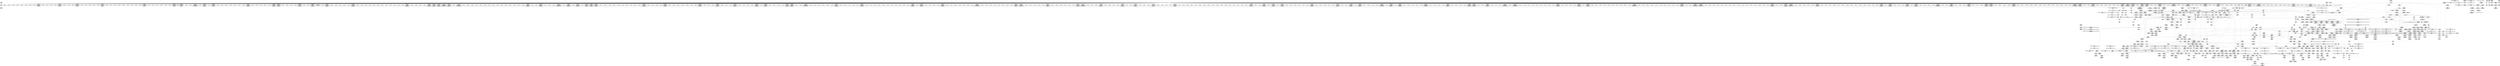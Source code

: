 digraph {
	CE0x5483db0 [shape=record,shape=Mrecord,label="{CE0x5483db0|12:_i32,_56:_i8*,_:_CRE_576,577_}"]
	CE0x5408be0 [shape=record,shape=Mrecord,label="{CE0x5408be0|selinux_inode_readlink:land.lhs.true2|*SummSource*}"]
	CE0x547d2e0 [shape=record,shape=Mrecord,label="{CE0x547d2e0|12:_i32,_56:_i8*,_:_CRE_336,344_|*MultipleSource*|Function::inode_has_perm&Arg::inode::|*LoadInst*|security/selinux/hooks.c,1627|security/selinux/hooks.c,1611}"]
	CE0x547ac00 [shape=record,shape=Mrecord,label="{CE0x547ac00|12:_i32,_56:_i8*,_:_CRE_283,284_}"]
	CE0x54686d0 [shape=record,shape=Mrecord,label="{CE0x54686d0|104:_%struct.inode*,_:_CRE_314,315_}"]
	CE0x53f82f0 [shape=record,shape=Mrecord,label="{CE0x53f82f0|dentry_has_perm:bb}"]
	CE0x5489b60 [shape=record,shape=Mrecord,label="{CE0x5489b60|12:_i32,_56:_i8*,_:_CRE_768,776_|*MultipleSource*|Function::inode_has_perm&Arg::inode::|*LoadInst*|security/selinux/hooks.c,1627|security/selinux/hooks.c,1611}"]
	CE0x546c3e0 [shape=record,shape=Mrecord,label="{CE0x546c3e0|104:_%struct.inode*,_:_CRE_48,52_|*MultipleSource*|Function::selinux_inode_readlink&Arg::dentry::|security/selinux/hooks.c,1627|Function::dentry_has_perm&Arg::dentry::}"]
	CE0x5417e70 [shape=record,shape=Mrecord,label="{CE0x5417e70|i8*_getelementptr_inbounds_(_25_x_i8_,_25_x_i8_*_.str3,_i32_0,_i32_0)|*Constant*|*SummSink*}"]
	CE0x5479900 [shape=record,shape=Mrecord,label="{CE0x5479900|12:_i32,_56:_i8*,_:_CRE_267,268_}"]
	CE0x5423d90 [shape=record,shape=Mrecord,label="{CE0x5423d90|104:_%struct.inode*,_:_CRE_195,196_}"]
	CE0x548f0e0 [shape=record,shape=Mrecord,label="{CE0x548f0e0|12:_i32,_56:_i8*,_:_CRE_915,916_}"]
	CE0x54a1d50 [shape=record,shape=Mrecord,label="{CE0x54a1d50|inode_has_perm:expval|security/selinux/hooks.c,1611|*SummSink*}"]
	CE0x540d370 [shape=record,shape=Mrecord,label="{CE0x540d370|inode_has_perm:tmp12|security/selinux/hooks.c,1612|*SummSource*}"]
	CE0x548c030 [shape=record,shape=Mrecord,label="{CE0x548c030|12:_i32,_56:_i8*,_:_CRE_874,875_}"]
	CE0x5417960 [shape=record,shape=Mrecord,label="{CE0x5417960|i32_5|*Constant*|*SummSource*}"]
	CE0x54685e0 [shape=record,shape=Mrecord,label="{CE0x54685e0|104:_%struct.inode*,_:_CRE_313,314_}"]
	CE0x5410000 [shape=record,shape=Mrecord,label="{CE0x5410000|12:_i32,_56:_i8*,_:_CRE_80,88_|*MultipleSource*|Function::inode_has_perm&Arg::inode::|*LoadInst*|security/selinux/hooks.c,1627|security/selinux/hooks.c,1611}"]
	CE0x54902b0 [shape=record,shape=Mrecord,label="{CE0x54902b0|12:_i32,_56:_i8*,_:_CRE_930,931_}"]
	CE0x5410560 [shape=record,shape=Mrecord,label="{CE0x5410560|get_current:entry|*SummSource*}"]
	CE0x542d2c0 [shape=record,shape=Mrecord,label="{CE0x542d2c0|GLOBAL:lockdep_rcu_suspicious|*Constant*|*SummSource*}"]
	CE0x5409da0 [shape=record,shape=Mrecord,label="{CE0x5409da0|i64_4|*Constant*}"]
	CE0x5487320 [shape=record,shape=Mrecord,label="{CE0x5487320|12:_i32,_56:_i8*,_:_CRE_621,622_}"]
	CE0x548bca0 [shape=record,shape=Mrecord,label="{CE0x548bca0|12:_i32,_56:_i8*,_:_CRE_871,872_}"]
	CE0x5456b50 [shape=record,shape=Mrecord,label="{CE0x5456b50|__validate_creds:lnot|include/linux/cred.h,173|*SummSink*}"]
	CE0x5424ab0 [shape=record,shape=Mrecord,label="{CE0x5424ab0|104:_%struct.inode*,_:_CRE_209,210_}"]
	CE0x54791e0 [shape=record,shape=Mrecord,label="{CE0x54791e0|12:_i32,_56:_i8*,_:_CRE_261,262_}"]
	CE0x54c2640 [shape=record,shape=Mrecord,label="{CE0x54c2640|i64*_getelementptr_inbounds_(_2_x_i64_,_2_x_i64_*___llvm_gcov_ctr131,_i64_0,_i64_0)|*Constant*|*SummSource*}"]
	CE0x54797d0 [shape=record,shape=Mrecord,label="{CE0x54797d0|12:_i32,_56:_i8*,_:_CRE_266,267_}"]
	CE0x5485dc0 [shape=record,shape=Mrecord,label="{CE0x5485dc0|12:_i32,_56:_i8*,_:_CRE_603,604_}"]
	CE0x540f580 [shape=record,shape=Mrecord,label="{CE0x540f580|GLOBAL:get_current|*Constant*}"]
	CE0x5481f40 [shape=record,shape=Mrecord,label="{CE0x5481f40|12:_i32,_56:_i8*,_:_CRE_552,553_}"]
	CE0x54644f0 [shape=record,shape=Mrecord,label="{CE0x54644f0|__validate_creds:tmp1|*SummSink*}"]
	CE0x5411900 [shape=record,shape=Mrecord,label="{CE0x5411900|104:_%struct.inode*,_:_CRE_149,150_}"]
	CE0x5411db0 [shape=record,shape=Mrecord,label="{CE0x5411db0|104:_%struct.inode*,_:_CRE_154,155_}"]
	CE0x53fb6c0 [shape=record,shape=Mrecord,label="{CE0x53fb6c0|GLOBAL:dentry_has_perm|*Constant*|*SummSink*}"]
	CE0x5400870 [shape=record,shape=Mrecord,label="{CE0x5400870|dentry_has_perm:tmp}"]
	CE0x5483a20 [shape=record,shape=Mrecord,label="{CE0x5483a20|12:_i32,_56:_i8*,_:_CRE_573,574_}"]
	CE0x5422170 [shape=record,shape=Mrecord,label="{CE0x5422170|i64*_getelementptr_inbounds_(_2_x_i64_,_2_x_i64_*___llvm_gcov_ctr153,_i64_0,_i64_1)|*Constant*|*SummSink*}"]
	CE0x54078f0 [shape=record,shape=Mrecord,label="{CE0x54078f0|selinux_inode_readlink:entry}"]
	CE0x54a3460 [shape=record,shape=Mrecord,label="{CE0x54a3460|inode_has_perm:tmp9|security/selinux/hooks.c,1611}"]
	CE0x540bbe0 [shape=record,shape=Mrecord,label="{CE0x540bbe0|0:_i8,_8:_%struct.dentry*,_24:_%struct.selinux_audit_data*,_:_SCMRE_0,1_|*MultipleSource*|security/selinux/hooks.c, 1628|security/selinux/hooks.c,1630}"]
	CE0x5484730 [shape=record,shape=Mrecord,label="{CE0x5484730|12:_i32,_56:_i8*,_:_CRE_584,585_}"]
	CE0x5452a30 [shape=record,shape=Mrecord,label="{CE0x5452a30|__validate_creds:expval|include/linux/cred.h,173}"]
	CE0x5476550 [shape=record,shape=Mrecord,label="{CE0x5476550|12:_i32,_56:_i8*,_:_CRE_197,198_}"]
	CE0x547b6b0 [shape=record,shape=Mrecord,label="{CE0x547b6b0|12:_i32,_56:_i8*,_:_CRE_292,293_}"]
	CE0x5492200 [shape=record,shape=Mrecord,label="{CE0x5492200|12:_i32,_56:_i8*,_:_CRE_1000,1008_|*MultipleSource*|Function::inode_has_perm&Arg::inode::|*LoadInst*|security/selinux/hooks.c,1627|security/selinux/hooks.c,1611}"]
	CE0x548ec20 [shape=record,shape=Mrecord,label="{CE0x548ec20|12:_i32,_56:_i8*,_:_CRE_911,912_}"]
	CE0x5497d00 [shape=record,shape=Mrecord,label="{CE0x5497d00|inode_has_perm:tmp15|*LoadInst*|security/selinux/hooks.c,1615|*SummSink*}"]
	CE0x5405020 [shape=record,shape=Mrecord,label="{CE0x5405020|i64*_getelementptr_inbounds_(_2_x_i64_,_2_x_i64_*___llvm_gcov_ctr98,_i64_0,_i64_1)|*Constant*}"]
	CE0x546dfd0 [shape=record,shape=Mrecord,label="{CE0x546dfd0|cred_sid:tmp|*SummSource*}"]
	CE0x5487f60 [shape=record,shape=Mrecord,label="{CE0x5487f60|12:_i32,_56:_i8*,_:_CRE_664,672_|*MultipleSource*|Function::inode_has_perm&Arg::inode::|*LoadInst*|security/selinux/hooks.c,1627|security/selinux/hooks.c,1611}"]
	CE0x54c32a0 [shape=record,shape=Mrecord,label="{CE0x54c32a0|cred_sid:bb}"]
	CE0x548da50 [shape=record,shape=Mrecord,label="{CE0x548da50|12:_i32,_56:_i8*,_:_CRE_896,897_}"]
	CE0x544b8f0 [shape=record,shape=Mrecord,label="{CE0x544b8f0|dentry_has_perm:type|security/selinux/hooks.c,1630}"]
	CE0x5497740 [shape=record,shape=Mrecord,label="{CE0x5497740|inode_has_perm:tmp15|*LoadInst*|security/selinux/hooks.c,1615}"]
	CE0x5453930 [shape=record,shape=Mrecord,label="{CE0x5453930|__validate_creds:if.end|*SummSource*}"]
	CE0x54586c0 [shape=record,shape=Mrecord,label="{CE0x54586c0|i64*_getelementptr_inbounds_(_8_x_i64_,_8_x_i64_*___llvm_gcov_ctr154,_i64_0,_i64_0)|*Constant*|*SummSource*}"]
	CE0x547b0c0 [shape=record,shape=Mrecord,label="{CE0x547b0c0|12:_i32,_56:_i8*,_:_CRE_287,288_}"]
	CE0x547c3c0 [shape=record,shape=Mrecord,label="{CE0x547c3c0|12:_i32,_56:_i8*,_:_CRE_303,304_}"]
	CE0x548a7f0 [shape=record,shape=Mrecord,label="{CE0x548a7f0|12:_i32,_56:_i8*,_:_CRE_824,832_|*MultipleSource*|Function::inode_has_perm&Arg::inode::|*LoadInst*|security/selinux/hooks.c,1627|security/selinux/hooks.c,1611}"]
	CE0x544c990 [shape=record,shape=Mrecord,label="{CE0x544c990|dentry_has_perm:tmp1}"]
	CE0x547b7e0 [shape=record,shape=Mrecord,label="{CE0x547b7e0|12:_i32,_56:_i8*,_:_CRE_293,294_}"]
	CE0x54073e0 [shape=record,shape=Mrecord,label="{CE0x54073e0|GLOBAL:__llvm_gcov_ctr229|Global_var:__llvm_gcov_ctr229}"]
	CE0x546f4e0 [shape=record,shape=Mrecord,label="{CE0x546f4e0|0:_i32,_4:_i32,_8:_i32,_12:_i32,_:_CMRE_16,20_|*MultipleSource*|security/selinux/hooks.c,196|*LoadInst*|security/selinux/hooks.c,196|security/selinux/hooks.c,197}"]
	CE0x5489500 [shape=record,shape=Mrecord,label="{CE0x5489500|12:_i32,_56:_i8*,_:_CRE_744,752_|*MultipleSource*|Function::inode_has_perm&Arg::inode::|*LoadInst*|security/selinux/hooks.c,1627|security/selinux/hooks.c,1611}"]
	CE0x5461c00 [shape=record,shape=Mrecord,label="{CE0x5461c00|_call_void_mcount()_#3}"]
	CE0x5475ce0 [shape=record,shape=Mrecord,label="{CE0x5475ce0|12:_i32,_56:_i8*,_:_CRE_188,189_}"]
	CE0x54054b0 [shape=record,shape=Mrecord,label="{CE0x54054b0|get_current:tmp|*SummSource*}"]
	CE0x5480250 [shape=record,shape=Mrecord,label="{CE0x5480250|12:_i32,_56:_i8*,_:_CRE_482,483_}"]
	CE0x544fa40 [shape=record,shape=Mrecord,label="{CE0x544fa40|i32_(i32,_i32,_i16,_i32,_%struct.common_audit_data*)*_bitcast_(i32_(i32,_i32,_i16,_i32,_%struct.common_audit_data.495*)*_avc_has_perm_to_i32_(i32,_i32,_i16,_i32,_%struct.common_audit_data*)*)|*Constant*}"]
	CE0x53fcd70 [shape=record,shape=Mrecord,label="{CE0x53fcd70|_ret_i32_%call,_!dbg_!27723|security/selinux/hooks.c,1632}"]
	CE0x542bfd0 [shape=record,shape=Mrecord,label="{CE0x542bfd0|i32_4|*Constant*|*SummSink*}"]
	CE0x5412dc0 [shape=record,shape=Mrecord,label="{CE0x5412dc0|104:_%struct.inode*,_:_CRE_89,90_}"]
	CE0x548e040 [shape=record,shape=Mrecord,label="{CE0x548e040|12:_i32,_56:_i8*,_:_CRE_901,902_}"]
	CE0x545e050 [shape=record,shape=Mrecord,label="{CE0x545e050|104:_%struct.inode*,_:_CRE_248,256_|*MultipleSource*|Function::selinux_inode_readlink&Arg::dentry::|security/selinux/hooks.c,1627|Function::dentry_has_perm&Arg::dentry::}"]
	CE0x5412fa0 [shape=record,shape=Mrecord,label="{CE0x5412fa0|104:_%struct.inode*,_:_CRE_90,91_}"]
	CE0x54a2690 [shape=record,shape=Mrecord,label="{CE0x54a2690|inode_has_perm:tmp7|security/selinux/hooks.c,1611}"]
	CE0x548c880 [shape=record,shape=Mrecord,label="{CE0x548c880|12:_i32,_56:_i8*,_:_CRE_881,882_}"]
	CE0x54c0130 [shape=record,shape=Mrecord,label="{CE0x54c0130|i64*_getelementptr_inbounds_(_5_x_i64_,_5_x_i64_*___llvm_gcov_ctr155,_i64_0,_i64_4)|*Constant*|*SummSink*}"]
	CE0x545c280 [shape=record,shape=Mrecord,label="{CE0x545c280|inode_has_perm:tmp4|security/selinux/hooks.c,1609}"]
	CE0x547cfa0 [shape=record,shape=Mrecord,label="{CE0x547cfa0|12:_i32,_56:_i8*,_:_CRE_320,328_|*MultipleSource*|Function::inode_has_perm&Arg::inode::|*LoadInst*|security/selinux/hooks.c,1627|security/selinux/hooks.c,1611}"]
	CE0x5466eb0 [shape=record,shape=Mrecord,label="{CE0x5466eb0|inode_has_perm:tmp1|*SummSink*}"]
	CE0x5405340 [shape=record,shape=Mrecord,label="{CE0x5405340|selinux_inode_readlink:if.then|*SummSource*}"]
	CE0x5483ee0 [shape=record,shape=Mrecord,label="{CE0x5483ee0|12:_i32,_56:_i8*,_:_CRE_577,578_}"]
	CE0x540ad70 [shape=record,shape=Mrecord,label="{CE0x540ad70|i64*_getelementptr_inbounds_(_11_x_i64_,_11_x_i64_*___llvm_gcov_ctr229,_i64_0,_i64_8)|*Constant*|*SummSink*}"]
	CE0x53fc230 [shape=record,shape=Mrecord,label="{CE0x53fc230|selinux_inode_readlink:dentry|Function::selinux_inode_readlink&Arg::dentry::|*SummSink*}"]
	CE0x54632b0 [shape=record,shape=Mrecord,label="{CE0x54632b0|GLOBAL:llvm.expect.i64|*Constant*}"]
	CE0x53ffb60 [shape=record,shape=Mrecord,label="{CE0x53ffb60|104:_%struct.inode*,_:_CRE_178,179_}"]
	CE0x5482160 [shape=record,shape=Mrecord,label="{CE0x5482160|12:_i32,_56:_i8*,_:_CRE_553,554_}"]
	CE0x54a5d10 [shape=record,shape=Mrecord,label="{CE0x54a5d10|inode_has_perm:tobool|security/selinux/hooks.c,1611}"]
	CE0x5450d00 [shape=record,shape=Mrecord,label="{CE0x5450d00|avc_has_perm:tclass|Function::avc_has_perm&Arg::tclass::|*SummSink*}"]
	CE0x5481aa0 [shape=record,shape=Mrecord,label="{CE0x5481aa0|12:_i32,_56:_i8*,_:_CRE_540,544_|*MultipleSource*|Function::inode_has_perm&Arg::inode::|*LoadInst*|security/selinux/hooks.c,1627|security/selinux/hooks.c,1611}"]
	CE0x5490510 [shape=record,shape=Mrecord,label="{CE0x5490510|12:_i32,_56:_i8*,_:_CRE_932,933_}"]
	CE0x5448e60 [shape=record,shape=Mrecord,label="{CE0x5448e60|i64*_getelementptr_inbounds_(_2_x_i64_,_2_x_i64_*___llvm_gcov_ctr98,_i64_0,_i64_0)|*Constant*}"]
	CE0x54a5bc0 [shape=record,shape=Mrecord,label="{CE0x54a5bc0|i32_512|*Constant*|*SummSink*}"]
	CE0x542a1f0 [shape=record,shape=Mrecord,label="{CE0x542a1f0|_call_void_mcount()_#3|*SummSource*}"]
	CE0x53fb500 [shape=record,shape=Mrecord,label="{CE0x53fb500|GLOBAL:dentry_has_perm|*Constant*|*SummSource*}"]
	CE0x545c9f0 [shape=record,shape=Mrecord,label="{CE0x545c9f0|inode_has_perm:bb|*SummSink*}"]
	CE0x545a2b0 [shape=record,shape=Mrecord,label="{CE0x545a2b0|i64*_getelementptr_inbounds_(_5_x_i64_,_5_x_i64_*___llvm_gcov_ctr155,_i64_0,_i64_0)|*Constant*|*SummSink*}"]
	CE0x53fa970 [shape=record,shape=Mrecord,label="{CE0x53fa970|COLLAPSED:_GCMRE_current_task_external_global_%struct.task_struct*:_elem_0::|security/selinux/hooks.c,2805}"]
	CE0x5456570 [shape=record,shape=Mrecord,label="{CE0x5456570|12:_i32,_56:_i8*,_:_CRE_146,147_}"]
	CE0x5468400 [shape=record,shape=Mrecord,label="{CE0x5468400|104:_%struct.inode*,_:_CRE_311,312_}"]
	CE0x540c750 [shape=record,shape=Mrecord,label="{CE0x540c750|selinux_inode_readlink:tmp18|security/selinux/hooks.c,2805}"]
	CE0x546da80 [shape=record,shape=Mrecord,label="{CE0x546da80|__validate_creds:lnot|include/linux/cred.h,173}"]
	CE0x5452f30 [shape=record,shape=Mrecord,label="{CE0x5452f30|__validate_creds:tobool|include/linux/cred.h,173}"]
	CE0x54042d0 [shape=record,shape=Mrecord,label="{CE0x54042d0|i8*_getelementptr_inbounds_(_45_x_i8_,_45_x_i8_*_.str12,_i32_0,_i32_0)|*Constant*|*SummSink*}"]
	CE0x540e040 [shape=record,shape=Mrecord,label="{CE0x540e040|inode_has_perm:tmp14|security/selinux/hooks.c,1614}"]
	CE0x5491060 [shape=record,shape=Mrecord,label="{CE0x5491060|12:_i32,_56:_i8*,_:_CRE_968,976_|*MultipleSource*|Function::inode_has_perm&Arg::inode::|*LoadInst*|security/selinux/hooks.c,1627|security/selinux/hooks.c,1611}"]
	CE0x545ba40 [shape=record,shape=Mrecord,label="{CE0x545ba40|inode_has_perm:if.end|*SummSink*}"]
	CE0x5477500 [shape=record,shape=Mrecord,label="{CE0x5477500|12:_i32,_56:_i8*,_:_CRE_232,236_|*MultipleSource*|Function::inode_has_perm&Arg::inode::|*LoadInst*|security/selinux/hooks.c,1627|security/selinux/hooks.c,1611}"]
	CE0x54778c0 [shape=record,shape=Mrecord,label="{CE0x54778c0|12:_i32,_56:_i8*,_:_CRE_241,242_}"]
	CE0x547bf00 [shape=record,shape=Mrecord,label="{CE0x547bf00|12:_i32,_56:_i8*,_:_CRE_299,300_}"]
	CE0x54052b0 [shape=record,shape=Mrecord,label="{CE0x54052b0|selinux_inode_readlink:tmp2|*SummSink*}"]
	CE0x544bf50 [shape=record,shape=Mrecord,label="{CE0x544bf50|i64*_getelementptr_inbounds_(_2_x_i64_,_2_x_i64_*___llvm_gcov_ctr153,_i64_0,_i64_0)|*Constant*|*SummSink*}"]
	CE0x5424510 [shape=record,shape=Mrecord,label="{CE0x5424510|104:_%struct.inode*,_:_CRE_203,204_}"]
	CE0x54c1f70 [shape=record,shape=Mrecord,label="{CE0x54c1f70|cred_sid:sid|security/selinux/hooks.c,197}"]
	CE0x544e510 [shape=record,shape=Mrecord,label="{CE0x544e510|i64*_getelementptr_inbounds_(_8_x_i64_,_8_x_i64_*___llvm_gcov_ctr154,_i64_0,_i64_7)|*Constant*|*SummSource*}"]
	CE0x545f2a0 [shape=record,shape=Mrecord,label="{CE0x545f2a0|104:_%struct.inode*,_:_CRE_309,310_}"]
	CE0x54c3310 [shape=record,shape=Mrecord,label="{CE0x54c3310|cred_sid:bb|*SummSource*}"]
	CE0x541c800 [shape=record,shape=Mrecord,label="{CE0x541c800|i64_0|*Constant*|*SummSink*}"]
	CE0x54176e0 [shape=record,shape=Mrecord,label="{CE0x54176e0|i32_5|*Constant*}"]
	CE0x5406dd0 [shape=record,shape=Mrecord,label="{CE0x5406dd0|selinux_inode_readlink:tmp13|security/selinux/hooks.c,2805|*SummSink*}"]
	CE0x53f1420 [shape=record,shape=Mrecord,label="{CE0x53f1420|_call_void_mcount()_#3|*SummSink*}"]
	CE0x544baa0 [shape=record,shape=Mrecord,label="{CE0x544baa0|inode_has_perm:tmp5|security/selinux/hooks.c,1609}"]
	CE0x5457580 [shape=record,shape=Mrecord,label="{CE0x5457580|i8*_getelementptr_inbounds_(_25_x_i8_,_25_x_i8_*_.str3,_i32_0,_i32_0)|*Constant*}"]
	CE0x54299e0 [shape=record,shape=Mrecord,label="{CE0x54299e0|__validate_creds:bb|*SummSource*}"]
	CE0x547d0d0 [shape=record,shape=Mrecord,label="{CE0x547d0d0|12:_i32,_56:_i8*,_:_CRE_328,336_|*MultipleSource*|Function::inode_has_perm&Arg::inode::|*LoadInst*|security/selinux/hooks.c,1627|security/selinux/hooks.c,1611}"]
	CE0x54044d0 [shape=record,shape=Mrecord,label="{CE0x54044d0|selinux_inode_readlink:do.body|*SummSource*}"]
	CE0x542a550 [shape=record,shape=Mrecord,label="{CE0x542a550|inode_has_perm:do.end}"]
	CE0x546f930 [shape=record,shape=Mrecord,label="{CE0x546f930|cred_sid:tmp6|security/selinux/hooks.c,197|*SummSource*}"]
	CE0x5460100 [shape=record,shape=Mrecord,label="{CE0x5460100|get_current:tmp}"]
	CE0x53fdf80 [shape=record,shape=Mrecord,label="{CE0x53fdf80|dentry_has_perm:ad|security/selinux/hooks.c, 1628|*SummSink*}"]
	CE0x5484140 [shape=record,shape=Mrecord,label="{CE0x5484140|12:_i32,_56:_i8*,_:_CRE_579,580_}"]
	CE0x5482750 [shape=record,shape=Mrecord,label="{CE0x5482750|12:_i32,_56:_i8*,_:_CRE_557,558_}"]
	CE0x5461510 [shape=record,shape=Mrecord,label="{CE0x5461510|i64_1|*Constant*}"]
	CE0x5497c90 [shape=record,shape=Mrecord,label="{CE0x5497c90|inode_has_perm:tmp15|*LoadInst*|security/selinux/hooks.c,1615|*SummSource*}"]
	CE0x5424420 [shape=record,shape=Mrecord,label="{CE0x5424420|104:_%struct.inode*,_:_CRE_202,203_}"]
	CE0x5401880 [shape=record,shape=Mrecord,label="{CE0x5401880|dentry_has_perm:tmp2|*SummSink*}"]
	CE0x54239d0 [shape=record,shape=Mrecord,label="{CE0x54239d0|104:_%struct.inode*,_:_CRE_191,192_}"]
	CE0x5411f90 [shape=record,shape=Mrecord,label="{CE0x5411f90|104:_%struct.inode*,_:_CRE_156,157_}"]
	CE0x5424ba0 [shape=record,shape=Mrecord,label="{CE0x5424ba0|104:_%struct.inode*,_:_CRE_210,211_}"]
	CE0x546c7f0 [shape=record,shape=Mrecord,label="{CE0x546c7f0|cred_sid:security|security/selinux/hooks.c,196|*SummSource*}"]
	CE0x54c1980 [shape=record,shape=Mrecord,label="{CE0x54c1980|cred_sid:tmp5|security/selinux/hooks.c,196|*SummSink*}"]
	CE0x5475ec0 [shape=record,shape=Mrecord,label="{CE0x5475ec0|12:_i32,_56:_i8*,_:_CRE_190,191_}"]
	CE0x54660d0 [shape=record,shape=Mrecord,label="{CE0x54660d0|__validate_creds:tmp|*SummSource*}"]
	CE0x54a4800 [shape=record,shape=Mrecord,label="{CE0x54a4800|i64*_getelementptr_inbounds_(_8_x_i64_,_8_x_i64_*___llvm_gcov_ctr154,_i64_0,_i64_5)|*Constant*}"]
	CE0x54615f0 [shape=record,shape=Mrecord,label="{CE0x54615f0|inode_has_perm:tmp1|*SummSource*}"]
	CE0x5460230 [shape=record,shape=Mrecord,label="{CE0x5460230|get_current:tmp4|./arch/x86/include/asm/current.h,14|*SummSink*}"]
	CE0x53fee40 [shape=record,shape=Mrecord,label="{CE0x53fee40|104:_%struct.inode*,_:_CRE_164,165_}"]
	CE0x5445e10 [shape=record,shape=Mrecord,label="{CE0x5445e10|i8_10|*Constant*|*SummSink*}"]
	CE0x5474c00 [shape=record,shape=Mrecord,label="{CE0x5474c00|12:_i32,_56:_i8*,_:_CRE_170,171_}"]
	CE0x54147b0 [shape=record,shape=Mrecord,label="{CE0x54147b0|i64*_getelementptr_inbounds_(_11_x_i64_,_11_x_i64_*___llvm_gcov_ctr229,_i64_0,_i64_10)|*Constant*|*SummSink*}"]
	CE0x54776e0 [shape=record,shape=Mrecord,label="{CE0x54776e0|12:_i32,_56:_i8*,_:_CRE_240,241_}"]
	CE0x53f1560 [shape=record,shape=Mrecord,label="{CE0x53f1560|selinux_inode_readlink:call|security/selinux/hooks.c,2805|*SummSource*}"]
	CE0x5462a50 [shape=record,shape=Mrecord,label="{CE0x5462a50|cred_sid:tmp2|*SummSink*}"]
	CE0x54115a0 [shape=record,shape=Mrecord,label="{CE0x54115a0|104:_%struct.inode*,_:_CRE_145,146_}"]
	CE0x5446a20 [shape=record,shape=Mrecord,label="{CE0x5446a20|GLOBAL:inode_has_perm|*Constant*}"]
	CE0x54585b0 [shape=record,shape=Mrecord,label="{CE0x54585b0|inode_has_perm:return|*SummSink*}"]
	CE0x54864e0 [shape=record,shape=Mrecord,label="{CE0x54864e0|12:_i32,_56:_i8*,_:_CRE_609,610_}"]
	CE0x5462970 [shape=record,shape=Mrecord,label="{CE0x5462970|cred_sid:tmp2}"]
	CE0x5490640 [shape=record,shape=Mrecord,label="{CE0x5490640|12:_i32,_56:_i8*,_:_CRE_933,934_}"]
	CE0x5405240 [shape=record,shape=Mrecord,label="{CE0x5405240|selinux_inode_readlink:tmp2|*SummSource*}"]
	CE0x53ffff0 [shape=record,shape=Mrecord,label="{CE0x53ffff0|get_current:bb}"]
	CE0x54a0f00 [shape=record,shape=Mrecord,label="{CE0x54a0f00|inode_has_perm:lnot.ext|security/selinux/hooks.c,1611|*SummSink*}"]
	CE0x545deb0 [shape=record,shape=Mrecord,label="{CE0x545deb0|104:_%struct.inode*,_:_CRE_240,248_|*MultipleSource*|Function::selinux_inode_readlink&Arg::dentry::|security/selinux/hooks.c,1627|Function::dentry_has_perm&Arg::dentry::}"]
	CE0x54892e0 [shape=record,shape=Mrecord,label="{CE0x54892e0|12:_i32,_56:_i8*,_:_CRE_736,740_|*MultipleSource*|Function::inode_has_perm&Arg::inode::|*LoadInst*|security/selinux/hooks.c,1627|security/selinux/hooks.c,1611}"]
	CE0x5420dc0 [shape=record,shape=Mrecord,label="{CE0x5420dc0|12:_i32,_56:_i8*,_:_CRE_158,159_}"]
	CE0x54784d0 [shape=record,shape=Mrecord,label="{CE0x54784d0|12:_i32,_56:_i8*,_:_CRE_250,251_}"]
	CE0x54464c0 [shape=record,shape=Mrecord,label="{CE0x54464c0|dentry_has_perm:dentry1|security/selinux/hooks.c,1631}"]
	CE0x54c1010 [shape=record,shape=Mrecord,label="{CE0x54c1010|cred_sid:bb|*SummSink*}"]
	CE0x5487910 [shape=record,shape=Mrecord,label="{CE0x5487910|12:_i32,_56:_i8*,_:_CRE_640,648_|*MultipleSource*|Function::inode_has_perm&Arg::inode::|*LoadInst*|security/selinux/hooks.c,1627|security/selinux/hooks.c,1611}"]
	CE0x5484d20 [shape=record,shape=Mrecord,label="{CE0x5484d20|12:_i32,_56:_i8*,_:_CRE_589,590_}"]
	CE0x5422ac0 [shape=record,shape=Mrecord,label="{CE0x5422ac0|get_current:tmp2|*SummSink*}"]
	CE0x5468c70 [shape=record,shape=Mrecord,label="{CE0x5468c70|dentry_has_perm:tmp4|*LoadInst*|security/selinux/hooks.c,1627}"]
	CE0x5448cb0 [shape=record,shape=Mrecord,label="{CE0x5448cb0|get_current:tmp1|*SummSink*}"]
	CE0x540b100 [shape=record,shape=Mrecord,label="{CE0x540b100|i64*_getelementptr_inbounds_(_11_x_i64_,_11_x_i64_*___llvm_gcov_ctr229,_i64_0,_i64_8)|*Constant*|*SummSource*}"]
	CE0x5451c50 [shape=record,shape=Mrecord,label="{CE0x5451c50|i64*_getelementptr_inbounds_(_8_x_i64_,_8_x_i64_*___llvm_gcov_ctr154,_i64_0,_i64_7)|*Constant*}"]
	CE0x541b170 [shape=record,shape=Mrecord,label="{CE0x541b170|selinux_inode_readlink:tmp1|*SummSource*}"]
	CE0x546cc20 [shape=record,shape=Mrecord,label="{CE0x546cc20|i32_0|*Constant*}"]
	CE0x54a1100 [shape=record,shape=Mrecord,label="{CE0x54a1100|inode_has_perm:conv|security/selinux/hooks.c,1611|*SummSource*}"]
	CE0x5448020 [shape=record,shape=Mrecord,label="{CE0x5448020|inode_has_perm:perms|Function::inode_has_perm&Arg::perms::|*SummSink*}"]
	CE0x548bb70 [shape=record,shape=Mrecord,label="{CE0x548bb70|12:_i32,_56:_i8*,_:_CRE_870,871_}"]
	CE0x5420cd0 [shape=record,shape=Mrecord,label="{CE0x5420cd0|12:_i32,_56:_i8*,_:_CRE_157,158_}"]
	CE0x53f7350 [shape=record,shape=Mrecord,label="{CE0x53f7350|selinux_inode_readlink:tmp12|security/selinux/hooks.c,2805}"]
	CE0x5418550 [shape=record,shape=Mrecord,label="{CE0x5418550|i32_2805|*Constant*|*SummSink*}"]
	CE0x5411200 [shape=record,shape=Mrecord,label="{CE0x5411200|104:_%struct.inode*,_:_CRE_104,112_|*MultipleSource*|Function::selinux_inode_readlink&Arg::dentry::|security/selinux/hooks.c,1627|Function::dentry_has_perm&Arg::dentry::}"]
	CE0x54562a0 [shape=record,shape=Mrecord,label="{CE0x54562a0|12:_i32,_56:_i8*,_:_CRE_143,144_}"]
	CE0x5429db0 [shape=record,shape=Mrecord,label="{CE0x5429db0|inode_has_perm:tmp2|*SummSink*}"]
	CE0x5483430 [shape=record,shape=Mrecord,label="{CE0x5483430|12:_i32,_56:_i8*,_:_CRE_568,569_}"]
	CE0x54179d0 [shape=record,shape=Mrecord,label="{CE0x54179d0|dentry_has_perm:d_inode|security/selinux/hooks.c,1627|*SummSink*}"]
	CE0x54131c0 [shape=record,shape=Mrecord,label="{CE0x54131c0|104:_%struct.inode*,_:_CRE_92,93_}"]
	CE0x546dc30 [shape=record,shape=Mrecord,label="{CE0x546dc30|12:_i32,_56:_i8*,_:_CRE_4,8_|*MultipleSource*|Function::inode_has_perm&Arg::inode::|*LoadInst*|security/selinux/hooks.c,1627|security/selinux/hooks.c,1611}"]
	CE0x5414890 [shape=record,shape=Mrecord,label="{CE0x5414890|selinux_inode_readlink:tmp20|security/selinux/hooks.c,2805}"]
	CE0x54a12a0 [shape=record,shape=Mrecord,label="{CE0x54a12a0|GLOBAL:llvm.expect.i64|*Constant*}"]
	CE0x4c0f0b0 [shape=record,shape=Mrecord,label="{CE0x4c0f0b0|selinux_inode_readlink:tmp3|*SummSource*}"]
	CE0x5417a40 [shape=record,shape=Mrecord,label="{CE0x5417a40|104:_%struct.inode*,_:_CRE_0,4_|*MultipleSource*|Function::selinux_inode_readlink&Arg::dentry::|security/selinux/hooks.c,1627|Function::dentry_has_perm&Arg::dentry::}"]
	CE0x546e8e0 [shape=record,shape=Mrecord,label="{CE0x546e8e0|i64*_getelementptr_inbounds_(_2_x_i64_,_2_x_i64_*___llvm_gcov_ctr131,_i64_0,_i64_0)|*Constant*|*SummSink*}"]
	CE0x547f290 [shape=record,shape=Mrecord,label="{CE0x547f290|12:_i32,_56:_i8*,_:_CRE_464,472_|*MultipleSource*|Function::inode_has_perm&Arg::inode::|*LoadInst*|security/selinux/hooks.c,1627|security/selinux/hooks.c,1611}"]
	CE0x54684f0 [shape=record,shape=Mrecord,label="{CE0x54684f0|104:_%struct.inode*,_:_CRE_312,313_}"]
	CE0x5402a90 [shape=record,shape=Mrecord,label="{CE0x5402a90|selinux_inode_readlink:tmp7|security/selinux/hooks.c,2805|*SummSink*}"]
	CE0x5488cb0 [shape=record,shape=Mrecord,label="{CE0x5488cb0|12:_i32,_56:_i8*,_:_CRE_704,712_|*MultipleSource*|Function::inode_has_perm&Arg::inode::|*LoadInst*|security/selinux/hooks.c,1627|security/selinux/hooks.c,1611}"]
	CE0x53f9250 [shape=record,shape=Mrecord,label="{CE0x53f9250|selinux_inode_readlink:tmp16|security/selinux/hooks.c,2805|*SummSource*}"]
	CE0x5489940 [shape=record,shape=Mrecord,label="{CE0x5489940|12:_i32,_56:_i8*,_:_CRE_760,768_|*MultipleSource*|Function::inode_has_perm&Arg::inode::|*LoadInst*|security/selinux/hooks.c,1627|security/selinux/hooks.c,1611}"]
	CE0x5403310 [shape=record,shape=Mrecord,label="{CE0x5403310|selinux_inode_readlink:do.body|*SummSink*}"]
	CE0x5478600 [shape=record,shape=Mrecord,label="{CE0x5478600|12:_i32,_56:_i8*,_:_CRE_251,252_}"]
	CE0x547f8f0 [shape=record,shape=Mrecord,label="{CE0x547f8f0|12:_i32,_56:_i8*,_:_CRE_474,475_}"]
	CE0x5451a70 [shape=record,shape=Mrecord,label="{CE0x5451a70|_ret_i32_%retval.0,_!dbg_!27728|security/selinux/avc.c,775|*SummSink*}"]
	CE0x5465190 [shape=record,shape=Mrecord,label="{CE0x5465190|__validate_creds:tmp|*SummSink*}"]
	CE0x54674f0 [shape=record,shape=Mrecord,label="{CE0x54674f0|12:_i32,_56:_i8*,_:_CRE_128,136_|*MultipleSource*|Function::inode_has_perm&Arg::inode::|*LoadInst*|security/selinux/hooks.c,1627|security/selinux/hooks.c,1611}"]
	CE0x5492890 [shape=record,shape=Mrecord,label="{CE0x5492890|inode_has_perm:tmp6|*LoadInst*|security/selinux/hooks.c,1611|*SummSink*}"]
	CE0x5452fa0 [shape=record,shape=Mrecord,label="{CE0x5452fa0|__validate_creds:tobool|include/linux/cred.h,173|*SummSource*}"]
	CE0x54a32e0 [shape=record,shape=Mrecord,label="{CE0x54a32e0|inode_has_perm:tmp8|security/selinux/hooks.c,1611|*SummSource*}"]
	CE0x540f0d0 [shape=record,shape=Mrecord,label="{CE0x540f0d0|cred_sid:entry|*SummSource*}"]
	CE0x547a610 [shape=record,shape=Mrecord,label="{CE0x547a610|12:_i32,_56:_i8*,_:_CRE_278,279_}"]
	CE0x5406430 [shape=record,shape=Mrecord,label="{CE0x5406430|i64*_getelementptr_inbounds_(_11_x_i64_,_11_x_i64_*___llvm_gcov_ctr229,_i64_0,_i64_6)|*Constant*|*SummSource*}"]
	CE0x5424150 [shape=record,shape=Mrecord,label="{CE0x5424150|104:_%struct.inode*,_:_CRE_199,200_}"]
	CE0x5426c30 [shape=record,shape=Mrecord,label="{CE0x5426c30|i64_3|*Constant*|*SummSink*}"]
	CE0x545e9b0 [shape=record,shape=Mrecord,label="{CE0x545e9b0|104:_%struct.inode*,_:_CRE_296,304_|*MultipleSource*|Function::selinux_inode_readlink&Arg::dentry::|security/selinux/hooks.c,1627|Function::dentry_has_perm&Arg::dentry::}"]
	CE0x54745f0 [shape=record,shape=Mrecord,label="{CE0x54745f0|cred_sid:tmp1|*SummSource*}"]
	CE0x542c0b0 [shape=record,shape=Mrecord,label="{CE0x542c0b0|inode_has_perm:i_flags|security/selinux/hooks.c,1611}"]
	CE0x549e1a0 [shape=record,shape=Mrecord,label="{CE0x549e1a0|inode_has_perm:tmp19|security/selinux/hooks.c,1618|*SummSource*}"]
	CE0x5418390 [shape=record,shape=Mrecord,label="{CE0x5418390|i32_2805|*Constant*|*SummSource*}"]
	CE0x54c2d10 [shape=record,shape=Mrecord,label="{CE0x54c2d10|__validate_creds:tmp9|include/linux/cred.h,175}"]
	CE0x5417240 [shape=record,shape=Mrecord,label="{CE0x5417240|selinux_inode_readlink:tmp17|security/selinux/hooks.c,2805}"]
	CE0x53ff4d0 [shape=record,shape=Mrecord,label="{CE0x53ff4d0|104:_%struct.inode*,_:_CRE_171,172_}"]
	CE0x548f340 [shape=record,shape=Mrecord,label="{CE0x548f340|12:_i32,_56:_i8*,_:_CRE_917,918_}"]
	CE0x546c5a0 [shape=record,shape=Mrecord,label="{CE0x546c5a0|104:_%struct.inode*,_:_CRE_56,64_|*MultipleSource*|Function::selinux_inode_readlink&Arg::dentry::|security/selinux/hooks.c,1627|Function::dentry_has_perm&Arg::dentry::}"]
	CE0x54bfb80 [shape=record,shape=Mrecord,label="{CE0x54bfb80|GLOBAL:__invalid_creds|*Constant*|*SummSink*}"]
	CE0x542a460 [shape=record,shape=Mrecord,label="{CE0x542a460|inode_has_perm:do.body|*SummSink*}"]
	CE0x54805e0 [shape=record,shape=Mrecord,label="{CE0x54805e0|12:_i32,_56:_i8*,_:_CRE_485,486_}"]
	CE0x5427a70 [shape=record,shape=Mrecord,label="{CE0x5427a70|i64_3|*Constant*|*SummSource*}"]
	CE0x548f6d0 [shape=record,shape=Mrecord,label="{CE0x548f6d0|12:_i32,_56:_i8*,_:_CRE_920,921_}"]
	CE0x545c8b0 [shape=record,shape=Mrecord,label="{CE0x545c8b0|inode_has_perm:bb}"]
	CE0x547fec0 [shape=record,shape=Mrecord,label="{CE0x547fec0|12:_i32,_56:_i8*,_:_CRE_479,480_}"]
	CE0x5491d90 [shape=record,shape=Mrecord,label="{CE0x5491d90|12:_i32,_56:_i8*,_:_CRE_984,988_|*MultipleSource*|Function::inode_has_perm&Arg::inode::|*LoadInst*|security/selinux/hooks.c,1627|security/selinux/hooks.c,1611}"]
	CE0x54bf8a0 [shape=record,shape=Mrecord,label="{CE0x54bf8a0|_call_void___invalid_creds(%struct.cred*_%cred,_i8*_%file,_i32_%line)_#10,_!dbg_!27721|include/linux/cred.h,174|*SummSource*}"]
	CE0x542b930 [shape=record,shape=Mrecord,label="{CE0x542b930|__validate_creds:entry|*SummSink*}"]
	CE0x54a0d90 [shape=record,shape=Mrecord,label="{CE0x54a0d90|inode_has_perm:lnot.ext|security/selinux/hooks.c,1611|*SummSource*}"]
	CE0x54a4e40 [shape=record,shape=Mrecord,label="{CE0x54a4e40|i64*_getelementptr_inbounds_(_8_x_i64_,_8_x_i64_*___llvm_gcov_ctr154,_i64_0,_i64_5)|*Constant*|*SummSink*}"]
	CE0x54871f0 [shape=record,shape=Mrecord,label="{CE0x54871f0|12:_i32,_56:_i8*,_:_CRE_620,621_}"]
	CE0x540f410 [shape=record,shape=Mrecord,label="{CE0x540f410|selinux_inode_readlink:call3|security/selinux/hooks.c,2805|*SummSource*}"]
	CE0x5466770 [shape=record,shape=Mrecord,label="{CE0x5466770|GLOBAL:__validate_creds|*Constant*|*SummSource*}"]
	CE0x5469470 [shape=record,shape=Mrecord,label="{CE0x5469470|i64*_getelementptr_inbounds_(_5_x_i64_,_5_x_i64_*___llvm_gcov_ctr155,_i64_0,_i64_3)|*Constant*|*SummSource*}"]
	CE0x5482650 [shape=record,shape=Mrecord,label="{CE0x5482650|12:_i32,_56:_i8*,_:_CRE_556,557_}"]
	CE0x5496b60 [shape=record,shape=Mrecord,label="{CE0x5496b60|cred_sid:cred|Function::cred_sid&Arg::cred::|*SummSink*}"]
	CE0x5426ff0 [shape=record,shape=Mrecord,label="{CE0x5426ff0|i64_4|*Constant*|*SummSource*}"]
	CE0x548a190 [shape=record,shape=Mrecord,label="{CE0x548a190|12:_i32,_56:_i8*,_:_CRE_800,804_|*MultipleSource*|Function::inode_has_perm&Arg::inode::|*LoadInst*|security/selinux/hooks.c,1627|security/selinux/hooks.c,1611}"]
	CE0x54058b0 [shape=record,shape=Mrecord,label="{CE0x54058b0|get_current:tmp1}"]
	CE0x54c1870 [shape=record,shape=Mrecord,label="{CE0x54c1870|cred_sid:tmp5|security/selinux/hooks.c,196|*SummSource*}"]
	CE0x5475290 [shape=record,shape=Mrecord,label="{CE0x5475290|12:_i32,_56:_i8*,_:_CRE_177,178_}"]
	CE0x54020b0 [shape=record,shape=Mrecord,label="{CE0x54020b0|i32_1|*Constant*|*SummSource*}"]
	CE0x54247e0 [shape=record,shape=Mrecord,label="{CE0x54247e0|104:_%struct.inode*,_:_CRE_206,207_}"]
	CE0x5485a30 [shape=record,shape=Mrecord,label="{CE0x5485a30|12:_i32,_56:_i8*,_:_CRE_600,601_}"]
	CE0x5498c30 [shape=record,shape=Mrecord,label="{CE0x5498c30|inode_has_perm:tmp13|security/selinux/hooks.c,1614|*SummSource*}"]
	CE0x5423610 [shape=record,shape=Mrecord,label="{CE0x5423610|104:_%struct.inode*,_:_CRE_187,188_}"]
	CE0x5460e30 [shape=record,shape=Mrecord,label="{CE0x5460e30|i32_4|*Constant*}"]
	CE0x5475830 [shape=record,shape=Mrecord,label="{CE0x5475830|12:_i32,_56:_i8*,_:_CRE_183,184_}"]
	CE0x5414360 [shape=record,shape=Mrecord,label="{CE0x5414360|i64*_getelementptr_inbounds_(_11_x_i64_,_11_x_i64_*___llvm_gcov_ctr229,_i64_0,_i64_0)|*Constant*|*SummSink*}"]
	CE0x547ea10 [shape=record,shape=Mrecord,label="{CE0x547ea10|12:_i32,_56:_i8*,_:_CRE_432,440_|*MultipleSource*|Function::inode_has_perm&Arg::inode::|*LoadInst*|security/selinux/hooks.c,1627|security/selinux/hooks.c,1611}"]
	CE0x54903e0 [shape=record,shape=Mrecord,label="{CE0x54903e0|12:_i32,_56:_i8*,_:_CRE_931,932_}"]
	CE0x54c1550 [shape=record,shape=Mrecord,label="{CE0x54c1550|cred_sid:tmp4|*LoadInst*|security/selinux/hooks.c,196|*SummSink*}"]
	CE0x5412ab0 [shape=record,shape=Mrecord,label="{CE0x5412ab0|104:_%struct.inode*,_:_CRE_80,88_|*MultipleSource*|Function::selinux_inode_readlink&Arg::dentry::|security/selinux/hooks.c,1627|Function::dentry_has_perm&Arg::dentry::}"]
	CE0x54831d0 [shape=record,shape=Mrecord,label="{CE0x54831d0|12:_i32,_56:_i8*,_:_CRE_566,567_}"]
	CE0x548e890 [shape=record,shape=Mrecord,label="{CE0x548e890|12:_i32,_56:_i8*,_:_CRE_908,909_}"]
	CE0x54b9f30 [shape=record,shape=Mrecord,label="{CE0x54b9f30|inode_has_perm:tmp16|security/selinux/hooks.c,1615|*SummSink*}"]
	CE0x5478010 [shape=record,shape=Mrecord,label="{CE0x5478010|12:_i32,_56:_i8*,_:_CRE_246,247_}"]
	CE0x5447270 [shape=record,shape=Mrecord,label="{CE0x5447270|inode_has_perm:entry|*SummSink*}"]
	CE0x5451e00 [shape=record,shape=Mrecord,label="{CE0x5451e00|inode_has_perm:retval.0}"]
	CE0x5414820 [shape=record,shape=Mrecord,label="{CE0x5414820|selinux_inode_readlink:tmp19|security/selinux/hooks.c,2805|*SummSink*}"]
	CE0x54a0380 [shape=record,shape=Mrecord,label="{CE0x54a0380|inode_has_perm:lnot1|security/selinux/hooks.c,1611}"]
	CE0x54502e0 [shape=record,shape=Mrecord,label="{CE0x54502e0|avc_has_perm:ssid|Function::avc_has_perm&Arg::ssid::}"]
	CE0x54ba6d0 [shape=record,shape=Mrecord,label="{CE0x54ba6d0|inode_has_perm:sid3|security/selinux/hooks.c,1617|*SummSink*}"]
	CE0x549e620 [shape=record,shape=Mrecord,label="{CE0x549e620|inode_has_perm:tmp20|security/selinux/hooks.c,1618}"]
	CE0x54117d0 [shape=record,shape=Mrecord,label="{CE0x54117d0|104:_%struct.inode*,_:_CRE_147,148_}"]
	CE0x53f0e60 [shape=record,shape=Mrecord,label="{CE0x53f0e60|selinux_inode_readlink:call|security/selinux/hooks.c,2805}"]
	CE0x53fabf0 [shape=record,shape=Mrecord,label="{CE0x53fabf0|selinux_inode_readlink:cred4|security/selinux/hooks.c,2805|*SummSink*}"]
	CE0x54594e0 [shape=record,shape=Mrecord,label="{CE0x54594e0|i64*_getelementptr_inbounds_(_8_x_i64_,_8_x_i64_*___llvm_gcov_ctr154,_i64_0,_i64_2)|*Constant*}"]
	CE0x549e910 [shape=record,shape=Mrecord,label="{CE0x549e910|inode_has_perm:tmp20|security/selinux/hooks.c,1618|*SummSink*}"]
	CE0x5446710 [shape=record,shape=Mrecord,label="{CE0x5446710|dentry_has_perm:dentry1|security/selinux/hooks.c,1631|*SummSink*}"]
	CE0x5403640 [shape=record,shape=Mrecord,label="{CE0x5403640|selinux_inode_readlink:tmp2}"]
	CE0x5404680 [shape=record,shape=Mrecord,label="{CE0x5404680|selinux_inode_readlink:if.end|*SummSource*}"]
	CE0x547aad0 [shape=record,shape=Mrecord,label="{CE0x547aad0|12:_i32,_56:_i8*,_:_CRE_282,283_}"]
	CE0x549fee0 [shape=record,shape=Mrecord,label="{CE0x549fee0|i1_true|*Constant*}"]
	CE0x541bfa0 [shape=record,shape=Mrecord,label="{CE0x541bfa0|selinux_inode_readlink:tobool1|security/selinux/hooks.c,2805}"]
	CE0x542d070 [shape=record,shape=Mrecord,label="{CE0x542d070|i8*_getelementptr_inbounds_(_25_x_i8_,_25_x_i8_*_.str3,_i32_0,_i32_0)|*Constant*}"]
	CE0x548d460 [shape=record,shape=Mrecord,label="{CE0x548d460|12:_i32,_56:_i8*,_:_CRE_891,892_}"]
	CE0x53fb220 [shape=record,shape=Mrecord,label="{CE0x53fb220|selinux_inode_readlink:call5|security/selinux/hooks.c,2807}"]
	CE0x54085f0 [shape=record,shape=Mrecord,label="{CE0x54085f0|i1_true|*Constant*|*SummSink*}"]
	CE0x53fe8a0 [shape=record,shape=Mrecord,label="{CE0x53fe8a0|104:_%struct.inode*,_:_CRE_158,159_}"]
	CE0x5400950 [shape=record,shape=Mrecord,label="{CE0x5400950|dentry_has_perm:tmp|*SummSource*}"]
	CE0x546ccf0 [shape=record,shape=Mrecord,label="{CE0x546ccf0|12:_i32,_56:_i8*,_:_CRE_0,2_|*MultipleSource*|Function::inode_has_perm&Arg::inode::|*LoadInst*|security/selinux/hooks.c,1627|security/selinux/hooks.c,1611}"]
	CE0x5484270 [shape=record,shape=Mrecord,label="{CE0x5484270|12:_i32,_56:_i8*,_:_CRE_580,581_}"]
	CE0x5483c80 [shape=record,shape=Mrecord,label="{CE0x5483c80|12:_i32,_56:_i8*,_:_CRE_575,576_}"]
	CE0x54222c0 [shape=record,shape=Mrecord,label="{CE0x54222c0|dentry_has_perm:tmp2}"]
	CE0x5424dd0 [shape=record,shape=Mrecord,label="{CE0x5424dd0|i64*_getelementptr_inbounds_(_2_x_i64_,_2_x_i64_*___llvm_gcov_ctr98,_i64_0,_i64_1)|*Constant*|*SummSink*}"]
	CE0x5448b30 [shape=record,shape=Mrecord,label="{CE0x5448b30|i64*_getelementptr_inbounds_(_2_x_i64_,_2_x_i64_*___llvm_gcov_ctr153,_i64_0,_i64_1)|*Constant*|*SummSource*}"]
	CE0x54825a0 [shape=record,shape=Mrecord,label="{CE0x54825a0|12:_i32,_56:_i8*,_:_CRE_555,556_}"]
	CE0x546ce70 [shape=record,shape=Mrecord,label="{CE0x546ce70|inode_has_perm:i_flags|security/selinux/hooks.c,1611|*SummSource*}"]
	CE0x53f1370 [shape=record,shape=Mrecord,label="{CE0x53f1370|_call_void_mcount()_#3|*SummSource*}"]
	CE0x5481250 [shape=record,shape=Mrecord,label="{CE0x5481250|12:_i32,_56:_i8*,_:_CRE_512,520_|*MultipleSource*|Function::inode_has_perm&Arg::inode::|*LoadInst*|security/selinux/hooks.c,1627|security/selinux/hooks.c,1611}"]
	CE0x548ed50 [shape=record,shape=Mrecord,label="{CE0x548ed50|12:_i32,_56:_i8*,_:_CRE_912,913_}"]
	CE0x54bf980 [shape=record,shape=Mrecord,label="{CE0x54bf980|_call_void___invalid_creds(%struct.cred*_%cred,_i8*_%file,_i32_%line)_#10,_!dbg_!27721|include/linux/cred.h,174|*SummSink*}"]
	CE0x54750b0 [shape=record,shape=Mrecord,label="{CE0x54750b0|12:_i32,_56:_i8*,_:_CRE_175,176_}"]
	CE0x542a260 [shape=record,shape=Mrecord,label="{CE0x542a260|_call_void_mcount()_#3|*SummSink*}"]
	CE0x548f800 [shape=record,shape=Mrecord,label="{CE0x548f800|12:_i32,_56:_i8*,_:_CRE_921,922_}"]
	CE0x548e9c0 [shape=record,shape=Mrecord,label="{CE0x548e9c0|12:_i32,_56:_i8*,_:_CRE_909,910_}"]
	CE0x5409880 [shape=record,shape=Mrecord,label="{CE0x5409880|i64_5|*Constant*|*SummSource*}"]
	CE0x5456e30 [shape=record,shape=Mrecord,label="{CE0x5456e30|i64*_getelementptr_inbounds_(_8_x_i64_,_8_x_i64_*___llvm_gcov_ctr154,_i64_0,_i64_2)|*Constant*|*SummSink*}"]
	CE0x5498200 [shape=record,shape=Mrecord,label="{CE0x5498200|inode_has_perm:sid3|security/selinux/hooks.c,1617|*SummSource*}"]
	CE0x53f5610 [shape=record,shape=Mrecord,label="{CE0x53f5610|selinux_inode_readlink:do.end|*SummSource*}"]
	CE0x54688b0 [shape=record,shape=Mrecord,label="{CE0x54688b0|104:_%struct.inode*,_:_CRE_316,317_}"]
	CE0x548efb0 [shape=record,shape=Mrecord,label="{CE0x548efb0|12:_i32,_56:_i8*,_:_CRE_914,915_}"]
	CE0x548b230 [shape=record,shape=Mrecord,label="{CE0x548b230|12:_i32,_56:_i8*,_:_CRE_864,865_}"]
	CE0x549a750 [shape=record,shape=Mrecord,label="{CE0x549a750|inode_has_perm:tmp17|security/selinux/hooks.c,1617|*SummSource*}"]
	CE0x5498130 [shape=record,shape=Mrecord,label="{CE0x5498130|inode_has_perm:sid3|security/selinux/hooks.c,1617}"]
	CE0x54116a0 [shape=record,shape=Mrecord,label="{CE0x54116a0|104:_%struct.inode*,_:_CRE_146,147_}"]
	CE0x5475dd0 [shape=record,shape=Mrecord,label="{CE0x5475dd0|12:_i32,_56:_i8*,_:_CRE_189,190_}"]
	CE0x548db80 [shape=record,shape=Mrecord,label="{CE0x548db80|12:_i32,_56:_i8*,_:_CRE_897,898_}"]
	CE0x548f210 [shape=record,shape=Mrecord,label="{CE0x548f210|12:_i32,_56:_i8*,_:_CRE_916,917_}"]
	CE0x5487d40 [shape=record,shape=Mrecord,label="{CE0x5487d40|12:_i32,_56:_i8*,_:_CRE_656,664_|*MultipleSource*|Function::inode_has_perm&Arg::inode::|*LoadInst*|security/selinux/hooks.c,1627|security/selinux/hooks.c,1611}"]
	CE0x5446b90 [shape=record,shape=Mrecord,label="{CE0x5446b90|GLOBAL:inode_has_perm|*Constant*|*SummSource*}"]
	CE0x5420a00 [shape=record,shape=Mrecord,label="{CE0x5420a00|12:_i32,_56:_i8*,_:_CRE_154,155_}"]
	CE0x5476730 [shape=record,shape=Mrecord,label="{CE0x5476730|12:_i32,_56:_i8*,_:_CRE_199,200_}"]
	CE0x540e650 [shape=record,shape=Mrecord,label="{CE0x540e650|inode_has_perm:call|security/selinux/hooks.c,1614}"]
	CE0x5480380 [shape=record,shape=Mrecord,label="{CE0x5480380|12:_i32,_56:_i8*,_:_CRE_483,484_}"]
	CE0x5420820 [shape=record,shape=Mrecord,label="{CE0x5420820|12:_i32,_56:_i8*,_:_CRE_152,153_}"]
	CE0x5480970 [shape=record,shape=Mrecord,label="{CE0x5480970|12:_i32,_56:_i8*,_:_CRE_488,496_|*MultipleSource*|Function::inode_has_perm&Arg::inode::|*LoadInst*|security/selinux/hooks.c,1627|security/selinux/hooks.c,1611}"]
	CE0x545d910 [shape=record,shape=Mrecord,label="{CE0x545d910|104:_%struct.inode*,_:_CRE_220,221_}"]
	CE0x546dd70 [shape=record,shape=Mrecord,label="{CE0x546dd70|i32_512|*Constant*}"]
	CE0x54508c0 [shape=record,shape=Mrecord,label="{CE0x54508c0|avc_has_perm:tsid|Function::avc_has_perm&Arg::tsid::|*SummSink*}"]
	CE0x540db40 [shape=record,shape=Mrecord,label="{CE0x540db40|i64*_getelementptr_inbounds_(_8_x_i64_,_8_x_i64_*___llvm_gcov_ctr154,_i64_0,_i64_6)|*Constant*|*SummSink*}"]
	CE0x53f9b00 [shape=record,shape=Mrecord,label="{CE0x53f9b00|_call_void_lockdep_rcu_suspicious(i8*_getelementptr_inbounds_(_25_x_i8_,_25_x_i8_*_.str3,_i32_0,_i32_0),_i32_2805,_i8*_getelementptr_inbounds_(_45_x_i8_,_45_x_i8_*_.str12,_i32_0,_i32_0))_#10,_!dbg_!27728|security/selinux/hooks.c,2805}"]
	CE0x5475650 [shape=record,shape=Mrecord,label="{CE0x5475650|12:_i32,_56:_i8*,_:_CRE_181,182_}"]
	CE0x53f56f0 [shape=record,shape=Mrecord,label="{CE0x53f56f0|selinux_inode_readlink:bb}"]
	CE0x5482e40 [shape=record,shape=Mrecord,label="{CE0x5482e40|12:_i32,_56:_i8*,_:_CRE_563,564_}"]
	CE0x5480bd0 [shape=record,shape=Mrecord,label="{CE0x5480bd0|12:_i32,_56:_i8*,_:_CRE_500,504_|*MultipleSource*|Function::inode_has_perm&Arg::inode::|*LoadInst*|security/selinux/hooks.c,1627|security/selinux/hooks.c,1611}"]
	CE0x5465ff0 [shape=record,shape=Mrecord,label="{CE0x5465ff0|__validate_creds:tmp}"]
	CE0x5474890 [shape=record,shape=Mrecord,label="{CE0x5474890|12:_i32,_56:_i8*,_:_CRE_166,167_}"]
	CE0x5490050 [shape=record,shape=Mrecord,label="{CE0x5490050|12:_i32,_56:_i8*,_:_CRE_928,929_}"]
	CE0x5420af0 [shape=record,shape=Mrecord,label="{CE0x5420af0|12:_i32,_56:_i8*,_:_CRE_155,156_}"]
	CE0x53f6d80 [shape=record,shape=Mrecord,label="{CE0x53f6d80|selinux_inode_readlink:tmp11|security/selinux/hooks.c,2805}"]
	CE0x6f68ab0 [shape=record,shape=Mrecord,label="{CE0x6f68ab0|selinux_inode_readlink:land.lhs.true2}"]
	CE0x5480840 [shape=record,shape=Mrecord,label="{CE0x5480840|12:_i32,_56:_i8*,_:_CRE_487,488_}"]
	CE0x548fa60 [shape=record,shape=Mrecord,label="{CE0x548fa60|12:_i32,_56:_i8*,_:_CRE_923,924_}"]
	CE0x5445cb0 [shape=record,shape=Mrecord,label="{CE0x5445cb0|i8_10|*Constant*|*SummSource*}"]
	CE0x5488ea0 [shape=record,shape=Mrecord,label="{CE0x5488ea0|12:_i32,_56:_i8*,_:_CRE_712,728_|*MultipleSource*|Function::inode_has_perm&Arg::inode::|*LoadInst*|security/selinux/hooks.c,1627|security/selinux/hooks.c,1611}"]
	CE0x545d0d0 [shape=record,shape=Mrecord,label="{CE0x545d0d0|get_current:tmp2}"]
	CE0x54574a0 [shape=record,shape=Mrecord,label="{CE0x54574a0|__validate_creds:cred|Function::__validate_creds&Arg::cred::|*SummSink*}"]
	CE0x547ba40 [shape=record,shape=Mrecord,label="{CE0x547ba40|12:_i32,_56:_i8*,_:_CRE_295,296_}"]
	CE0x5475560 [shape=record,shape=Mrecord,label="{CE0x5475560|12:_i32,_56:_i8*,_:_CRE_180,181_}"]
	CE0x544d150 [shape=record,shape=Mrecord,label="{CE0x544d150|12:_i32,_56:_i8*,_:_CRE_56,64_|*MultipleSource*|Function::inode_has_perm&Arg::inode::|*LoadInst*|security/selinux/hooks.c,1627|security/selinux/hooks.c,1611}"]
	CE0x541c010 [shape=record,shape=Mrecord,label="{CE0x541c010|selinux_inode_readlink:tmp8|security/selinux/hooks.c,2805|*SummSink*}"]
	CE0x5474580 [shape=record,shape=Mrecord,label="{CE0x5474580|cred_sid:tmp1}"]
	CE0x548b450 [shape=record,shape=Mrecord,label="{CE0x548b450|12:_i32,_56:_i8*,_:_CRE_865,866_}"]
	CE0x5465290 [shape=record,shape=Mrecord,label="{CE0x5465290|__validate_creds:tmp1}"]
	CE0x5407a00 [shape=record,shape=Mrecord,label="{CE0x5407a00|selinux_inode_readlink:tmp|*SummSink*}"]
	CE0x5461b40 [shape=record,shape=Mrecord,label="{CE0x5461b40|cred_sid:tmp3|*SummSink*}"]
	CE0x5491960 [shape=record,shape=Mrecord,label="{CE0x5491960|12:_i32,_56:_i8*,_:_CRE_980,981_}"]
	CE0x5401810 [shape=record,shape=Mrecord,label="{CE0x5401810|dentry_has_perm:tmp2|*SummSource*}"]
	CE0x545ef80 [shape=record,shape=Mrecord,label="{CE0x545ef80|104:_%struct.inode*,_:_CRE_306,307_}"]
	CE0x5400150 [shape=record,shape=Mrecord,label="{CE0x5400150|get_current:bb|*SummSource*}"]
	CE0x54c28e0 [shape=record,shape=Mrecord,label="{CE0x54c28e0|__validate_creds:tmp8|include/linux/cred.h,175|*SummSink*}"]
	CE0x53fcb90 [shape=record,shape=Mrecord,label="{CE0x53fcb90|i32_2|*Constant*|*SummSink*}"]
	CE0x548c750 [shape=record,shape=Mrecord,label="{CE0x548c750|12:_i32,_56:_i8*,_:_CRE_880,881_}"]
	CE0x5478f80 [shape=record,shape=Mrecord,label="{CE0x5478f80|12:_i32,_56:_i8*,_:_CRE_259,260_}"]
	CE0x540d830 [shape=record,shape=Mrecord,label="{CE0x540d830|i64*_getelementptr_inbounds_(_8_x_i64_,_8_x_i64_*___llvm_gcov_ctr154,_i64_0,_i64_6)|*Constant*}"]
	CE0x5446040 [shape=record,shape=Mrecord,label="{CE0x5446040|dentry_has_perm:u|security/selinux/hooks.c,1631}"]
	CE0x5484860 [shape=record,shape=Mrecord,label="{CE0x5484860|12:_i32,_56:_i8*,_:_CRE_585,586_}"]
	CE0x5450430 [shape=record,shape=Mrecord,label="{CE0x5450430|avc_has_perm:ssid|Function::avc_has_perm&Arg::ssid::|*SummSource*}"]
	CE0x5478730 [shape=record,shape=Mrecord,label="{CE0x5478730|12:_i32,_56:_i8*,_:_CRE_252,253_}"]
	CE0x549a550 [shape=record,shape=Mrecord,label="{CE0x549a550|inode_has_perm:tmp17|security/selinux/hooks.c,1617}"]
	CE0x547d720 [shape=record,shape=Mrecord,label="{CE0x547d720|12:_i32,_56:_i8*,_:_CRE_352,360_|*MultipleSource*|Function::inode_has_perm&Arg::inode::|*LoadInst*|security/selinux/hooks.c,1627|security/selinux/hooks.c,1611}"]
	CE0x5478140 [shape=record,shape=Mrecord,label="{CE0x5478140|12:_i32,_56:_i8*,_:_CRE_247,248_}"]
	CE0x545fa40 [shape=record,shape=Mrecord,label="{CE0x545fa40|_call_void_mcount()_#3}"]
	CE0x5421270 [shape=record,shape=Mrecord,label="{CE0x5421270|12:_i32,_56:_i8*,_:_CRE_163,164_}"]
	CE0x542cb60 [shape=record,shape=Mrecord,label="{CE0x542cb60|_call_void_lockdep_rcu_suspicious(i8*_getelementptr_inbounds_(_25_x_i8_,_25_x_i8_*_.str3,_i32_0,_i32_0),_i32_2805,_i8*_getelementptr_inbounds_(_45_x_i8_,_45_x_i8_*_.str12,_i32_0,_i32_0))_#10,_!dbg_!27728|security/selinux/hooks.c,2805|*SummSource*}"]
	CE0x549d150 [shape=record,shape=Mrecord,label="{CE0x549d150|__validate_creds:tmp7|include/linux/cred.h,174|*SummSource*}"]
	CE0x5477e10 [shape=record,shape=Mrecord,label="{CE0x5477e10|12:_i32,_56:_i8*,_:_CRE_244,245_}"]
	CE0x53ff3e0 [shape=record,shape=Mrecord,label="{CE0x53ff3e0|104:_%struct.inode*,_:_CRE_170,171_}"]
	CE0x53fd4e0 [shape=record,shape=Mrecord,label="{CE0x53fd4e0|_ret_i32_%call,_!dbg_!27723|security/selinux/hooks.c,1632|*SummSink*}"]
	CE0x544f3b0 [shape=record,shape=Mrecord,label="{CE0x544f3b0|inode_has_perm:tmp18|security/selinux/hooks.c,1617|*SummSink*}"]
	CE0x547b1f0 [shape=record,shape=Mrecord,label="{CE0x547b1f0|12:_i32,_56:_i8*,_:_CRE_288,289_}"]
	CE0x54678b0 [shape=record,shape=Mrecord,label="{CE0x54678b0|12:_i32,_56:_i8*,_:_CRE_137,138_}"]
	CE0x545ae80 [shape=record,shape=Mrecord,label="{CE0x545ae80|12:_i32,_56:_i8*,_:_CRE_96,104_|*MultipleSource*|Function::inode_has_perm&Arg::inode::|*LoadInst*|security/selinux/hooks.c,1627|security/selinux/hooks.c,1611}"]
	CE0x5476fa0 [shape=record,shape=Mrecord,label="{CE0x5476fa0|12:_i32,_56:_i8*,_:_CRE_208,210_|*MultipleSource*|Function::inode_has_perm&Arg::inode::|*LoadInst*|security/selinux/hooks.c,1627|security/selinux/hooks.c,1611}"]
	CE0x541ef40 [shape=record,shape=Mrecord,label="{CE0x541ef40|selinux_inode_readlink:tmp4|security/selinux/hooks.c,2805|*SummSink*}"]
	CE0x5414440 [shape=record,shape=Mrecord,label="{CE0x5414440|selinux_inode_readlink:tmp|*SummSource*}"]
	CE0x5459ef0 [shape=record,shape=Mrecord,label="{CE0x5459ef0|i32_1609|*Constant*|*SummSource*}"]
	CE0x547f4b0 [shape=record,shape=Mrecord,label="{CE0x547f4b0|12:_i32,_56:_i8*,_:_CRE_472,473_}"]
	CE0x5486e60 [shape=record,shape=Mrecord,label="{CE0x5486e60|12:_i32,_56:_i8*,_:_CRE_617,618_}"]
	CE0x546beb0 [shape=record,shape=Mrecord,label="{CE0x546beb0|104:_%struct.inode*,_:_CRE_24,40_|*MultipleSource*|Function::selinux_inode_readlink&Arg::dentry::|security/selinux/hooks.c,1627|Function::dentry_has_perm&Arg::dentry::}"]
	CE0x5465be0 [shape=record,shape=Mrecord,label="{CE0x5465be0|i64*_getelementptr_inbounds_(_8_x_i64_,_8_x_i64_*___llvm_gcov_ctr154,_i64_0,_i64_1)|*Constant*|*SummSource*}"]
	CE0x5451570 [shape=record,shape=Mrecord,label="{CE0x5451570|avc_has_perm:auditdata|Function::avc_has_perm&Arg::auditdata::}"]
	CE0x5486c00 [shape=record,shape=Mrecord,label="{CE0x5486c00|12:_i32,_56:_i8*,_:_CRE_615,616_}"]
	CE0x546dbc0 [shape=record,shape=Mrecord,label="{CE0x546dbc0|12:_i32,_56:_i8*,_:_CRE_2,4_|*MultipleSource*|Function::inode_has_perm&Arg::inode::|*LoadInst*|security/selinux/hooks.c,1627|security/selinux/hooks.c,1611}"]
	CE0x5476dc0 [shape=record,shape=Mrecord,label="{CE0x5476dc0|12:_i32,_56:_i8*,_:_CRE_206,207_}"]
	CE0x549e210 [shape=record,shape=Mrecord,label="{CE0x549e210|inode_has_perm:tmp19|security/selinux/hooks.c,1618|*SummSink*}"]
	CE0x5488a90 [shape=record,shape=Mrecord,label="{CE0x5488a90|12:_i32,_56:_i8*,_:_CRE_696,704_|*MultipleSource*|Function::inode_has_perm&Arg::inode::|*LoadInst*|security/selinux/hooks.c,1627|security/selinux/hooks.c,1611}"]
	CE0x548b940 [shape=record,shape=Mrecord,label="{CE0x548b940|12:_i32,_56:_i8*,_:_CRE_868,869_}"]
	CE0x5414a10 [shape=record,shape=Mrecord,label="{CE0x5414a10|selinux_inode_readlink:tmp20|security/selinux/hooks.c,2805|*SummSource*}"]
	CE0x549fbf0 [shape=record,shape=Mrecord,label="{CE0x549fbf0|inode_has_perm:tobool|security/selinux/hooks.c,1611|*SummSource*}"]
	CE0x54a3110 [shape=record,shape=Mrecord,label="{CE0x54a3110|GLOBAL:__llvm_gcov_ctr154|Global_var:__llvm_gcov_ctr154|*SummSink*}"]
	CE0x548c3c0 [shape=record,shape=Mrecord,label="{CE0x548c3c0|12:_i32,_56:_i8*,_:_CRE_877,878_}"]
	CE0x53f94c0 [shape=record,shape=Mrecord,label="{CE0x53f94c0|i8_1|*Constant*}"]
	CE0x545d460 [shape=record,shape=Mrecord,label="{CE0x545d460|104:_%struct.inode*,_:_CRE_215,216_}"]
	CE0x5422380 [shape=record,shape=Mrecord,label="{CE0x5422380|_call_void_mcount()_#3|*SummSource*}"]
	CE0x5413a90 [shape=record,shape=Mrecord,label="{CE0x5413a90|selinux_inode_readlink:land.lhs.true|*SummSource*}"]
	CE0x54a5370 [shape=record,shape=Mrecord,label="{CE0x54a5370|inode_has_perm:tmp11|security/selinux/hooks.c,1612|*SummSink*}"]
	CE0x54029a0 [shape=record,shape=Mrecord,label="{CE0x54029a0|i32_0|*Constant*|*SummSource*}"]
	CE0x54523a0 [shape=record,shape=Mrecord,label="{CE0x54523a0|__validate_creds:bb}"]
	CE0x54689a0 [shape=record,shape=Mrecord,label="{CE0x54689a0|104:_%struct.inode*,_:_CRE_317,318_}"]
	CE0x5429cd0 [shape=record,shape=Mrecord,label="{CE0x5429cd0|inode_has_perm:tmp2}"]
	CE0x5483690 [shape=record,shape=Mrecord,label="{CE0x5483690|12:_i32,_56:_i8*,_:_CRE_570,571_}"]
	CE0x5491470 [shape=record,shape=Mrecord,label="{CE0x5491470|12:_i32,_56:_i8*,_:_CRE_977,978_}"]
	CE0x542a630 [shape=record,shape=Mrecord,label="{CE0x542a630|inode_has_perm:do.end|*SummSource*}"]
	CE0x5469b80 [shape=record,shape=Mrecord,label="{CE0x5469b80|__validate_creds:tmp6|include/linux/cred.h,174|*SummSink*}"]
	CE0x5423bb0 [shape=record,shape=Mrecord,label="{CE0x5423bb0|104:_%struct.inode*,_:_CRE_193,194_}"]
	CE0x544b3f0 [shape=record,shape=Mrecord,label="{CE0x544b3f0|__validate_creds:tmp3|include/linux/cred.h,173}"]
	CE0x540d4c0 [shape=record,shape=Mrecord,label="{CE0x540d4c0|inode_has_perm:tmp12|security/selinux/hooks.c,1612|*SummSink*}"]
	CE0x545b210 [shape=record,shape=Mrecord,label="{CE0x545b210|12:_i32,_56:_i8*,_:_CRE_112,120_|*MultipleSource*|Function::inode_has_perm&Arg::inode::|*LoadInst*|security/selinux/hooks.c,1627|security/selinux/hooks.c,1611}"]
	CE0x540fa00 [shape=record,shape=Mrecord,label="{CE0x540fa00|GLOBAL:get_current|*Constant*|*SummSink*}"]
	CE0x5462360 [shape=record,shape=Mrecord,label="{CE0x5462360|__validate_creds:call|include/linux/cred.h,173}"]
	CE0x540e170 [shape=record,shape=Mrecord,label="{CE0x540e170|inode_has_perm:tmp14|security/selinux/hooks.c,1614|*SummSource*}"]
	CE0x5477b40 [shape=record,shape=Mrecord,label="{CE0x5477b40|12:_i32,_56:_i8*,_:_CRE_242,243_}"]
	CE0x5476820 [shape=record,shape=Mrecord,label="{CE0x5476820|12:_i32,_56:_i8*,_:_CRE_200,201_}"]
	CE0x5459c40 [shape=record,shape=Mrecord,label="{CE0x5459c40|cred_sid:security|security/selinux/hooks.c,196}"]
	CE0x53fc880 [shape=record,shape=Mrecord,label="{CE0x53fc880|dentry_has_perm:dentry|Function::dentry_has_perm&Arg::dentry::|*SummSink*}"]
	CE0x54561e0 [shape=record,shape=Mrecord,label="{CE0x54561e0|12:_i32,_56:_i8*,_:_CRE_142,143_}"]
	CE0x53ff7a0 [shape=record,shape=Mrecord,label="{CE0x53ff7a0|104:_%struct.inode*,_:_CRE_174,175_}"]
	CE0x54511c0 [shape=record,shape=Mrecord,label="{CE0x54511c0|avc_has_perm:requested|Function::avc_has_perm&Arg::requested::|*SummSource*}"]
	CE0x549d750 [shape=record,shape=Mrecord,label="{CE0x549d750|_call_void___invalid_creds(%struct.cred*_%cred,_i8*_%file,_i32_%line)_#10,_!dbg_!27721|include/linux/cred.h,174}"]
	CE0x5456480 [shape=record,shape=Mrecord,label="{CE0x5456480|12:_i32,_56:_i8*,_:_CRE_145,146_}"]
	CE0x5414700 [shape=record,shape=Mrecord,label="{CE0x5414700|i64*_getelementptr_inbounds_(_11_x_i64_,_11_x_i64_*___llvm_gcov_ctr229,_i64_0,_i64_10)|*Constant*|*SummSource*}"]
	CE0x542bf60 [shape=record,shape=Mrecord,label="{CE0x542bf60|i32_4|*Constant*|*SummSource*}"]
	CE0x542daa0 [shape=record,shape=Mrecord,label="{CE0x542daa0|inode_has_perm:if.then|*SummSink*}"]
	CE0x5480de0 [shape=record,shape=Mrecord,label="{CE0x5480de0|12:_i32,_56:_i8*,_:_CRE_504,508_|*MultipleSource*|Function::inode_has_perm&Arg::inode::|*LoadInst*|security/selinux/hooks.c,1627|security/selinux/hooks.c,1611}"]
	CE0x54885f0 [shape=record,shape=Mrecord,label="{CE0x54885f0|12:_i32,_56:_i8*,_:_CRE_684,688_|*MultipleSource*|Function::inode_has_perm&Arg::inode::|*LoadInst*|security/selinux/hooks.c,1627|security/selinux/hooks.c,1611}"]
	CE0x540b5b0 [shape=record,shape=Mrecord,label="{CE0x540b5b0|selinux_inode_readlink:tmp15|security/selinux/hooks.c,2805|*SummSink*}"]
	CE0x5456170 [shape=record,shape=Mrecord,label="{CE0x5456170|12:_i32,_56:_i8*,_:_CRE_141,142_}"]
	CE0x5428500 [shape=record,shape=Mrecord,label="{CE0x5428500|__validate_creds:lnot1|include/linux/cred.h,173|*SummSink*}"]
	CE0x548fcc0 [shape=record,shape=Mrecord,label="{CE0x548fcc0|12:_i32,_56:_i8*,_:_CRE_925,926_}"]
	CE0x54065f0 [shape=record,shape=Mrecord,label="{CE0x54065f0|i64*_getelementptr_inbounds_(_11_x_i64_,_11_x_i64_*___llvm_gcov_ctr229,_i64_0,_i64_1)|*Constant*}"]
	CE0x5457cc0 [shape=record,shape=Mrecord,label="{CE0x5457cc0|_call_void_mcount()_#3}"]
	CE0x54629e0 [shape=record,shape=Mrecord,label="{CE0x54629e0|cred_sid:tmp2|*SummSource*}"]
	CE0x5407580 [shape=record,shape=Mrecord,label="{CE0x5407580|selinux_inode_readlink:tmp5|security/selinux/hooks.c,2805|*SummSource*}"]
	CE0x54c1e00 [shape=record,shape=Mrecord,label="{CE0x54c1e00|i32_1|*Constant*}"]
	CE0x5485b60 [shape=record,shape=Mrecord,label="{CE0x5485b60|12:_i32,_56:_i8*,_:_CRE_601,602_}"]
	CE0x5468e50 [shape=record,shape=Mrecord,label="{CE0x5468e50|dentry_has_perm:tmp4|*LoadInst*|security/selinux/hooks.c,1627|*SummSink*}"]
	CE0x540e7f0 [shape=record,shape=Mrecord,label="{CE0x540e7f0|inode_has_perm:call|security/selinux/hooks.c,1614|*SummSink*}"]
	CE0x54027b0 [shape=record,shape=Mrecord,label="{CE0x54027b0|i32_0|*Constant*}"]
	CE0x5490180 [shape=record,shape=Mrecord,label="{CE0x5490180|12:_i32,_56:_i8*,_:_CRE_929,930_}"]
	CE0x5415b00 [shape=record,shape=Mrecord,label="{CE0x5415b00|__validate_creds:tmp3|include/linux/cred.h,173|*SummSource*}"]
	CE0x54642b0 [shape=record,shape=Mrecord,label="{CE0x54642b0|_call_void_mcount()_#3}"]
	CE0x540b4d0 [shape=record,shape=Mrecord,label="{CE0x540b4d0|selinux_inode_readlink:tmp15|security/selinux/hooks.c,2805}"]
	CE0x54483d0 [shape=record,shape=Mrecord,label="{CE0x54483d0|inode_has_perm:adp|Function::inode_has_perm&Arg::adp::|*SummSource*}"]
	CE0x5481cf0 [shape=record,shape=Mrecord,label="{CE0x5481cf0|12:_i32,_56:_i8*,_:_CRE_544,552_|*MultipleSource*|Function::inode_has_perm&Arg::inode::|*LoadInst*|security/selinux/hooks.c,1627|security/selinux/hooks.c,1611}"]
	CE0x5482850 [shape=record,shape=Mrecord,label="{CE0x5482850|12:_i32,_56:_i8*,_:_CRE_558,559_}"]
	CE0x549e7a0 [shape=record,shape=Mrecord,label="{CE0x549e7a0|inode_has_perm:tmp20|security/selinux/hooks.c,1618|*SummSource*}"]
	CE0x547af90 [shape=record,shape=Mrecord,label="{CE0x547af90|12:_i32,_56:_i8*,_:_CRE_286,287_}"]
	CE0x5460840 [shape=record,shape=Mrecord,label="{CE0x5460840|i64*_getelementptr_inbounds_(_2_x_i64_,_2_x_i64_*___llvm_gcov_ctr98,_i64_0,_i64_0)|*Constant*|*SummSink*}"]
	CE0x5460f30 [shape=record,shape=Mrecord,label="{CE0x5460f30|__validate_creds:line|Function::__validate_creds&Arg::line::}"]
	CE0x5459270 [shape=record,shape=Mrecord,label="{CE0x5459270|GLOBAL:creds_are_invalid|*Constant*|*SummSink*}"]
	CE0x547e820 [shape=record,shape=Mrecord,label="{CE0x547e820|12:_i32,_56:_i8*,_:_CRE_424,432_|*MultipleSource*|Function::inode_has_perm&Arg::inode::|*LoadInst*|security/selinux/hooks.c,1627|security/selinux/hooks.c,1611}"]
	CE0x542d700 [shape=record,shape=Mrecord,label="{CE0x542d700|%struct.task_struct*_(%struct.task_struct**)*_asm_movq_%gs:$_1:P_,$0_,_r,im,_dirflag_,_fpsr_,_flags_|*SummSource*}"]
	CE0x5415840 [shape=record,shape=Mrecord,label="{CE0x5415840|GLOBAL:__llvm_gcov_ctr155|Global_var:__llvm_gcov_ctr155|*SummSource*}"]
	CE0x53fc050 [shape=record,shape=Mrecord,label="{CE0x53fc050|selinux_inode_readlink:dentry|Function::selinux_inode_readlink&Arg::dentry::|*SummSource*}"]
	CE0x54c13d0 [shape=record,shape=Mrecord,label="{CE0x54c13d0|cred_sid:tmp4|*LoadInst*|security/selinux/hooks.c,196|*SummSource*}"]
	CE0x541efb0 [shape=record,shape=Mrecord,label="{CE0x541efb0|i64_2|*Constant*|*SummSource*}"]
	CE0x5491b60 [shape=record,shape=Mrecord,label="{CE0x5491b60|12:_i32,_56:_i8*,_:_CRE_982,983_}"]
	CE0x5417d80 [shape=record,shape=Mrecord,label="{CE0x5417d80|i8*_getelementptr_inbounds_(_25_x_i8_,_25_x_i8_*_.str3,_i32_0,_i32_0)|*Constant*|*SummSource*}"]
	CE0x541f410 [shape=record,shape=Mrecord,label="{CE0x541f410|selinux_inode_readlink:tmp5|security/selinux/hooks.c,2805|*SummSink*}"]
	CE0x541be80 [shape=record,shape=Mrecord,label="{CE0x541be80|selinux_inode_readlink:tmp8|security/selinux/hooks.c,2805|*SummSource*}"]
	CE0x540e960 [shape=record,shape=Mrecord,label="{CE0x540e960|GLOBAL:cred_sid|*Constant*}"]
	CE0x54ba560 [shape=record,shape=Mrecord,label="{CE0x54ba560|i32_3|*Constant*|*SummSink*}"]
	CE0x5429420 [shape=record,shape=Mrecord,label="{CE0x5429420|_call_void___validate_creds(%struct.cred*_%cred,_i8*_getelementptr_inbounds_(_25_x_i8_,_25_x_i8_*_.str3,_i32_0,_i32_0),_i32_1609)_#10,_!dbg_!27719|security/selinux/hooks.c,1609}"]
	CE0x54a2fa0 [shape=record,shape=Mrecord,label="{CE0x54a2fa0|GLOBAL:__llvm_gcov_ctr154|Global_var:__llvm_gcov_ctr154|*SummSource*}"]
	CE0x549fd70 [shape=record,shape=Mrecord,label="{CE0x549fd70|inode_has_perm:tobool|security/selinux/hooks.c,1611|*SummSink*}"]
	CE0x5489fa0 [shape=record,shape=Mrecord,label="{CE0x5489fa0|12:_i32,_56:_i8*,_:_CRE_792,800_|*MultipleSource*|Function::inode_has_perm&Arg::inode::|*LoadInst*|security/selinux/hooks.c,1627|security/selinux/hooks.c,1611}"]
	CE0x5415030 [shape=record,shape=Mrecord,label="{CE0x5415030|selinux_inode_readlink:call3|security/selinux/hooks.c,2805}"]
	CE0x53ffd40 [shape=record,shape=Mrecord,label="{CE0x53ffd40|104:_%struct.inode*,_:_CRE_180,181_}"]
	CE0x545cb90 [shape=record,shape=Mrecord,label="{CE0x545cb90|get_current:tmp3|*SummSink*}"]
	CE0x5458f90 [shape=record,shape=Mrecord,label="{CE0x5458f90|__validate_creds:file|Function::__validate_creds&Arg::file::|*SummSink*}"]
	CE0x547fdc0 [shape=record,shape=Mrecord,label="{CE0x547fdc0|12:_i32,_56:_i8*,_:_CRE_478,479_}"]
	CE0x542a360 [shape=record,shape=Mrecord,label="{CE0x542a360|i32_0|*Constant*}"]
	CE0x548eaf0 [shape=record,shape=Mrecord,label="{CE0x548eaf0|12:_i32,_56:_i8*,_:_CRE_910,911_}"]
	CE0x542dbb0 [shape=record,shape=Mrecord,label="{CE0x542dbb0|inode_has_perm:return}"]
	CE0x54c0290 [shape=record,shape=Mrecord,label="{CE0x54c0290|__validate_creds:tmp8|include/linux/cred.h,175}"]
	CE0x5411470 [shape=record,shape=Mrecord,label="{CE0x5411470|104:_%struct.inode*,_:_CRE_144,145_}"]
	CE0x545f8b0 [shape=record,shape=Mrecord,label="{CE0x545f8b0|dentry_has_perm:tmp3|*SummSource*}"]
	CE0x54034e0 [shape=record,shape=Mrecord,label="{CE0x54034e0|i64*_getelementptr_inbounds_(_11_x_i64_,_11_x_i64_*___llvm_gcov_ctr229,_i64_0,_i64_1)|*Constant*|*SummSink*}"]
	CE0x5408180 [shape=record,shape=Mrecord,label="{CE0x5408180|i1_true|*Constant*}"]
	CE0x547cd40 [shape=record,shape=Mrecord,label="{CE0x547cd40|12:_i32,_56:_i8*,_:_CRE_311,312_}"]
	"CONST[source:0(mediator),value:2(dynamic)][purpose:{subject}]"
	CE0x541bca0 [shape=record,shape=Mrecord,label="{CE0x541bca0|0:_i8,_:_GCMR_selinux_inode_readlink.__warned_internal_global_i8_0,_section_.data.unlikely_,_align_1:_elem_0:default:}"]
	CE0x5429650 [shape=record,shape=Mrecord,label="{CE0x5429650|_call_void___validate_creds(%struct.cred*_%cred,_i8*_getelementptr_inbounds_(_25_x_i8_,_25_x_i8_*_.str3,_i32_0,_i32_0),_i32_1609)_#10,_!dbg_!27719|security/selinux/hooks.c,1609|*SummSink*}"]
	CE0x54272f0 [shape=record,shape=Mrecord,label="{CE0x54272f0|selinux_inode_readlink:tmp9|security/selinux/hooks.c,2805|*SummSource*}"]
	CE0x5480aa0 [shape=record,shape=Mrecord,label="{CE0x5480aa0|12:_i32,_56:_i8*,_:_CRE_496,500_|*MultipleSource*|Function::inode_has_perm&Arg::inode::|*LoadInst*|security/selinux/hooks.c,1627|security/selinux/hooks.c,1611}"]
	CE0x5447c90 [shape=record,shape=Mrecord,label="{CE0x5447c90|inode_has_perm:perms|Function::inode_has_perm&Arg::perms::}"]
	CE0x548e3d0 [shape=record,shape=Mrecord,label="{CE0x548e3d0|12:_i32,_56:_i8*,_:_CRE_904,905_}"]
	CE0x544fdd0 [shape=record,shape=Mrecord,label="{CE0x544fdd0|i32_(i32,_i32,_i16,_i32,_%struct.common_audit_data*)*_bitcast_(i32_(i32,_i32,_i16,_i32,_%struct.common_audit_data.495*)*_avc_has_perm_to_i32_(i32,_i32,_i16,_i32,_%struct.common_audit_data*)*)|*Constant*|*SummSink*}"]
	CE0x5487580 [shape=record,shape=Mrecord,label="{CE0x5487580|12:_i32,_56:_i8*,_:_CRE_623,624_}"]
	CE0x548e630 [shape=record,shape=Mrecord,label="{CE0x548e630|12:_i32,_56:_i8*,_:_CRE_906,907_}"]
	CE0x5479ef0 [shape=record,shape=Mrecord,label="{CE0x5479ef0|12:_i32,_56:_i8*,_:_CRE_272,273_}"]
	CE0x5420fa0 [shape=record,shape=Mrecord,label="{CE0x5420fa0|12:_i32,_56:_i8*,_:_CRE_160,161_}"]
	CE0x5476be0 [shape=record,shape=Mrecord,label="{CE0x5476be0|12:_i32,_56:_i8*,_:_CRE_204,205_}"]
	CE0x54630a0 [shape=record,shape=Mrecord,label="{CE0x54630a0|12:_i32,_56:_i8*,_:_CRE_12,16_|*MultipleSource*|Function::inode_has_perm&Arg::inode::|*LoadInst*|security/selinux/hooks.c,1627|security/selinux/hooks.c,1611}"]
	CE0x5413150 [shape=record,shape=Mrecord,label="{CE0x5413150|104:_%struct.inode*,_:_CRE_91,92_}"]
	CE0x547c750 [shape=record,shape=Mrecord,label="{CE0x547c750|12:_i32,_56:_i8*,_:_CRE_306,307_}"]
	CE0x5458cc0 [shape=record,shape=Mrecord,label="{CE0x5458cc0|__validate_creds:file|Function::__validate_creds&Arg::file::}"]
	CE0x54a0090 [shape=record,shape=Mrecord,label="{CE0x54a0090|inode_has_perm:lnot|security/selinux/hooks.c,1611}"]
	CE0x5446f30 [shape=record,shape=Mrecord,label="{CE0x5446f30|GLOBAL:inode_has_perm|*Constant*|*SummSink*}"]
	CE0x54026c0 [shape=record,shape=Mrecord,label="{CE0x54026c0|selinux_inode_readlink:call|security/selinux/hooks.c,2805|*SummSink*}"]
	CE0x54286d0 [shape=record,shape=Mrecord,label="{CE0x54286d0|dentry_has_perm:tmp1|*SummSource*}"]
	CE0x5447980 [shape=record,shape=Mrecord,label="{CE0x5447980|inode_has_perm:inode|Function::inode_has_perm&Arg::inode::|*SummSource*}"]
	CE0x5474660 [shape=record,shape=Mrecord,label="{CE0x5474660|cred_sid:tmp1|*SummSink*}"]
	CE0x54c2fc0 [shape=record,shape=Mrecord,label="{CE0x54c2fc0|__validate_creds:tmp9|include/linux/cred.h,175|*SummSink*}"]
	CE0x54621e0 [shape=record,shape=Mrecord,label="{CE0x54621e0|_call_void_mcount()_#3|*SummSource*}"]
	CE0x5418e50 [shape=record,shape=Mrecord,label="{CE0x5418e50|i64*_getelementptr_inbounds_(_11_x_i64_,_11_x_i64_*___llvm_gcov_ctr229,_i64_0,_i64_9)|*Constant*|*SummSource*}"]
	CE0x5456100 [shape=record,shape=Mrecord,label="{CE0x5456100|12:_i32,_56:_i8*,_:_CRE_140,141_}"]
	CE0x5429490 [shape=record,shape=Mrecord,label="{CE0x5429490|_call_void___validate_creds(%struct.cred*_%cred,_i8*_getelementptr_inbounds_(_25_x_i8_,_25_x_i8_*_.str3,_i32_0,_i32_0),_i32_1609)_#10,_!dbg_!27719|security/selinux/hooks.c,1609|*SummSource*}"]
	CE0x54030b0 [shape=record,shape=Mrecord,label="{CE0x54030b0|selinux_inode_readlink:tmp1|*SummSink*}"]
	CE0x5476cd0 [shape=record,shape=Mrecord,label="{CE0x5476cd0|12:_i32,_56:_i8*,_:_CRE_205,206_}"]
	CE0x53fe2c0 [shape=record,shape=Mrecord,label="{CE0x53fe2c0|__validate_creds:conv|include/linux/cred.h,173}"]
	CE0x54049c0 [shape=record,shape=Mrecord,label="{CE0x54049c0|selinux_inode_readlink:tobool|security/selinux/hooks.c,2805|*SummSink*}"]
	CE0x5475380 [shape=record,shape=Mrecord,label="{CE0x5475380|12:_i32,_56:_i8*,_:_CRE_178,179_}"]
	CE0x54796a0 [shape=record,shape=Mrecord,label="{CE0x54796a0|12:_i32,_56:_i8*,_:_CRE_265,266_}"]
	CE0x541cc60 [shape=record,shape=Mrecord,label="{CE0x541cc60|selinux_inode_readlink:tobool1|security/selinux/hooks.c,2805|*SummSink*}"]
	CE0x5448690 [shape=record,shape=Mrecord,label="{CE0x5448690|_ret_i32_%retval.0,_!dbg_!27739|security/selinux/hooks.c,1618}"]
	CE0x5489720 [shape=record,shape=Mrecord,label="{CE0x5489720|12:_i32,_56:_i8*,_:_CRE_752,756_|*MultipleSource*|Function::inode_has_perm&Arg::inode::|*LoadInst*|security/selinux/hooks.c,1627|security/selinux/hooks.c,1611}"]
	CE0x53ff6b0 [shape=record,shape=Mrecord,label="{CE0x53ff6b0|104:_%struct.inode*,_:_CRE_173,174_}"]
	CE0x5456c80 [shape=record,shape=Mrecord,label="{CE0x5456c80|i64*_getelementptr_inbounds_(_8_x_i64_,_8_x_i64_*___llvm_gcov_ctr154,_i64_0,_i64_2)|*Constant*|*SummSource*}"]
	CE0x545c950 [shape=record,shape=Mrecord,label="{CE0x545c950|inode_has_perm:bb|*SummSource*}"]
	CE0x5422520 [shape=record,shape=Mrecord,label="{CE0x5422520|get_current:tmp4|./arch/x86/include/asm/current.h,14}"]
	CE0x5497410 [shape=record,shape=Mrecord,label="{CE0x5497410|inode_has_perm:i_security|security/selinux/hooks.c,1615|*SummSource*}"]
	CE0x547b450 [shape=record,shape=Mrecord,label="{CE0x547b450|12:_i32,_56:_i8*,_:_CRE_290,291_}"]
	CE0x544bc20 [shape=record,shape=Mrecord,label="{CE0x544bc20|inode_has_perm:tmp5|security/selinux/hooks.c,1609|*SummSource*}"]
	CE0x542ab80 [shape=record,shape=Mrecord,label="{CE0x542ab80|__validate_creds:lnot.ext|include/linux/cred.h,173|*SummSource*}"]
	CE0x5469090 [shape=record,shape=Mrecord,label="{CE0x5469090|__validate_creds:tmp5|include/linux/cred.h,173|*SummSink*}"]
	CE0x5486d30 [shape=record,shape=Mrecord,label="{CE0x5486d30|12:_i32,_56:_i8*,_:_CRE_616,617_}"]
	CE0x54143d0 [shape=record,shape=Mrecord,label="{CE0x54143d0|selinux_inode_readlink:tmp}"]
	CE0x546b9b0 [shape=record,shape=Mrecord,label="{CE0x546b9b0|i64*_getelementptr_inbounds_(_2_x_i64_,_2_x_i64_*___llvm_gcov_ctr153,_i64_0,_i64_0)|*Constant*|*SummSource*}"]
	CE0x5496e00 [shape=record,shape=Mrecord,label="{CE0x5496e00|_ret_i32_%tmp6,_!dbg_!27716|security/selinux/hooks.c,197|*SummSource*}"]
	CE0x54a2400 [shape=record,shape=Mrecord,label="{CE0x54a2400|inode_has_perm:tobool2|security/selinux/hooks.c,1611|*SummSink*}"]
	CE0x53ff890 [shape=record,shape=Mrecord,label="{CE0x53ff890|104:_%struct.inode*,_:_CRE_175,176_}"]
	CE0x546f290 [shape=record,shape=Mrecord,label="{CE0x546f290|0:_i32,_4:_i32,_8:_i32,_12:_i32,_:_CMRE_12,16_|*MultipleSource*|security/selinux/hooks.c,196|*LoadInst*|security/selinux/hooks.c,196|security/selinux/hooks.c,197}"]
	CE0x5497e10 [shape=record,shape=Mrecord,label="{CE0x5497e10|inode_has_perm:tmp16|security/selinux/hooks.c,1615}"]
	CE0x5473fb0 [shape=record,shape=Mrecord,label="{CE0x5473fb0|12:_i32,_56:_i8*,_:_CRE_48,56_|*MultipleSource*|Function::inode_has_perm&Arg::inode::|*LoadInst*|security/selinux/hooks.c,1627|security/selinux/hooks.c,1611}"]
	CE0x5487b20 [shape=record,shape=Mrecord,label="{CE0x5487b20|12:_i32,_56:_i8*,_:_CRE_648,656_|*MultipleSource*|Function::inode_has_perm&Arg::inode::|*LoadInst*|security/selinux/hooks.c,1627|security/selinux/hooks.c,1611}"]
	CE0x5491ff0 [shape=record,shape=Mrecord,label="{CE0x5491ff0|12:_i32,_56:_i8*,_:_CRE_992,1000_|*MultipleSource*|Function::inode_has_perm&Arg::inode::|*LoadInst*|security/selinux/hooks.c,1627|security/selinux/hooks.c,1611}"]
	CE0x545e7c0 [shape=record,shape=Mrecord,label="{CE0x545e7c0|104:_%struct.inode*,_:_CRE_288,296_|*MultipleSource*|Function::selinux_inode_readlink&Arg::dentry::|security/selinux/hooks.c,1627|Function::dentry_has_perm&Arg::dentry::}"]
	CE0x5490e40 [shape=record,shape=Mrecord,label="{CE0x5490e40|12:_i32,_56:_i8*,_:_CRE_960,968_|*MultipleSource*|Function::inode_has_perm&Arg::inode::|*LoadInst*|security/selinux/hooks.c,1627|security/selinux/hooks.c,1611}"]
	CE0x54c2000 [shape=record,shape=Mrecord,label="{CE0x54c2000|cred_sid:sid|security/selinux/hooks.c,197|*SummSource*}"]
	CE0x53fd0b0 [shape=record,shape=Mrecord,label="{CE0x53fd0b0|dentry_has_perm:av|Function::dentry_has_perm&Arg::av::|*SummSource*}"]
	CE0x545d370 [shape=record,shape=Mrecord,label="{CE0x545d370|104:_%struct.inode*,_:_CRE_214,215_}"]
	CE0x5400d90 [shape=record,shape=Mrecord,label="{CE0x5400d90|selinux_inode_readlink:call5|security/selinux/hooks.c,2807|*SummSink*}"]
	CE0x5429ae0 [shape=record,shape=Mrecord,label="{CE0x5429ae0|__validate_creds:bb|*SummSink*}"]
	CE0x545e3e0 [shape=record,shape=Mrecord,label="{CE0x545e3e0|104:_%struct.inode*,_:_CRE_272,280_|*MultipleSource*|Function::selinux_inode_readlink&Arg::dentry::|security/selinux/hooks.c,1627|Function::dentry_has_perm&Arg::dentry::}"]
	CE0x5474ed0 [shape=record,shape=Mrecord,label="{CE0x5474ed0|12:_i32,_56:_i8*,_:_CRE_173,174_}"]
	CE0x54bf910 [shape=record,shape=Mrecord,label="{CE0x54bf910|GLOBAL:__invalid_creds|*Constant*|*SummSource*}"]
	CE0x5405920 [shape=record,shape=Mrecord,label="{CE0x5405920|get_current:tmp1|*SummSource*}"]
	CE0x54687c0 [shape=record,shape=Mrecord,label="{CE0x54687c0|104:_%struct.inode*,_:_CRE_315,316_}"]
	CE0x5483300 [shape=record,shape=Mrecord,label="{CE0x5483300|12:_i32,_56:_i8*,_:_CRE_567,568_}"]
	CE0x53fd920 [shape=record,shape=Mrecord,label="{CE0x53fd920|_ret_i32_%call5,_!dbg_!27740|security/selinux/hooks.c,2807|*SummSource*}"]
	CE0x545fd20 [shape=record,shape=Mrecord,label="{CE0x545fd20|_call_void_mcount()_#3|*SummSink*}"]
	CE0x5429d40 [shape=record,shape=Mrecord,label="{CE0x5429d40|inode_has_perm:tmp2|*SummSource*}"]
	CE0x541f6f0 [shape=record,shape=Mrecord,label="{CE0x541f6f0|selinux_inode_readlink:tmp6|security/selinux/hooks.c,2805|*SummSource*}"]
	CE0x5476370 [shape=record,shape=Mrecord,label="{CE0x5476370|12:_i32,_56:_i8*,_:_CRE_195,196_}"]
	CE0x54238e0 [shape=record,shape=Mrecord,label="{CE0x54238e0|104:_%struct.inode*,_:_CRE_190,191_}"]
	CE0x54603f0 [shape=record,shape=Mrecord,label="{CE0x54603f0|GLOBAL:current_task|Global_var:current_task|*SummSource*}"]
	CE0x5421a60 [shape=record,shape=Mrecord,label="{CE0x5421a60|i64*_getelementptr_inbounds_(_2_x_i64_,_2_x_i64_*___llvm_gcov_ctr153,_i64_0,_i64_0)|*Constant*}"]
	CE0x54908a0 [shape=record,shape=Mrecord,label="{CE0x54908a0|12:_i32,_56:_i8*,_:_CRE_935,936_}"]
	CE0x546eae0 [shape=record,shape=Mrecord,label="{CE0x546eae0|cred_sid:tmp}"]
	CE0x548c9b0 [shape=record,shape=Mrecord,label="{CE0x548c9b0|12:_i32,_56:_i8*,_:_CRE_882,883_}"]
	CE0x542caf0 [shape=record,shape=Mrecord,label="{CE0x542caf0|GLOBAL:lockdep_rcu_suspicious|*Constant*}"]
	CE0x54a5ad0 [shape=record,shape=Mrecord,label="{CE0x54a5ad0|i32_512|*Constant*|*SummSource*}"]
	CE0x54568e0 [shape=record,shape=Mrecord,label="{CE0x54568e0|COLLAPSED:_CMRE:_elem_0:default:}"]
	CE0x541f550 [shape=record,shape=Mrecord,label="{CE0x541f550|selinux_inode_readlink:tmp6|security/selinux/hooks.c,2805}"]
	CE0x5413370 [shape=record,shape=Mrecord,label="{CE0x5413370|104:_%struct.inode*,_:_CRE_94,95_}"]
	CE0x5418c80 [shape=record,shape=Mrecord,label="{CE0x5418c80|i64*_getelementptr_inbounds_(_11_x_i64_,_11_x_i64_*___llvm_gcov_ctr229,_i64_0,_i64_9)|*Constant*}"]
	CE0x5498ca0 [shape=record,shape=Mrecord,label="{CE0x5498ca0|inode_has_perm:tmp13|security/selinux/hooks.c,1614|*SummSink*}"]
	CE0x5467a90 [shape=record,shape=Mrecord,label="{CE0x5467a90|12:_i32,_56:_i8*,_:_CRE_138,139_}"]
	CE0x5486f90 [shape=record,shape=Mrecord,label="{CE0x5486f90|12:_i32,_56:_i8*,_:_CRE_618,619_}"]
	CE0x5469b10 [shape=record,shape=Mrecord,label="{CE0x5469b10|__validate_creds:tmp6|include/linux/cred.h,174|*SummSource*}"]
	CE0x548c160 [shape=record,shape=Mrecord,label="{CE0x548c160|12:_i32,_56:_i8*,_:_CRE_875,876_}"]
	CE0x545dbe0 [shape=record,shape=Mrecord,label="{CE0x545dbe0|104:_%struct.inode*,_:_CRE_223,224_}"]
	CE0x54790b0 [shape=record,shape=Mrecord,label="{CE0x54790b0|12:_i32,_56:_i8*,_:_CRE_260,261_}"]
	CE0x5423ac0 [shape=record,shape=Mrecord,label="{CE0x5423ac0|104:_%struct.inode*,_:_CRE_192,193_}"]
	CE0x53fec60 [shape=record,shape=Mrecord,label="{CE0x53fec60|104:_%struct.inode*,_:_CRE_162,163_}"]
	CE0x5492670 [shape=record,shape=Mrecord,label="{CE0x5492670|inode_has_perm:tmp6|*LoadInst*|security/selinux/hooks.c,1611|*SummSource*}"]
	CE0x54626a0 [shape=record,shape=Mrecord,label="{CE0x54626a0|_ret_void,_!dbg_!27722|include/linux/cred.h,175}"]
	CE0x53fab20 [shape=record,shape=Mrecord,label="{CE0x53fab20|selinux_inode_readlink:cred4|security/selinux/hooks.c,2805|*SummSource*}"]
	CE0x547ec30 [shape=record,shape=Mrecord,label="{CE0x547ec30|12:_i32,_56:_i8*,_:_CRE_440,448_|*MultipleSource*|Function::inode_has_perm&Arg::inode::|*LoadInst*|security/selinux/hooks.c,1627|security/selinux/hooks.c,1611}"]
	CE0x5452c60 [shape=record,shape=Mrecord,label="{CE0x5452c60|__validate_creds:expval|include/linux/cred.h,173|*SummSource*}"]
	CE0x54a1b80 [shape=record,shape=Mrecord,label="{CE0x54a1b80|inode_has_perm:expval|security/selinux/hooks.c,1611|*SummSource*}"]
	CE0x5464f90 [shape=record,shape=Mrecord,label="{CE0x5464f90|inode_has_perm:tmp|*SummSource*}"]
	CE0x545fe30 [shape=record,shape=Mrecord,label="{CE0x545fe30|i32_0|*Constant*}"]
	CE0x54ba430 [shape=record,shape=Mrecord,label="{CE0x54ba430|i32_3|*Constant*|*SummSource*}"]
	CE0x540f8d0 [shape=record,shape=Mrecord,label="{CE0x540f8d0|GLOBAL:get_current|*Constant*|*SummSource*}"]
	CE0x548f470 [shape=record,shape=Mrecord,label="{CE0x548f470|12:_i32,_56:_i8*,_:_CRE_918,919_}"]
	CE0x54974f0 [shape=record,shape=Mrecord,label="{CE0x54974f0|i32_10|*Constant*|*SummSink*}"]
	CE0x54297c0 [shape=record,shape=Mrecord,label="{CE0x54297c0|GLOBAL:__validate_creds|*Constant*}"]
	CE0x54837c0 [shape=record,shape=Mrecord,label="{CE0x54837c0|12:_i32,_56:_i8*,_:_CRE_571,572_}"]
	CE0x5477180 [shape=record,shape=Mrecord,label="{CE0x5477180|12:_i32,_56:_i8*,_:_CRE_216,224_|*MultipleSource*|Function::inode_has_perm&Arg::inode::|*LoadInst*|security/selinux/hooks.c,1627|security/selinux/hooks.c,1611}"]
	CE0x540c4d0 [shape=record,shape=Mrecord,label="{CE0x540c4d0|selinux_inode_readlink:tmp17|security/selinux/hooks.c,2805|*SummSource*}"]
	CE0x54c2160 [shape=record,shape=Mrecord,label="{CE0x54c2160|0:_i32,_4:_i32,_8:_i32,_12:_i32,_:_CMRE_0,4_|*MultipleSource*|security/selinux/hooks.c,196|*LoadInst*|security/selinux/hooks.c,196|security/selinux/hooks.c,197}"]
	CE0x546a450 [shape=record,shape=Mrecord,label="{CE0x546a450|dentry_has_perm:type|security/selinux/hooks.c,1630|*SummSource*}"]
	CE0x5464f20 [shape=record,shape=Mrecord,label="{CE0x5464f20|COLLAPSED:_GCMRE___llvm_gcov_ctr154_internal_global_8_x_i64_zeroinitializer:_elem_0:default:}"]
	CE0x547c290 [shape=record,shape=Mrecord,label="{CE0x547c290|12:_i32,_56:_i8*,_:_CRE_302,303_}"]
	CE0x544f280 [shape=record,shape=Mrecord,label="{CE0x544f280|inode_has_perm:tmp18|security/selinux/hooks.c,1617|*SummSource*}"]
	CE0x548d590 [shape=record,shape=Mrecord,label="{CE0x548d590|12:_i32,_56:_i8*,_:_CRE_892,893_}"]
	CE0x53fd370 [shape=record,shape=Mrecord,label="{CE0x53fd370|_ret_i32_%call,_!dbg_!27723|security/selinux/hooks.c,1632|*SummSource*}"]
	CE0x5423520 [shape=record,shape=Mrecord,label="{CE0x5423520|104:_%struct.inode*,_:_CRE_186,187_}"]
	CE0x545e5d0 [shape=record,shape=Mrecord,label="{CE0x545e5d0|104:_%struct.inode*,_:_CRE_280,288_|*MultipleSource*|Function::selinux_inode_readlink&Arg::dentry::|security/selinux/hooks.c,1627|Function::dentry_has_perm&Arg::dentry::}"]
	CE0x54119f0 [shape=record,shape=Mrecord,label="{CE0x54119f0|104:_%struct.inode*,_:_CRE_150,151_}"]
	CE0x5490b00 [shape=record,shape=Mrecord,label="{CE0x5490b00|12:_i32,_56:_i8*,_:_CRE_944,952_|*MultipleSource*|Function::inode_has_perm&Arg::inode::|*LoadInst*|security/selinux/hooks.c,1627|security/selinux/hooks.c,1611}"]
	CE0x544efd0 [shape=record,shape=Mrecord,label="{CE0x544efd0|inode_has_perm:sclass|security/selinux/hooks.c,1617|*SummSink*}"]
	CE0x544f520 [shape=record,shape=Mrecord,label="{CE0x544f520|inode_has_perm:call4|security/selinux/hooks.c,1617}"]
	CE0x544bd90 [shape=record,shape=Mrecord,label="{CE0x544bd90|inode_has_perm:tmp5|security/selinux/hooks.c,1609|*SummSink*}"]
	CE0x54598f0 [shape=record,shape=Mrecord,label="{CE0x54598f0|i32_22|*Constant*}"]
	CE0x545daf0 [shape=record,shape=Mrecord,label="{CE0x545daf0|104:_%struct.inode*,_:_CRE_222,223_}"]
	CE0x547d910 [shape=record,shape=Mrecord,label="{CE0x547d910|12:_i32,_56:_i8*,_:_CRE_360,376_|*MultipleSource*|Function::inode_has_perm&Arg::inode::|*LoadInst*|security/selinux/hooks.c,1627|security/selinux/hooks.c,1611}"]
	CE0x54ba140 [shape=record,shape=Mrecord,label="{CE0x54ba140|i32_3|*Constant*}"]
	CE0x5409520 [shape=record,shape=Mrecord,label="{CE0x5409520|dentry_has_perm:bb|*SummSink*}"]
	CE0x548e760 [shape=record,shape=Mrecord,label="{CE0x548e760|12:_i32,_56:_i8*,_:_CRE_907,908_}"]
	CE0x5452090 [shape=record,shape=Mrecord,label="{CE0x5452090|__validate_creds:if.then}"]
	CE0x549d560 [shape=record,shape=Mrecord,label="{CE0x549d560|GLOBAL:__invalid_creds|*Constant*}"]
	CE0x545b030 [shape=record,shape=Mrecord,label="{CE0x545b030|12:_i32,_56:_i8*,_:_CRE_104,112_|*MultipleSource*|Function::inode_has_perm&Arg::inode::|*LoadInst*|security/selinux/hooks.c,1627|security/selinux/hooks.c,1611}"]
	CE0x5453ae0 [shape=record,shape=Mrecord,label="{CE0x5453ae0|i64*_getelementptr_inbounds_(_5_x_i64_,_5_x_i64_*___llvm_gcov_ctr155,_i64_0,_i64_0)|*Constant*}"]
	CE0x5407f10 [shape=record,shape=Mrecord,label="{CE0x5407f10|selinux_inode_readlink:tmp14|security/selinux/hooks.c,2805|*SummSource*}"]
	CE0x54a41b0 [shape=record,shape=Mrecord,label="{CE0x54a41b0|inode_has_perm:tmp9|security/selinux/hooks.c,1611|*SummSink*}"]
	CE0x5481690 [shape=record,shape=Mrecord,label="{CE0x5481690|12:_i32,_56:_i8*,_:_CRE_528,536_|*MultipleSource*|Function::inode_has_perm&Arg::inode::|*LoadInst*|security/selinux/hooks.c,1627|security/selinux/hooks.c,1611}"]
	CE0x547ee50 [shape=record,shape=Mrecord,label="{CE0x547ee50|12:_i32,_56:_i8*,_:_CRE_448,456_|*MultipleSource*|Function::inode_has_perm&Arg::inode::|*LoadInst*|security/selinux/hooks.c,1627|security/selinux/hooks.c,1611}"]
	CE0x544af40 [shape=record,shape=Mrecord,label="{CE0x544af40|__validate_creds:tobool|include/linux/cred.h,173|*SummSink*}"]
	CE0x54141d0 [shape=record,shape=Mrecord,label="{CE0x54141d0|selinux_inode_readlink:tmp7|security/selinux/hooks.c,2805|*SummSource*}"]
	CE0x54071b0 [shape=record,shape=Mrecord,label="{CE0x54071b0|GLOBAL:__llvm_gcov_ctr229|Global_var:__llvm_gcov_ctr229|*SummSink*}"]
	CE0x5424240 [shape=record,shape=Mrecord,label="{CE0x5424240|104:_%struct.inode*,_:_CRE_200,201_}"]
	CE0x53fea80 [shape=record,shape=Mrecord,label="{CE0x53fea80|104:_%struct.inode*,_:_CRE_160,161_}"]
	CE0x53f46f0 [shape=record,shape=Mrecord,label="{CE0x53f46f0|selinux_inode_readlink:if.end}"]
	CE0x54a0c60 [shape=record,shape=Mrecord,label="{CE0x54a0c60|inode_has_perm:lnot.ext|security/selinux/hooks.c,1611}"]
	CE0x5477f10 [shape=record,shape=Mrecord,label="{CE0x5477f10|12:_i32,_56:_i8*,_:_CRE_245,246_}"]
	CE0x5424d30 [shape=record,shape=Mrecord,label="{CE0x5424d30|104:_%struct.inode*,_:_CRE_212,213_}"]
	CE0x5445b50 [shape=record,shape=Mrecord,label="{CE0x5445b50|i8_10|*Constant*}"]
	CE0x5424330 [shape=record,shape=Mrecord,label="{CE0x5424330|104:_%struct.inode*,_:_CRE_201,202_}"]
	CE0x5466c70 [shape=record,shape=Mrecord,label="{CE0x5466c70|i64*_getelementptr_inbounds_(_8_x_i64_,_8_x_i64_*___llvm_gcov_ctr154,_i64_0,_i64_1)|*Constant*}"]
	CE0x5486870 [shape=record,shape=Mrecord,label="{CE0x5486870|12:_i32,_56:_i8*,_:_CRE_612,613_}"]
	CE0x5459bd0 [shape=record,shape=Mrecord,label="{CE0x5459bd0|cred_sid:tmp4|*LoadInst*|security/selinux/hooks.c,196}"]
	CE0x54760a0 [shape=record,shape=Mrecord,label="{CE0x54760a0|12:_i32,_56:_i8*,_:_CRE_192,193_}"]
	CE0x5408cd0 [shape=record,shape=Mrecord,label="{CE0x5408cd0|selinux_inode_readlink:land.lhs.true2|*SummSink*}"]
	CE0x5467bc0 [shape=record,shape=Mrecord,label="{CE0x5467bc0|12:_i32,_56:_i8*,_:_CRE_139,140_}"]
	CE0x5476460 [shape=record,shape=Mrecord,label="{CE0x5476460|12:_i32,_56:_i8*,_:_CRE_196,197_}"]
	CE0x54593f0 [shape=record,shape=Mrecord,label="{CE0x54593f0|GLOBAL:creds_are_invalid|*Constant*|*SummSource*}"]
	CE0x542d900 [shape=record,shape=Mrecord,label="{CE0x542d900|inode_has_perm:if.then}"]
	CE0x5468d60 [shape=record,shape=Mrecord,label="{CE0x5468d60|dentry_has_perm:tmp4|*LoadInst*|security/selinux/hooks.c,1627|*SummSource*}"]
	CE0x68249c0 [shape=record,shape=Mrecord,label="{CE0x68249c0|selinux_inode_readlink:do.end}"]
	CE0x5468f10 [shape=record,shape=Mrecord,label="{CE0x5468f10|__validate_creds:tmp5|include/linux/cred.h,173|*SummSource*}"]
	CE0x53ffc50 [shape=record,shape=Mrecord,label="{CE0x53ffc50|104:_%struct.inode*,_:_CRE_179,180_}"]
	CE0x54971c0 [shape=record,shape=Mrecord,label="{CE0x54971c0|i32_10|*Constant*}"]
	CE0x548b010 [shape=record,shape=Mrecord,label="{CE0x548b010|12:_i32,_56:_i8*,_:_CRE_856,864_|*MultipleSource*|Function::inode_has_perm&Arg::inode::|*LoadInst*|security/selinux/hooks.c,1627|security/selinux/hooks.c,1611}"]
	CE0x5406d60 [shape=record,shape=Mrecord,label="{CE0x5406d60|selinux_inode_readlink:tmp13|security/selinux/hooks.c,2805|*SummSource*}"]
	CE0x5465300 [shape=record,shape=Mrecord,label="{CE0x5465300|__validate_creds:tmp1|*SummSource*}"]
	CE0x5486150 [shape=record,shape=Mrecord,label="{CE0x5486150|12:_i32,_56:_i8*,_:_CRE_606,607_}"]
	CE0x5422a50 [shape=record,shape=Mrecord,label="{CE0x5422a50|get_current:tmp2|*SummSource*}"]
	CE0x549f9c0 [shape=record,shape=Mrecord,label="{CE0x549f9c0|inode_has_perm:and|security/selinux/hooks.c,1611|*SummSink*}"]
	CE0x54181f0 [shape=record,shape=Mrecord,label="{CE0x54181f0|i32_2805|*Constant*}"]
	CE0x548bf00 [shape=record,shape=Mrecord,label="{CE0x548bf00|12:_i32,_56:_i8*,_:_CRE_873,874_}"]
	CE0x54783a0 [shape=record,shape=Mrecord,label="{CE0x54783a0|12:_i32,_56:_i8*,_:_CRE_249,250_}"]
	CE0x5476af0 [shape=record,shape=Mrecord,label="{CE0x5476af0|12:_i32,_56:_i8*,_:_CRE_203,204_}"]
	CE0x5409370 [shape=record,shape=Mrecord,label="{CE0x5409370|dentry_has_perm:bb|*SummSource*}"]
	CE0x5406cf0 [shape=record,shape=Mrecord,label="{CE0x5406cf0|selinux_inode_readlink:tmp13|security/selinux/hooks.c,2805}"]
	CE0x5459b60 [shape=record,shape=Mrecord,label="{CE0x5459b60|i32_22|*Constant*|*SummSource*}"]
	CE0x5481470 [shape=record,shape=Mrecord,label="{CE0x5481470|12:_i32,_56:_i8*,_:_CRE_520,528_|*MultipleSource*|Function::inode_has_perm&Arg::inode::|*LoadInst*|security/selinux/hooks.c,1627|security/selinux/hooks.c,1611}"]
	CE0x5463420 [shape=record,shape=Mrecord,label="{CE0x5463420|i64_0|*Constant*}"]
	CE0x547f6d0 [shape=record,shape=Mrecord,label="{CE0x547f6d0|12:_i32,_56:_i8*,_:_CRE_473,474_}"]
	CE0x5466060 [shape=record,shape=Mrecord,label="{CE0x5466060|COLLAPSED:_GCMRE___llvm_gcov_ctr155_internal_global_5_x_i64_zeroinitializer:_elem_0:default:}"]
	CE0x5464ce0 [shape=record,shape=Mrecord,label="{CE0x5464ce0|i64*_getelementptr_inbounds_(_2_x_i64_,_2_x_i64_*___llvm_gcov_ctr131,_i64_0,_i64_1)|*Constant*|*SummSource*}"]
	CE0x54237f0 [shape=record,shape=Mrecord,label="{CE0x54237f0|104:_%struct.inode*,_:_CRE_189,190_}"]
	CE0x540f260 [shape=record,shape=Mrecord,label="{CE0x540f260|cred_sid:cred|Function::cred_sid&Arg::cred::}"]
	CE0x54918b0 [shape=record,shape=Mrecord,label="{CE0x54918b0|12:_i32,_56:_i8*,_:_CRE_979,980_}"]
	CE0x54518b0 [shape=record,shape=Mrecord,label="{CE0x54518b0|_ret_i32_%retval.0,_!dbg_!27728|security/selinux/avc.c,775|*SummSource*}"]
	CE0x5423250 [shape=record,shape=Mrecord,label="{CE0x5423250|104:_%struct.inode*,_:_CRE_183,184_}"]
	CE0x54460b0 [shape=record,shape=Mrecord,label="{CE0x54460b0|dentry_has_perm:u|security/selinux/hooks.c,1631|*SummSource*}"]
	CE0x54248d0 [shape=record,shape=Mrecord,label="{CE0x54248d0|104:_%struct.inode*,_:_CRE_207,208_}"]
	CE0x54599f0 [shape=record,shape=Mrecord,label="{CE0x54599f0|i32_22|*Constant*|*SummSink*}"]
	CE0x544b0e0 [shape=record,shape=Mrecord,label="{CE0x544b0e0|__validate_creds:tmp2|include/linux/cred.h,173}"]
	CE0x547ad30 [shape=record,shape=Mrecord,label="{CE0x547ad30|12:_i32,_56:_i8*,_:_CRE_284,285_}"]
	CE0x5479a30 [shape=record,shape=Mrecord,label="{CE0x5479a30|12:_i32,_56:_i8*,_:_CRE_268,269_}"]
	CE0x5419b40 [shape=record,shape=Mrecord,label="{CE0x5419b40|COLLAPSED:_GCMRE___llvm_gcov_ctr229_internal_global_11_x_i64_zeroinitializer:_elem_0:default:}"]
	CE0x5488810 [shape=record,shape=Mrecord,label="{CE0x5488810|12:_i32,_56:_i8*,_:_CRE_688,692_|*MultipleSource*|Function::inode_has_perm&Arg::inode::|*LoadInst*|security/selinux/hooks.c,1627|security/selinux/hooks.c,1611}"]
	CE0x5463630 [shape=record,shape=Mrecord,label="{CE0x5463630|_ret_void,_!dbg_!27722|include/linux/cred.h,175|*SummSink*}"]
	"CONST[source:0(mediator),value:0(static)][purpose:{operation}][SrcIdx:1]"
	CE0x548dcb0 [shape=record,shape=Mrecord,label="{CE0x548dcb0|12:_i32,_56:_i8*,_:_CRE_898,899_}"]
	CE0x547a740 [shape=record,shape=Mrecord,label="{CE0x547a740|12:_i32,_56:_i8*,_:_CRE_279,280_}"]
	CE0x5423f70 [shape=record,shape=Mrecord,label="{CE0x5423f70|104:_%struct.inode*,_:_CRE_197,198_}"]
	CE0x5451730 [shape=record,shape=Mrecord,label="{CE0x5451730|avc_has_perm:auditdata|Function::avc_has_perm&Arg::auditdata::|*SummSink*}"]
	CE0x542ab10 [shape=record,shape=Mrecord,label="{CE0x542ab10|__validate_creds:lnot.ext|include/linux/cred.h,173}"]
	CE0x54883a0 [shape=record,shape=Mrecord,label="{CE0x54883a0|12:_i32,_56:_i8*,_:_CRE_680,684_|*MultipleSource*|Function::inode_has_perm&Arg::inode::|*LoadInst*|security/selinux/hooks.c,1627|security/selinux/hooks.c,1611}"]
	CE0x53ff020 [shape=record,shape=Mrecord,label="{CE0x53ff020|104:_%struct.inode*,_:_CRE_166,167_}"]
	CE0x54869a0 [shape=record,shape=Mrecord,label="{CE0x54869a0|12:_i32,_56:_i8*,_:_CRE_613,614_}"]
	CE0x54a27c0 [shape=record,shape=Mrecord,label="{CE0x54a27c0|inode_has_perm:tmp8|security/selinux/hooks.c,1611}"]
	CE0x5465220 [shape=record,shape=Mrecord,label="{CE0x5465220|i64_1|*Constant*}"]
	CE0x542ad00 [shape=record,shape=Mrecord,label="{CE0x542ad00|__validate_creds:lnot.ext|include/linux/cred.h,173|*SummSink*}"]
	CE0x5421450 [shape=record,shape=Mrecord,label="{CE0x5421450|12:_i32,_56:_i8*,_:_CRE_165,166_}"]
	CE0x5450bd0 [shape=record,shape=Mrecord,label="{CE0x5450bd0|avc_has_perm:tclass|Function::avc_has_perm&Arg::tclass::|*SummSource*}"]
	CE0x547dd80 [shape=record,shape=Mrecord,label="{CE0x547dd80|12:_i32,_56:_i8*,_:_CRE_384,388_|*MultipleSource*|Function::inode_has_perm&Arg::inode::|*LoadInst*|security/selinux/hooks.c,1627|security/selinux/hooks.c,1611}"]
	CE0x548fdf0 [shape=record,shape=Mrecord,label="{CE0x548fdf0|12:_i32,_56:_i8*,_:_CRE_926,927_}"]
	CE0x5423e80 [shape=record,shape=Mrecord,label="{CE0x5423e80|104:_%struct.inode*,_:_CRE_196,197_}"]
	CE0x54624e0 [shape=record,shape=Mrecord,label="{CE0x54624e0|__validate_creds:line|Function::__validate_creds&Arg::line::|*SummSink*}"]
	CE0x5447af0 [shape=record,shape=Mrecord,label="{CE0x5447af0|inode_has_perm:inode|Function::inode_has_perm&Arg::inode::|*SummSink*}"]
	CE0x5476eb0 [shape=record,shape=Mrecord,label="{CE0x5476eb0|12:_i32,_56:_i8*,_:_CRE_207,208_}"]
	CE0x5448830 [shape=record,shape=Mrecord,label="{CE0x5448830|_ret_i32_%retval.0,_!dbg_!27739|security/selinux/hooks.c,1618|*SummSource*}"]
	CE0x540c540 [shape=record,shape=Mrecord,label="{CE0x540c540|selinux_inode_readlink:tmp17|security/selinux/hooks.c,2805|*SummSink*}"]
	CE0x5413280 [shape=record,shape=Mrecord,label="{CE0x5413280|104:_%struct.inode*,_:_CRE_93,94_}"]
	CE0x5489d80 [shape=record,shape=Mrecord,label="{CE0x5489d80|12:_i32,_56:_i8*,_:_CRE_776,792_|*MultipleSource*|Function::inode_has_perm&Arg::inode::|*LoadInst*|security/selinux/hooks.c,1627|security/selinux/hooks.c,1611}"]
	CE0x547b910 [shape=record,shape=Mrecord,label="{CE0x547b910|12:_i32,_56:_i8*,_:_CRE_294,295_}"]
	CE0x5462880 [shape=record,shape=Mrecord,label="{CE0x5462880|_ret_void,_!dbg_!27722|include/linux/cred.h,175|*SummSource*}"]
	CE0x53f7530 [shape=record,shape=Mrecord,label="{CE0x53f7530|selinux_inode_readlink:tmp3|*SummSink*}"]
	CE0x5474510 [shape=record,shape=Mrecord,label="{CE0x5474510|cred_sid:tmp|*SummSink*}"]
	CE0x53fb3d0 [shape=record,shape=Mrecord,label="{CE0x53fb3d0|dentry_has_perm:entry}"]
	CE0x549d880 [shape=record,shape=Mrecord,label="{CE0x549d880|i64*_getelementptr_inbounds_(_5_x_i64_,_5_x_i64_*___llvm_gcov_ctr155,_i64_0,_i64_4)|*Constant*}"]
	CE0x545cdd0 [shape=record,shape=Mrecord,label="{CE0x545cdd0|dentry_has_perm:tmp3}"]
	CE0x544b270 [shape=record,shape=Mrecord,label="{CE0x544b270|__validate_creds:tmp2|include/linux/cred.h,173|*SummSource*}"]
	CE0x540cbc0 [shape=record,shape=Mrecord,label="{CE0x540cbc0|selinux_inode_readlink:tmp19|security/selinux/hooks.c,2805}"]
	CE0x548ac30 [shape=record,shape=Mrecord,label="{CE0x548ac30|12:_i32,_56:_i8*,_:_CRE_840,848_|*MultipleSource*|Function::inode_has_perm&Arg::inode::|*LoadInst*|security/selinux/hooks.c,1627|security/selinux/hooks.c,1611}"]
	CE0x53fb8f0 [shape=record,shape=Mrecord,label="{CE0x53fb8f0|dentry_has_perm:entry|*SummSink*}"]
	CE0x5459d00 [shape=record,shape=Mrecord,label="{CE0x5459d00|i32_1609|*Constant*}"]
	CE0x53f5680 [shape=record,shape=Mrecord,label="{CE0x53f5680|selinux_inode_readlink:do.end|*SummSink*}"]
	CE0x5474b10 [shape=record,shape=Mrecord,label="{CE0x5474b10|12:_i32,_56:_i8*,_:_CRE_169,170_}"]
	CE0x544f7a0 [shape=record,shape=Mrecord,label="{CE0x544f7a0|inode_has_perm:call4|security/selinux/hooks.c,1617|*SummSource*}"]
	CE0x545d640 [shape=record,shape=Mrecord,label="{CE0x545d640|104:_%struct.inode*,_:_CRE_217,218_}"]
	CE0x544e0c0 [shape=record,shape=Mrecord,label="{CE0x544e0c0|inode_has_perm:retval.0|*SummSource*}"]
	CE0x548fb90 [shape=record,shape=Mrecord,label="{CE0x548fb90|12:_i32,_56:_i8*,_:_CRE_924,925_}"]
	CE0x5486740 [shape=record,shape=Mrecord,label="{CE0x5486740|12:_i32,_56:_i8*,_:_CRE_611,612_}"]
	CE0x5465810 [shape=record,shape=Mrecord,label="{CE0x5465810|__validate_creds:call|include/linux/cred.h,173|*SummSource*}"]
	CE0x5427a00 [shape=record,shape=Mrecord,label="{CE0x5427a00|i64_3|*Constant*}"]
	CE0x53f5060 [shape=record,shape=Mrecord,label="{CE0x53f5060|i64*_getelementptr_inbounds_(_11_x_i64_,_11_x_i64_*___llvm_gcov_ctr229,_i64_0,_i64_0)|*Constant*}"]
	CE0x5497f80 [shape=record,shape=Mrecord,label="{CE0x5497f80|inode_has_perm:tmp16|security/selinux/hooks.c,1615|*SummSource*}"]
	CE0x5450060 [shape=record,shape=Mrecord,label="{CE0x5450060|avc_has_perm:entry|*SummSource*}"]
	CE0x53fc8f0 [shape=record,shape=Mrecord,label="{CE0x53fc8f0|i32_2|*Constant*|*SummSource*}"]
	CE0x547db30 [shape=record,shape=Mrecord,label="{CE0x547db30|12:_i32,_56:_i8*,_:_CRE_376,384_|*MultipleSource*|Function::inode_has_perm&Arg::inode::|*LoadInst*|security/selinux/hooks.c,1627|security/selinux/hooks.c,1611}"]
	CE0x54a4320 [shape=record,shape=Mrecord,label="{CE0x54a4320|inode_has_perm:tmp10|security/selinux/hooks.c,1611}"]
	CE0x54a4560 [shape=record,shape=Mrecord,label="{CE0x54a4560|inode_has_perm:tmp10|security/selinux/hooks.c,1611|*SummSource*}"]
	CE0x5414bb0 [shape=record,shape=Mrecord,label="{CE0x5414bb0|selinux_inode_readlink:tmp20|security/selinux/hooks.c,2805|*SummSink*}"]
	CE0x5477320 [shape=record,shape=Mrecord,label="{CE0x5477320|12:_i32,_56:_i8*,_:_CRE_224,232_|*MultipleSource*|Function::inode_has_perm&Arg::inode::|*LoadInst*|security/selinux/hooks.c,1627|security/selinux/hooks.c,1611}"]
	CE0x5486ad0 [shape=record,shape=Mrecord,label="{CE0x5486ad0|12:_i32,_56:_i8*,_:_CRE_614,615_}"]
	CE0x545f1e0 [shape=record,shape=Mrecord,label="{CE0x545f1e0|104:_%struct.inode*,_:_CRE_308,309_}"]
	CE0x545ddc0 [shape=record,shape=Mrecord,label="{CE0x545ddc0|104:_%struct.inode*,_:_CRE_232,240_|*MultipleSource*|Function::selinux_inode_readlink&Arg::dentry::|security/selinux/hooks.c,1627|Function::dentry_has_perm&Arg::dentry::}"]
	CE0x54002c0 [shape=record,shape=Mrecord,label="{CE0x54002c0|get_current:bb|*SummSink*}"]
	CE0x547a280 [shape=record,shape=Mrecord,label="{CE0x547a280|12:_i32,_56:_i8*,_:_CRE_275,276_}"]
	CE0x54857d0 [shape=record,shape=Mrecord,label="{CE0x54857d0|12:_i32,_56:_i8*,_:_CRE_598,599_}"]
	CE0x5423160 [shape=record,shape=Mrecord,label="{CE0x5423160|104:_%struct.inode*,_:_CRE_182,183_}"]
	CE0x544c5f0 [shape=record,shape=Mrecord,label="{CE0x544c5f0|__validate_creds:cred|Function::__validate_creds&Arg::cred::|*SummSource*}"]
	CE0x5454520 [shape=record,shape=Mrecord,label="{CE0x5454520|28:_i32,_32:_i16,_:_CRE_32,34_|*MultipleSource*|security/selinux/hooks.c,1615|*LoadInst*|security/selinux/hooks.c,1615|security/selinux/hooks.c,1617}"]
	CE0x547fcc0 [shape=record,shape=Mrecord,label="{CE0x547fcc0|12:_i32,_56:_i8*,_:_CRE_477,478_}"]
	CE0x53ff980 [shape=record,shape=Mrecord,label="{CE0x53ff980|104:_%struct.inode*,_:_CRE_176,177_}"]
	CE0x5482f70 [shape=record,shape=Mrecord,label="{CE0x5482f70|12:_i32,_56:_i8*,_:_CRE_564,565_}"]
	CE0x5489090 [shape=record,shape=Mrecord,label="{CE0x5489090|12:_i32,_56:_i8*,_:_CRE_728,736_|*MultipleSource*|Function::inode_has_perm&Arg::inode::|*LoadInst*|security/selinux/hooks.c,1627|security/selinux/hooks.c,1611}"]
	CE0x54a2b30 [shape=record,shape=Mrecord,label="{CE0x54a2b30|inode_has_perm:tmp7|security/selinux/hooks.c,1611|*SummSink*}"]
	CE0x547bb70 [shape=record,shape=Mrecord,label="{CE0x547bb70|12:_i32,_56:_i8*,_:_CRE_296,297_}"]
	CE0x540bf20 [shape=record,shape=Mrecord,label="{CE0x540bf20|dentry_has_perm:u|security/selinux/hooks.c,1631|*SummSink*}"]
	CE0x53fe990 [shape=record,shape=Mrecord,label="{CE0x53fe990|104:_%struct.inode*,_:_CRE_159,160_}"]
	CE0x5474930 [shape=record,shape=Mrecord,label="{CE0x5474930|12:_i32,_56:_i8*,_:_CRE_167,168_}"]
	CE0x546a000 [shape=record,shape=Mrecord,label="{CE0x546a000|dentry_has_perm:type|security/selinux/hooks.c,1630|*SummSink*}"]
	CE0x54a17a0 [shape=record,shape=Mrecord,label="{CE0x54a17a0|GLOBAL:llvm.expect.i64|*Constant*|*SummSource*}"]
	CE0x5486610 [shape=record,shape=Mrecord,label="{CE0x5486610|12:_i32,_56:_i8*,_:_CRE_610,611_}"]
	CE0x53f7670 [shape=record,shape=Mrecord,label="{CE0x53f7670|_call_void_mcount()_#3}"]
	CE0x547a3b0 [shape=record,shape=Mrecord,label="{CE0x547a3b0|12:_i32,_56:_i8*,_:_CRE_276,277_}"]
	CE0x5407470 [shape=record,shape=Mrecord,label="{CE0x5407470|GLOBAL:__llvm_gcov_ctr229|Global_var:__llvm_gcov_ctr229|*SummSource*}"]
	CE0x5473dd0 [shape=record,shape=Mrecord,label="{CE0x5473dd0|12:_i32,_56:_i8*,_:_CRE_40,48_|*MultipleSource*|Function::inode_has_perm&Arg::inode::|*LoadInst*|security/selinux/hooks.c,1627|security/selinux/hooks.c,1611}"]
	CE0x5490770 [shape=record,shape=Mrecord,label="{CE0x5490770|12:_i32,_56:_i8*,_:_CRE_934,935_}"]
	CE0x545f980 [shape=record,shape=Mrecord,label="{CE0x545f980|dentry_has_perm:tmp3|*SummSink*}"]
	CE0x544f0b0 [shape=record,shape=Mrecord,label="{CE0x544f0b0|inode_has_perm:tmp18|security/selinux/hooks.c,1617}"]
	CE0x5452100 [shape=record,shape=Mrecord,label="{CE0x5452100|__validate_creds:if.then|*SummSource*}"]
	CE0x5476190 [shape=record,shape=Mrecord,label="{CE0x5476190|12:_i32,_56:_i8*,_:_CRE_193,194_}"]
	CE0x5452b40 [shape=record,shape=Mrecord,label="{CE0x5452b40|__validate_creds:expval|include/linux/cred.h,173|*SummSink*}"]
	CE0x5482380 [shape=record,shape=Mrecord,label="{CE0x5482380|12:_i32,_56:_i8*,_:_CRE_554,555_}"]
	CE0x545d820 [shape=record,shape=Mrecord,label="{CE0x545d820|104:_%struct.inode*,_:_CRE_219,220_}"]
	CE0x54246f0 [shape=record,shape=Mrecord,label="{CE0x54246f0|104:_%struct.inode*,_:_CRE_205,206_}"]
	CE0x5410dc0 [shape=record,shape=Mrecord,label="{CE0x5410dc0|i32_78|*Constant*}"]
	CE0x5484990 [shape=record,shape=Mrecord,label="{CE0x5484990|12:_i32,_56:_i8*,_:_CRE_586,587_}"]
	CE0x54691c0 [shape=record,shape=Mrecord,label="{CE0x54691c0|i64*_getelementptr_inbounds_(_5_x_i64_,_5_x_i64_*___llvm_gcov_ctr155,_i64_0,_i64_3)|*Constant*}"]
	CE0x54481c0 [shape=record,shape=Mrecord,label="{CE0x54481c0|inode_has_perm:adp|Function::inode_has_perm&Arg::adp::}"]
	CE0x5478990 [shape=record,shape=Mrecord,label="{CE0x5478990|12:_i32,_56:_i8*,_:_CRE_254,255_}"]
	CE0x54273c0 [shape=record,shape=Mrecord,label="{CE0x54273c0|selinux_inode_readlink:tmp9|security/selinux/hooks.c,2805|*SummSink*}"]
	CE0x5409c00 [shape=record,shape=Mrecord,label="{CE0x5409c00|selinux_inode_readlink:tmp10|security/selinux/hooks.c,2805}"]
	CE0x53fdf10 [shape=record,shape=Mrecord,label="{CE0x53fdf10|dentry_has_perm:ad|security/selinux/hooks.c, 1628|*SummSource*}"]
	CE0x5420640 [shape=record,shape=Mrecord,label="{CE0x5420640|12:_i32,_56:_i8*,_:_CRE_150,151_}"]
	CE0x5475470 [shape=record,shape=Mrecord,label="{CE0x5475470|12:_i32,_56:_i8*,_:_CRE_179,180_}"]
	CE0x5474cf0 [shape=record,shape=Mrecord,label="{CE0x5474cf0|12:_i32,_56:_i8*,_:_CRE_171,172_}"]
	CE0x5484ac0 [shape=record,shape=Mrecord,label="{CE0x5484ac0|12:_i32,_56:_i8*,_:_CRE_587,588_}"]
	CE0x53f5540 [shape=record,shape=Mrecord,label="{CE0x53f5540|selinux_inode_readlink:entry|*SummSource*}"]
	CE0x5473c20 [shape=record,shape=Mrecord,label="{CE0x5473c20|12:_i32,_56:_i8*,_:_CRE_32,40_|*MultipleSource*|Function::inode_has_perm&Arg::inode::|*LoadInst*|security/selinux/hooks.c,1627|security/selinux/hooks.c,1611}"]
	CE0x547a9a0 [shape=record,shape=Mrecord,label="{CE0x547a9a0|12:_i32,_56:_i8*,_:_CRE_281,282_}"]
	CE0x547ce70 [shape=record,shape=Mrecord,label="{CE0x547ce70|12:_i32,_56:_i8*,_:_CRE_312,320_|*MultipleSource*|Function::inode_has_perm&Arg::inode::|*LoadInst*|security/selinux/hooks.c,1627|security/selinux/hooks.c,1611}"]
	CE0x54c1140 [shape=record,shape=Mrecord,label="{CE0x54c1140|i64*_getelementptr_inbounds_(_2_x_i64_,_2_x_i64_*___llvm_gcov_ctr131,_i64_0,_i64_0)|*Constant*}"]
	CE0x5415b70 [shape=record,shape=Mrecord,label="{CE0x5415b70|__validate_creds:tmp3|include/linux/cred.h,173|*SummSink*}"]
	CE0x547cc10 [shape=record,shape=Mrecord,label="{CE0x547cc10|12:_i32,_56:_i8*,_:_CRE_310,311_}"]
	CE0x54109e0 [shape=record,shape=Mrecord,label="{CE0x54109e0|_ret_%struct.task_struct*_%tmp4,_!dbg_!27714|./arch/x86/include/asm/current.h,14}"]
	CE0x5456390 [shape=record,shape=Mrecord,label="{CE0x5456390|12:_i32,_56:_i8*,_:_CRE_144,145_}"]
	CE0x548e2a0 [shape=record,shape=Mrecord,label="{CE0x548e2a0|12:_i32,_56:_i8*,_:_CRE_903,904_}"]
	CE0x547c160 [shape=record,shape=Mrecord,label="{CE0x547c160|12:_i32,_56:_i8*,_:_CRE_301,302_}"]
	CE0x547dfa0 [shape=record,shape=Mrecord,label="{CE0x547dfa0|12:_i32,_56:_i8*,_:_CRE_392,400_|*MultipleSource*|Function::inode_has_perm&Arg::inode::|*LoadInst*|security/selinux/hooks.c,1627|security/selinux/hooks.c,1611}"]
	CE0x5487450 [shape=record,shape=Mrecord,label="{CE0x5487450|12:_i32,_56:_i8*,_:_CRE_622,623_}"]
	CE0x541fca0 [shape=record,shape=Mrecord,label="{CE0x541fca0|i64*_getelementptr_inbounds_(_8_x_i64_,_8_x_i64_*___llvm_gcov_ctr154,_i64_0,_i64_0)|*Constant*|*SummSink*}"]
	CE0x5475740 [shape=record,shape=Mrecord,label="{CE0x5475740|12:_i32,_56:_i8*,_:_CRE_182,183_}"]
	CE0x5416320 [shape=record,shape=Mrecord,label="{CE0x5416320|__validate_creds:tmp5|include/linux/cred.h,173}"]
	CE0x5405dc0 [shape=record,shape=Mrecord,label="{CE0x5405dc0|selinux_inode_readlink:tmp12|security/selinux/hooks.c,2805|*SummSource*}"]
	CE0x545cb20 [shape=record,shape=Mrecord,label="{CE0x545cb20|get_current:tmp3|*SummSource*}"]
	CE0x5411bd0 [shape=record,shape=Mrecord,label="{CE0x5411bd0|104:_%struct.inode*,_:_CRE_152,153_}"]
	CE0x54851e0 [shape=record,shape=Mrecord,label="{CE0x54851e0|12:_i32,_56:_i8*,_:_CRE_593,594_}"]
	CE0x547c4f0 [shape=record,shape=Mrecord,label="{CE0x547c4f0|12:_i32,_56:_i8*,_:_CRE_304,305_}"]
	CE0x54a3350 [shape=record,shape=Mrecord,label="{CE0x54a3350|inode_has_perm:tmp8|security/selinux/hooks.c,1611|*SummSink*}"]
	CE0x5413f50 [shape=record,shape=Mrecord,label="{CE0x5413f50|selinux_inode_readlink:tmp7|security/selinux/hooks.c,2805}"]
	CE0x5413460 [shape=record,shape=Mrecord,label="{CE0x5413460|104:_%struct.inode*,_:_CRE_95,96_}"]
	CE0x5421fd0 [shape=record,shape=Mrecord,label="{CE0x5421fd0|i64*_getelementptr_inbounds_(_2_x_i64_,_2_x_i64_*___llvm_gcov_ctr98,_i64_0,_i64_1)|*Constant*|*SummSource*}"]
	"CONST[source:0(mediator),value:2(dynamic)][purpose:{object}]"
	CE0x5483560 [shape=record,shape=Mrecord,label="{CE0x5483560|12:_i32,_56:_i8*,_:_CRE_569,570_}"]
	CE0x540ee40 [shape=record,shape=Mrecord,label="{CE0x540ee40|GLOBAL:cred_sid|*Constant*|*SummSink*}"]
	CE0x54a58d0 [shape=record,shape=Mrecord,label="{CE0x54a58d0|inode_has_perm:tmp12|security/selinux/hooks.c,1612}"]
	CE0x6824950 [shape=record,shape=Mrecord,label="{CE0x6824950|selinux_inode_readlink:if.then|*SummSink*}"]
	CE0x5417c10 [shape=record,shape=Mrecord,label="{CE0x5417c10|dentry_has_perm:d_inode|security/selinux/hooks.c,1627|*SummSource*}"]
	CE0x546bbb0 [shape=record,shape=Mrecord,label="{CE0x546bbb0|104:_%struct.inode*,_:_CRE_8,12_|*MultipleSource*|Function::selinux_inode_readlink&Arg::dentry::|security/selinux/hooks.c,1627|Function::dentry_has_perm&Arg::dentry::}"]
	CE0x5406fe0 [shape=record,shape=Mrecord,label="{CE0x5406fe0|selinux_inode_readlink:tmp14|security/selinux/hooks.c,2805}"]
	CE0x545d550 [shape=record,shape=Mrecord,label="{CE0x545d550|104:_%struct.inode*,_:_CRE_216,217_}"]
	CE0x54c1680 [shape=record,shape=Mrecord,label="{CE0x54c1680|cred_sid:tmp5|security/selinux/hooks.c,196}"]
	CE0x54830a0 [shape=record,shape=Mrecord,label="{CE0x54830a0|12:_i32,_56:_i8*,_:_CRE_565,566_}"]
	CE0x549f8e0 [shape=record,shape=Mrecord,label="{CE0x549f8e0|inode_has_perm:and|security/selinux/hooks.c,1611}"]
	CE0x548b890 [shape=record,shape=Mrecord,label="{CE0x548b890|12:_i32,_56:_i8*,_:_CRE_867,868_}"]
	CE0x547a870 [shape=record,shape=Mrecord,label="{CE0x547a870|12:_i32,_56:_i8*,_:_CRE_280,281_}"]
	CE0x545bab0 [shape=record,shape=Mrecord,label="{CE0x545bab0|inode_has_perm:do.body}"]
	CE0x547a020 [shape=record,shape=Mrecord,label="{CE0x547a020|12:_i32,_56:_i8*,_:_CRE_273,274_}"]
	CE0x544e260 [shape=record,shape=Mrecord,label="{CE0x544e260|inode_has_perm:retval.0|*SummSink*}"]
	CE0x545bb20 [shape=record,shape=Mrecord,label="{CE0x545bb20|inode_has_perm:do.body|*SummSource*}"]
	CE0x544d950 [shape=record,shape=Mrecord,label="{CE0x544d950|get_current:tmp4|./arch/x86/include/asm/current.h,14|*SummSource*}"]
	CE0x53ff200 [shape=record,shape=Mrecord,label="{CE0x53ff200|104:_%struct.inode*,_:_CRE_168,169_}"]
	CE0x5496af0 [shape=record,shape=Mrecord,label="{CE0x5496af0|cred_sid:cred|Function::cred_sid&Arg::cred::|*SummSource*}"]
	CE0x547cae0 [shape=record,shape=Mrecord,label="{CE0x547cae0|12:_i32,_56:_i8*,_:_CRE_309,310_}"]
	CE0x5469aa0 [shape=record,shape=Mrecord,label="{CE0x5469aa0|__validate_creds:tmp6|include/linux/cred.h,174}"]
	CE0x547fff0 [shape=record,shape=Mrecord,label="{CE0x547fff0|12:_i32,_56:_i8*,_:_CRE_480,481_}"]
	CE0x544d360 [shape=record,shape=Mrecord,label="{CE0x544d360|12:_i32,_56:_i8*,_:_CRE_64,72_|*MultipleSource*|Function::inode_has_perm&Arg::inode::|*LoadInst*|security/selinux/hooks.c,1627|security/selinux/hooks.c,1611}"]
	CE0x54539d0 [shape=record,shape=Mrecord,label="{CE0x54539d0|__validate_creds:if.end|*SummSink*}"]
	CE0x5497c20 [shape=record,shape=Mrecord,label="{CE0x5497c20|inode_has_perm:i_security|security/selinux/hooks.c,1615|*SummSink*}"]
	CE0x540d030 [shape=record,shape=Mrecord,label="{CE0x540d030|i64*_getelementptr_inbounds_(_11_x_i64_,_11_x_i64_*___llvm_gcov_ctr229,_i64_0,_i64_10)|*Constant*}"]
	CE0x546bc20 [shape=record,shape=Mrecord,label="{CE0x546bc20|104:_%struct.inode*,_:_CRE_16,24_|*MultipleSource*|Function::selinux_inode_readlink&Arg::dentry::|security/selinux/hooks.c,1627|Function::dentry_has_perm&Arg::dentry::}"]
	CE0x541cb50 [shape=record,shape=Mrecord,label="{CE0x541cb50|selinux_inode_readlink:tobool1|security/selinux/hooks.c,2805|*SummSource*}"]
	CE0x5411cc0 [shape=record,shape=Mrecord,label="{CE0x5411cc0|104:_%struct.inode*,_:_CRE_153,154_}"]
	CE0x53fc520 [shape=record,shape=Mrecord,label="{CE0x53fc520|i32_2|*Constant*}"]
	CE0x549a950 [shape=record,shape=Mrecord,label="{CE0x549a950|inode_has_perm:tmp17|security/selinux/hooks.c,1617|*SummSink*}"]
	CE0x5420be0 [shape=record,shape=Mrecord,label="{CE0x5420be0|12:_i32,_56:_i8*,_:_CRE_156,157_}"]
	CE0x53fdea0 [shape=record,shape=Mrecord,label="{CE0x53fdea0|dentry_has_perm:ad|security/selinux/hooks.c, 1628}"]
	CE0x5478bf0 [shape=record,shape=Mrecord,label="{CE0x5478bf0|12:_i32,_56:_i8*,_:_CRE_256,257_}"]
	CE0x545c2f0 [shape=record,shape=Mrecord,label="{CE0x545c2f0|inode_has_perm:tmp4|security/selinux/hooks.c,1609|*SummSource*}"]
	CE0x545a110 [shape=record,shape=Mrecord,label="{CE0x545a110|i64*_getelementptr_inbounds_(_5_x_i64_,_5_x_i64_*___llvm_gcov_ctr155,_i64_0,_i64_0)|*Constant*|*SummSource*}"]
	CE0x53fda50 [shape=record,shape=Mrecord,label="{CE0x53fda50|_ret_i32_%call5,_!dbg_!27740|security/selinux/hooks.c,2807|*SummSink*}"]
	CE0x5411ae0 [shape=record,shape=Mrecord,label="{CE0x5411ae0|104:_%struct.inode*,_:_CRE_151,152_}"]
	CE0x54465a0 [shape=record,shape=Mrecord,label="{CE0x54465a0|dentry_has_perm:dentry1|security/selinux/hooks.c,1631|*SummSource*}"]
	CE0x5479310 [shape=record,shape=Mrecord,label="{CE0x5479310|12:_i32,_56:_i8*,_:_CRE_262,263_}"]
	CE0x5457fd0 [shape=record,shape=Mrecord,label="{CE0x5457fd0|_call_void_mcount()_#3|*SummSink*}"]
	CE0x547e1c0 [shape=record,shape=Mrecord,label="{CE0x547e1c0|12:_i32,_56:_i8*,_:_CRE_400,408_|*MultipleSource*|Function::inode_has_perm&Arg::inode::|*LoadInst*|security/selinux/hooks.c,1627|security/selinux/hooks.c,1611}"]
	CE0x54a2e70 [shape=record,shape=Mrecord,label="{CE0x54a2e70|GLOBAL:__llvm_gcov_ctr154|Global_var:__llvm_gcov_ctr154}"]
	CE0x5423430 [shape=record,shape=Mrecord,label="{CE0x5423430|104:_%struct.inode*,_:_CRE_185,186_}"]
	CE0x53f92c0 [shape=record,shape=Mrecord,label="{CE0x53f92c0|selinux_inode_readlink:tmp16|security/selinux/hooks.c,2805|*SummSink*}"]
	CE0x548b670 [shape=record,shape=Mrecord,label="{CE0x548b670|12:_i32,_56:_i8*,_:_CRE_866,867_}"]
	CE0x5482ab0 [shape=record,shape=Mrecord,label="{CE0x5482ab0|12:_i32,_56:_i8*,_:_CRE_560,561_}"]
	CE0x54033d0 [shape=record,shape=Mrecord,label="{CE0x54033d0|selinux_inode_readlink:land.lhs.true}"]
	CE0x5424c90 [shape=record,shape=Mrecord,label="{CE0x5424c90|104:_%struct.inode*,_:_CRE_211,212_}"]
	CE0x5485570 [shape=record,shape=Mrecord,label="{CE0x5485570|12:_i32,_56:_i8*,_:_CRE_596,597_}"]
	CE0x546c8c0 [shape=record,shape=Mrecord,label="{CE0x546c8c0|cred_sid:security|security/selinux/hooks.c,196|*SummSink*}"]
	CE0x5407b50 [shape=record,shape=Mrecord,label="{CE0x5407b50|i64_1|*Constant*|*SummSink*}"]
	CE0x548d330 [shape=record,shape=Mrecord,label="{CE0x548d330|12:_i32,_56:_i8*,_:_CRE_890,891_}"]
	"CONST[source:2(external),value:2(dynamic)][purpose:{subject}][SrcIdx:2]"
	CE0x548ae20 [shape=record,shape=Mrecord,label="{CE0x548ae20|12:_i32,_56:_i8*,_:_CRE_848,856_|*MultipleSource*|Function::inode_has_perm&Arg::inode::|*LoadInst*|security/selinux/hooks.c,1627|security/selinux/hooks.c,1611}"]
	CE0x54112a0 [shape=record,shape=Mrecord,label="{CE0x54112a0|104:_%struct.inode*,_:_CRE_112,144_|*MultipleSource*|Function::selinux_inode_readlink&Arg::dentry::|security/selinux/hooks.c,1627|Function::dentry_has_perm&Arg::dentry::}"]
	CE0x548d0d0 [shape=record,shape=Mrecord,label="{CE0x548d0d0|12:_i32,_56:_i8*,_:_CRE_888,889_}"]
	CE0x5466700 [shape=record,shape=Mrecord,label="{CE0x5466700|GLOBAL:__validate_creds|*Constant*|*SummSink*}"]
	CE0x5484f80 [shape=record,shape=Mrecord,label="{CE0x5484f80|12:_i32,_56:_i8*,_:_CRE_591,592_}"]
	CE0x544eea0 [shape=record,shape=Mrecord,label="{CE0x544eea0|inode_has_perm:sclass|security/selinux/hooks.c,1617|*SummSource*}"]
	CE0x545a7d0 [shape=record,shape=Mrecord,label="{CE0x545a7d0|inode_has_perm:tmp3|*SummSource*}"]
	CE0x546f650 [shape=record,shape=Mrecord,label="{CE0x546f650|0:_i32,_4:_i32,_8:_i32,_12:_i32,_:_CMRE_20,24_|*MultipleSource*|security/selinux/hooks.c,196|*LoadInst*|security/selinux/hooks.c,196|security/selinux/hooks.c,197}"]
	CE0x542b8a0 [shape=record,shape=Mrecord,label="{CE0x542b8a0|__validate_creds:entry|*SummSource*}"]
	CE0x53f7060 [shape=record,shape=Mrecord,label="{CE0x53f7060|selinux_inode_readlink:tmp11|security/selinux/hooks.c,2805|*SummSource*}"]
	CE0x54a1bf0 [shape=record,shape=Mrecord,label="{CE0x54a1bf0|i64_3|*Constant*}"]
	CE0x53fe330 [shape=record,shape=Mrecord,label="{CE0x53fe330|__validate_creds:lnot1|include/linux/cred.h,173}"]
	CE0x54a0700 [shape=record,shape=Mrecord,label="{CE0x54a0700|inode_has_perm:lnot1|security/selinux/hooks.c,1611|*SummSource*}"]
	CE0x53feb70 [shape=record,shape=Mrecord,label="{CE0x53feb70|104:_%struct.inode*,_:_CRE_161,162_}"]
	CE0x5450e70 [shape=record,shape=Mrecord,label="{CE0x5450e70|_ret_i32_%retval.0,_!dbg_!27728|security/selinux/avc.c,775}"]
	CE0x53fbdb0 [shape=record,shape=Mrecord,label="{CE0x53fbdb0|selinux_inode_readlink:dentry|Function::selinux_inode_readlink&Arg::dentry::}"]
	CE0x53fa900 [shape=record,shape=Mrecord,label="{CE0x53fa900|selinux_inode_readlink:cred4|security/selinux/hooks.c,2805}"]
	CE0x548a3b0 [shape=record,shape=Mrecord,label="{CE0x548a3b0|12:_i32,_56:_i8*,_:_CRE_808,816_|*MultipleSource*|Function::inode_has_perm&Arg::inode::|*LoadInst*|security/selinux/hooks.c,1627|security/selinux/hooks.c,1611}"]
	CE0x548e500 [shape=record,shape=Mrecord,label="{CE0x548e500|12:_i32,_56:_i8*,_:_CRE_905,906_}"]
	CE0x547bdd0 [shape=record,shape=Mrecord,label="{CE0x547bdd0|12:_i32,_56:_i8*,_:_CRE_298,299_}"]
	CE0x54a0520 [shape=record,shape=Mrecord,label="{CE0x54a0520|inode_has_perm:lnot|security/selinux/hooks.c,1611|*SummSink*}"]
	CE0x5476a00 [shape=record,shape=Mrecord,label="{CE0x5476a00|12:_i32,_56:_i8*,_:_CRE_202,203_}"]
	CE0x53fb820 [shape=record,shape=Mrecord,label="{CE0x53fb820|dentry_has_perm:entry|*SummSource*}"]
	CE0x54476e0 [shape=record,shape=Mrecord,label="{CE0x54476e0|inode_has_perm:inode|Function::inode_has_perm&Arg::inode::}"]
	CE0x54584e0 [shape=record,shape=Mrecord,label="{CE0x54584e0|inode_has_perm:return|*SummSource*}"]
	CE0x5418a50 [shape=record,shape=Mrecord,label="{CE0x5418a50|i8*_getelementptr_inbounds_(_45_x_i8_,_45_x_i8_*_.str12,_i32_0,_i32_0)|*Constant*|*SummSource*}"]
	CE0x53ff110 [shape=record,shape=Mrecord,label="{CE0x53ff110|104:_%struct.inode*,_:_CRE_167,168_}"]
	CE0x548a5d0 [shape=record,shape=Mrecord,label="{CE0x548a5d0|12:_i32,_56:_i8*,_:_CRE_816,824_|*MultipleSource*|Function::inode_has_perm&Arg::inode::|*LoadInst*|security/selinux/hooks.c,1627|security/selinux/hooks.c,1611}"]
	CE0x54b5dd0 [shape=record,shape=Mrecord,label="{CE0x54b5dd0|inode_has_perm:sclass|security/selinux/hooks.c,1617}"]
	CE0x544ff40 [shape=record,shape=Mrecord,label="{CE0x544ff40|avc_has_perm:entry}"]
	CE0x54084c0 [shape=record,shape=Mrecord,label="{CE0x54084c0|i1_true|*Constant*|*SummSource*}"]
	CE0x5415970 [shape=record,shape=Mrecord,label="{CE0x5415970|GLOBAL:__llvm_gcov_ctr155|Global_var:__llvm_gcov_ctr155|*SummSink*}"]
	CE0x5476640 [shape=record,shape=Mrecord,label="{CE0x5476640|12:_i32,_56:_i8*,_:_CRE_198,199_}"]
	CE0x54a09a0 [shape=record,shape=Mrecord,label="{CE0x54a09a0|inode_has_perm:conv|security/selinux/hooks.c,1611}"]
	CE0x54515e0 [shape=record,shape=Mrecord,label="{CE0x54515e0|avc_has_perm:auditdata|Function::avc_has_perm&Arg::auditdata::|*SummSource*}"]
	CE0x544de40 [shape=record,shape=Mrecord,label="{CE0x544de40|get_current:tmp3}"]
	CE0x5498bc0 [shape=record,shape=Mrecord,label="{CE0x5498bc0|inode_has_perm:tmp13|security/selinux/hooks.c,1614}"]
	CE0x5491690 [shape=record,shape=Mrecord,label="{CE0x5491690|12:_i32,_56:_i8*,_:_CRE_978,979_}"]
	CE0x5481030 [shape=record,shape=Mrecord,label="{CE0x5481030|12:_i32,_56:_i8*,_:_CRE_508,512_|*MultipleSource*|Function::inode_has_perm&Arg::inode::|*LoadInst*|security/selinux/hooks.c,1627|security/selinux/hooks.c,1611}"]
	CE0x54850b0 [shape=record,shape=Mrecord,label="{CE0x54850b0|12:_i32,_56:_i8*,_:_CRE_592,593_}"]
	CE0x53fe800 [shape=record,shape=Mrecord,label="{CE0x53fe800|104:_%struct.inode*,_:_CRE_157,158_}"]
	CE0x5423070 [shape=record,shape=Mrecord,label="{CE0x5423070|104:_%struct.inode*,_:_CRE_181,182_}"]
	CE0x54177f0 [shape=record,shape=Mrecord,label="{CE0x54177f0|i32_5|*Constant*|*SummSink*}"]
	CE0x542b9a0 [shape=record,shape=Mrecord,label="{CE0x542b9a0|__validate_creds:cred|Function::__validate_creds&Arg::cred::}"]
	CE0x5477090 [shape=record,shape=Mrecord,label="{CE0x5477090|12:_i32,_56:_i8*,_:_CRE_212,216_|*MultipleSource*|Function::inode_has_perm&Arg::inode::|*LoadInst*|security/selinux/hooks.c,1627|security/selinux/hooks.c,1611}"]
	CE0x5402c00 [shape=record,shape=Mrecord,label="{CE0x5402c00|GLOBAL:selinux_inode_readlink.__warned|Global_var:selinux_inode_readlink.__warned}"]
	CE0x54a5290 [shape=record,shape=Mrecord,label="{CE0x54a5290|inode_has_perm:tmp11|security/selinux/hooks.c,1612}"]
	CE0x5429ba0 [shape=record,shape=Mrecord,label="{CE0x5429ba0|__validate_creds:if.end}"]
	CE0x541f250 [shape=record,shape=Mrecord,label="{CE0x541f250|selinux_inode_readlink:tmp4|security/selinux/hooks.c,2805|*SummSource*}"]
	CE0x5405440 [shape=record,shape=Mrecord,label="{CE0x5405440|COLLAPSED:_GCMRE___llvm_gcov_ctr98_internal_global_2_x_i64_zeroinitializer:_elem_0:default:}"]
	CE0x5450a30 [shape=record,shape=Mrecord,label="{CE0x5450a30|avc_has_perm:tclass|Function::avc_has_perm&Arg::tclass::}"]
	CE0x53fed50 [shape=record,shape=Mrecord,label="{CE0x53fed50|104:_%struct.inode*,_:_CRE_163,164_}"]
	CE0x5464a80 [shape=record,shape=Mrecord,label="{CE0x5464a80|i64*_getelementptr_inbounds_(_2_x_i64_,_2_x_i64_*___llvm_gcov_ctr131,_i64_0,_i64_1)|*Constant*}"]
	CE0x5421090 [shape=record,shape=Mrecord,label="{CE0x5421090|12:_i32,_56:_i8*,_:_CRE_161,162_}"]
	CE0x540d230 [shape=record,shape=Mrecord,label="{CE0x540d230|selinux_inode_readlink:tmp19|security/selinux/hooks.c,2805|*SummSource*}"]
	CE0x54471e0 [shape=record,shape=Mrecord,label="{CE0x54471e0|inode_has_perm:entry|*SummSource*}"]
	CE0x5479c90 [shape=record,shape=Mrecord,label="{CE0x5479c90|12:_i32,_56:_i8*,_:_CRE_270,271_}"]
	CE0x5496c30 [shape=record,shape=Mrecord,label="{CE0x5496c30|_ret_i32_%tmp6,_!dbg_!27716|security/selinux/hooks.c,197}"]
	CE0x542d7e0 [shape=record,shape=Mrecord,label="{CE0x542d7e0|%struct.task_struct*_(%struct.task_struct**)*_asm_movq_%gs:$_1:P_,$0_,_r,im,_dirflag_,_fpsr_,_flags_|*SummSink*}"]
	CE0x545fcb0 [shape=record,shape=Mrecord,label="{CE0x545fcb0|_call_void_mcount()_#3|*SummSource*}"]
	CE0x5475fb0 [shape=record,shape=Mrecord,label="{CE0x5475fb0|12:_i32,_56:_i8*,_:_CRE_191,192_}"]
	CE0x54101e0 [shape=record,shape=Mrecord,label="{CE0x54101e0|12:_i32,_56:_i8*,_:_CRE_88,96_|*MultipleSource*|Function::inode_has_perm&Arg::inode::|*LoadInst*|security/selinux/hooks.c,1627|security/selinux/hooks.c,1611}"]
	CE0x5474fc0 [shape=record,shape=Mrecord,label="{CE0x5474fc0|12:_i32,_56:_i8*,_:_CRE_174,175_}"]
	CE0x5407ae0 [shape=record,shape=Mrecord,label="{CE0x5407ae0|i64_1|*Constant*|*SummSource*}"]
	CE0x54843a0 [shape=record,shape=Mrecord,label="{CE0x54843a0|12:_i32,_56:_i8*,_:_CRE_581,582_}"]
	CE0x548d920 [shape=record,shape=Mrecord,label="{CE0x548d920|12:_i32,_56:_i8*,_:_CRE_895,896_}"]
	CE0x548bdd0 [shape=record,shape=Mrecord,label="{CE0x548bdd0|12:_i32,_56:_i8*,_:_CRE_872,873_}"]
	CE0x5463a00 [shape=record,shape=Mrecord,label="{CE0x5463a00|i64*_getelementptr_inbounds_(_2_x_i64_,_2_x_i64_*___llvm_gcov_ctr131,_i64_0,_i64_1)|*Constant*|*SummSink*}"]
	CE0x5478ac0 [shape=record,shape=Mrecord,label="{CE0x5478ac0|12:_i32,_56:_i8*,_:_CRE_255,256_}"]
	CE0x5468a90 [shape=record,shape=Mrecord,label="{CE0x5468a90|104:_%struct.inode*,_:_CRE_318,319_}"]
	CE0x5407f80 [shape=record,shape=Mrecord,label="{CE0x5407f80|selinux_inode_readlink:tmp14|security/selinux/hooks.c,2805|*SummSink*}"]
	CE0x548ff20 [shape=record,shape=Mrecord,label="{CE0x548ff20|12:_i32,_56:_i8*,_:_CRE_927,928_}"]
	CE0x54270c0 [shape=record,shape=Mrecord,label="{CE0x54270c0|i64_4|*Constant*|*SummSink*}"]
	CE0x54249c0 [shape=record,shape=Mrecord,label="{CE0x54249c0|104:_%struct.inode*,_:_CRE_208,209_}"]
	CE0x54a1ab0 [shape=record,shape=Mrecord,label="{CE0x54a1ab0|inode_has_perm:expval|security/selinux/hooks.c,1611}"]
	CE0x5400c60 [shape=record,shape=Mrecord,label="{CE0x5400c60|selinux_inode_readlink:call5|security/selinux/hooks.c,2807|*SummSource*}"]
	CE0x54a2930 [shape=record,shape=Mrecord,label="{CE0x54a2930|inode_has_perm:tmp7|security/selinux/hooks.c,1611|*SummSource*}"]
	CE0x548f5a0 [shape=record,shape=Mrecord,label="{CE0x548f5a0|12:_i32,_56:_i8*,_:_CRE_919,920_}"]
	CE0x5468b80 [shape=record,shape=Mrecord,label="{CE0x5468b80|104:_%struct.inode*,_:_CRE_319,320_}"]
	CE0x547b320 [shape=record,shape=Mrecord,label="{CE0x547b320|12:_i32,_56:_i8*,_:_CRE_289,290_}"]
	CE0x5458e10 [shape=record,shape=Mrecord,label="{CE0x5458e10|__validate_creds:file|Function::__validate_creds&Arg::file::|*SummSource*}"]
	CE0x541f050 [shape=record,shape=Mrecord,label="{CE0x541f050|i64_2|*Constant*|*SummSink*}"]
	CE0x540c9c0 [shape=record,shape=Mrecord,label="{CE0x540c9c0|selinux_inode_readlink:tmp18|security/selinux/hooks.c,2805|*SummSink*}"]
	CE0x5492420 [shape=record,shape=Mrecord,label="{CE0x5492420|inode_has_perm:tmp6|*LoadInst*|security/selinux/hooks.c,1611}"]
	CE0x5478d20 [shape=record,shape=Mrecord,label="{CE0x5478d20|12:_i32,_56:_i8*,_:_CRE_257,258_}"]
	CE0x5404c00 [shape=record,shape=Mrecord,label="{CE0x5404c00|selinux_inode_readlink:tobool|security/selinux/hooks.c,2805|*SummSource*}"]
	CE0x53fb960 [shape=record,shape=Mrecord,label="{CE0x53fb960|dentry_has_perm:cred|Function::dentry_has_perm&Arg::cred::}"]
	CE0x547c030 [shape=record,shape=Mrecord,label="{CE0x547c030|12:_i32,_56:_i8*,_:_CRE_300,301_}"]
	CE0x5428740 [shape=record,shape=Mrecord,label="{CE0x5428740|dentry_has_perm:tmp1|*SummSink*}"]
	CE0x5465d90 [shape=record,shape=Mrecord,label="{CE0x5465d90|i64*_getelementptr_inbounds_(_8_x_i64_,_8_x_i64_*___llvm_gcov_ctr154,_i64_0,_i64_1)|*Constant*|*SummSink*}"]
	CE0x547fb10 [shape=record,shape=Mrecord,label="{CE0x547fb10|12:_i32,_56:_i8*,_:_CRE_475,476_}"]
	CE0x54602f0 [shape=record,shape=Mrecord,label="{CE0x54602f0|GLOBAL:current_task|Global_var:current_task}"]
	CE0x5420910 [shape=record,shape=Mrecord,label="{CE0x5420910|12:_i32,_56:_i8*,_:_CRE_153,154_}"]
	"CONST[source:0(mediator),value:2(dynamic)][purpose:{subject}][SrcIdx:3]"
	CE0x5479b60 [shape=record,shape=Mrecord,label="{CE0x5479b60|12:_i32,_56:_i8*,_:_CRE_269,270_}"]
	CE0x549e130 [shape=record,shape=Mrecord,label="{CE0x549e130|inode_has_perm:tmp19|security/selinux/hooks.c,1618}"]
	CE0x5423340 [shape=record,shape=Mrecord,label="{CE0x5423340|104:_%struct.inode*,_:_CRE_184,185_}"]
	CE0x548aa10 [shape=record,shape=Mrecord,label="{CE0x548aa10|12:_i32,_56:_i8*,_:_CRE_832,840_|*MultipleSource*|Function::inode_has_perm&Arg::inode::|*LoadInst*|security/selinux/hooks.c,1627|security/selinux/hooks.c,1611}"]
	CE0x53f4f40 [shape=record,shape=Mrecord,label="{CE0x53f4f40|selinux_inode_readlink:entry|*SummSink*}"]
	CE0x547bca0 [shape=record,shape=Mrecord,label="{CE0x547bca0|12:_i32,_56:_i8*,_:_CRE_297,298_}"]
	CE0x545a5c0 [shape=record,shape=Mrecord,label="{CE0x545a5c0|inode_has_perm:tmp3}"]
	CE0x548d200 [shape=record,shape=Mrecord,label="{CE0x548d200|12:_i32,_56:_i8*,_:_CRE_889,890_}"]
	CE0x541f150 [shape=record,shape=Mrecord,label="{CE0x541f150|selinux_inode_readlink:tmp4|security/selinux/hooks.c,2805}"]
	CE0x540efb0 [shape=record,shape=Mrecord,label="{CE0x540efb0|cred_sid:entry}"]
	CE0x547e3e0 [shape=record,shape=Mrecord,label="{CE0x547e3e0|12:_i32,_56:_i8*,_:_CRE_408,416_|*MultipleSource*|Function::inode_has_perm&Arg::inode::|*LoadInst*|security/selinux/hooks.c,1627|security/selinux/hooks.c,1611}"]
	CE0x53f7190 [shape=record,shape=Mrecord,label="{CE0x53f7190|selinux_inode_readlink:tmp11|security/selinux/hooks.c,2805|*SummSink*}"]
	CE0x545eba0 [shape=record,shape=Mrecord,label="{CE0x545eba0|104:_%struct.inode*,_:_CRE_304,305_}"]
	CE0x545b420 [shape=record,shape=Mrecord,label="{CE0x545b420|12:_i32,_56:_i8*,_:_CRE_120,128_|*MultipleSource*|Function::inode_has_perm&Arg::inode::|*LoadInst*|security/selinux/hooks.c,1627|security/selinux/hooks.c,1611}"]
	CE0x5451330 [shape=record,shape=Mrecord,label="{CE0x5451330|avc_has_perm:requested|Function::avc_has_perm&Arg::requested::|*SummSink*}"]
	CE0x54658b0 [shape=record,shape=Mrecord,label="{CE0x54658b0|__validate_creds:call|include/linux/cred.h,173|*SummSink*}"]
	CE0x54504d0 [shape=record,shape=Mrecord,label="{CE0x54504d0|avc_has_perm:ssid|Function::avc_has_perm&Arg::ssid::|*SummSink*}"]
	CE0x544e690 [shape=record,shape=Mrecord,label="{CE0x544e690|i64*_getelementptr_inbounds_(_8_x_i64_,_8_x_i64_*___llvm_gcov_ctr154,_i64_0,_i64_7)|*Constant*|*SummSink*}"]
	CE0x54103d0 [shape=record,shape=Mrecord,label="{CE0x54103d0|get_current:entry}"]
	CE0x548e170 [shape=record,shape=Mrecord,label="{CE0x548e170|12:_i32,_56:_i8*,_:_CRE_902,903_}"]
	CE0x540e2e0 [shape=record,shape=Mrecord,label="{CE0x540e2e0|inode_has_perm:tmp14|security/selinux/hooks.c,1614|*SummSink*}"]
	CE0x547d500 [shape=record,shape=Mrecord,label="{CE0x547d500|12:_i32,_56:_i8*,_:_CRE_344,352_|*MultipleSource*|Function::inode_has_perm&Arg::inode::|*LoadInst*|security/selinux/hooks.c,1627|security/selinux/hooks.c,1611}"]
	CE0x53ff5c0 [shape=record,shape=Mrecord,label="{CE0x53ff5c0|104:_%struct.inode*,_:_CRE_172,173_}"]
	CE0x547b580 [shape=record,shape=Mrecord,label="{CE0x547b580|12:_i32,_56:_i8*,_:_CRE_291,292_}"]
	CE0x5485ef0 [shape=record,shape=Mrecord,label="{CE0x5485ef0|12:_i32,_56:_i8*,_:_CRE_604,605_}"]
	CE0x540c950 [shape=record,shape=Mrecord,label="{CE0x540c950|selinux_inode_readlink:tmp18|security/selinux/hooks.c,2805|*SummSource*}"]
	CE0x5450790 [shape=record,shape=Mrecord,label="{CE0x5450790|avc_has_perm:tsid|Function::avc_has_perm&Arg::tsid::|*SummSource*}"]
	CE0x5457b30 [shape=record,shape=Mrecord,label="{CE0x5457b30|i64_2|*Constant*}"]
	CE0x540ed10 [shape=record,shape=Mrecord,label="{CE0x540ed10|GLOBAL:cred_sid|*Constant*|*SummSource*}"]
	CE0x54751a0 [shape=record,shape=Mrecord,label="{CE0x54751a0|12:_i32,_56:_i8*,_:_CRE_176,177_}"]
	CE0x549cfd0 [shape=record,shape=Mrecord,label="{CE0x549cfd0|__validate_creds:tmp7|include/linux/cred.h,174}"]
	CE0x53fb060 [shape=record,shape=Mrecord,label="{CE0x53fb060|selinux_inode_readlink:tmp21|security/selinux/hooks.c,2805|*SummSource*}"]
	CE0x5480120 [shape=record,shape=Mrecord,label="{CE0x5480120|12:_i32,_56:_i8*,_:_CRE_481,482_}"]
	CE0x54047c0 [shape=record,shape=Mrecord,label="{CE0x54047c0|i64_1|*Constant*}"]
	CE0x5486280 [shape=record,shape=Mrecord,label="{CE0x5486280|12:_i32,_56:_i8*,_:_CRE_607,608_}"]
	CE0x540fe20 [shape=record,shape=Mrecord,label="{CE0x540fe20|12:_i32,_56:_i8*,_:_CRE_76,80_|*MultipleSource*|Function::inode_has_perm&Arg::inode::|*LoadInst*|security/selinux/hooks.c,1627|security/selinux/hooks.c,1611}"]
	CE0x5415df0 [shape=record,shape=Mrecord,label="{CE0x5415df0|__validate_creds:tmp4|include/linux/cred.h,173|*SummSource*}"]
	CE0x5400fb0 [shape=record,shape=Mrecord,label="{CE0x5400fb0|GLOBAL:dentry_has_perm|*Constant*}"]
	CE0x547ae60 [shape=record,shape=Mrecord,label="{CE0x547ae60|12:_i32,_56:_i8*,_:_CRE_285,286_}"]
	CE0x54590d0 [shape=record,shape=Mrecord,label="{CE0x54590d0|GLOBAL:creds_are_invalid|*Constant*}"]
	CE0x54838f0 [shape=record,shape=Mrecord,label="{CE0x54838f0|12:_i32,_56:_i8*,_:_CRE_572,573_}"]
	CE0x545ed90 [shape=record,shape=Mrecord,label="{CE0x545ed90|104:_%struct.inode*,_:_CRE_305,306_}"]
	CE0x54a1410 [shape=record,shape=Mrecord,label="{CE0x54a1410|i64_0|*Constant*}"]
	CE0x548c290 [shape=record,shape=Mrecord,label="{CE0x548c290|12:_i32,_56:_i8*,_:_CRE_876,877_}"]
	CE0x53fbac0 [shape=record,shape=Mrecord,label="{CE0x53fbac0|dentry_has_perm:cred|Function::dentry_has_perm&Arg::cred::|*SummSource*}"]
	CE0x5404b30 [shape=record,shape=Mrecord,label="{CE0x5404b30|selinux_inode_readlink:tobool|security/selinux/hooks.c,2805}"]
	CE0x54a0830 [shape=record,shape=Mrecord,label="{CE0x54a0830|inode_has_perm:lnot1|security/selinux/hooks.c,1611|*SummSink*}"]
	CE0x5456660 [shape=record,shape=Mrecord,label="{CE0x5456660|12:_i32,_56:_i8*,_:_CRE_147,148_}"]
	CE0x547e600 [shape=record,shape=Mrecord,label="{CE0x547e600|12:_i32,_56:_i8*,_:_CRE_416,424_|*MultipleSource*|Function::inode_has_perm&Arg::inode::|*LoadInst*|security/selinux/hooks.c,1627|security/selinux/hooks.c,1611}"]
	CE0x54856a0 [shape=record,shape=Mrecord,label="{CE0x54856a0|12:_i32,_56:_i8*,_:_CRE_597,598_}"]
	CE0x5423700 [shape=record,shape=Mrecord,label="{CE0x5423700|104:_%struct.inode*,_:_CRE_188,189_}"]
	CE0x53fd7c0 [shape=record,shape=Mrecord,label="{CE0x53fd7c0|_ret_i32_%call5,_!dbg_!27740|security/selinux/hooks.c,2807}"]
	CE0x546df10 [shape=record,shape=Mrecord,label="{CE0x546df10|12:_i32,_56:_i8*,_:_CRE_8,12_|*MultipleSource*|Function::inode_has_perm&Arg::inode::|*LoadInst*|security/selinux/hooks.c,1627|security/selinux/hooks.c,1611}"]
	CE0x5421360 [shape=record,shape=Mrecord,label="{CE0x5421360|12:_i32,_56:_i8*,_:_CRE_164,165_}"]
	CE0x5401e40 [shape=record,shape=Mrecord,label="{CE0x5401e40|i32_1|*Constant*}"]
	CE0x53fe050 [shape=record,shape=Mrecord,label="{CE0x53fe050|__validate_creds:lnot|include/linux/cred.h,173|*SummSource*}"]
	CE0x54a2620 [shape=record,shape=Mrecord,label="{CE0x54a2620|i64_4|*Constant*}"]
	CE0x5490c30 [shape=record,shape=Mrecord,label="{CE0x5490c30|12:_i32,_56:_i8*,_:_CRE_952,960_|*MultipleSource*|Function::inode_has_perm&Arg::inode::|*LoadInst*|security/selinux/hooks.c,1627|security/selinux/hooks.c,1611}"]
	CE0x5491280 [shape=record,shape=Mrecord,label="{CE0x5491280|12:_i32,_56:_i8*,_:_CRE_976,977_}"]
	CE0x54a35d0 [shape=record,shape=Mrecord,label="{CE0x54a35d0|inode_has_perm:tmp9|security/selinux/hooks.c,1611|*SummSource*}"]
	CE0x53faf30 [shape=record,shape=Mrecord,label="{CE0x53faf30|selinux_inode_readlink:tmp21|security/selinux/hooks.c,2805}"]
	CE0x54bfde0 [shape=record,shape=Mrecord,label="{CE0x54bfde0|i64*_getelementptr_inbounds_(_5_x_i64_,_5_x_i64_*___llvm_gcov_ctr155,_i64_0,_i64_4)|*Constant*|*SummSource*}"]
	CE0x546faa0 [shape=record,shape=Mrecord,label="{CE0x546faa0|cred_sid:tmp6|security/selinux/hooks.c,197|*SummSink*}"]
	CE0x545d280 [shape=record,shape=Mrecord,label="{CE0x545d280|104:_%struct.inode*,_:_CRE_213,214_}"]
	CE0x5428cf0 [shape=record,shape=Mrecord,label="{CE0x5428cf0|inode_has_perm:if.end|*SummSource*}"]
	CE0x5404ec0 [shape=record,shape=Mrecord,label="{CE0x5404ec0|selinux_inode_readlink:do.body}"]
	CE0x5476910 [shape=record,shape=Mrecord,label="{CE0x5476910|12:_i32,_56:_i8*,_:_CRE_201,202_}"]
	CE0x540f180 [shape=record,shape=Mrecord,label="{CE0x540f180|cred_sid:entry|*SummSink*}"]
	CE0x547c9b0 [shape=record,shape=Mrecord,label="{CE0x547c9b0|12:_i32,_56:_i8*,_:_CRE_308,309_}"]
	CE0x546c2b0 [shape=record,shape=Mrecord,label="{CE0x546c2b0|104:_%struct.inode*,_:_CRE_40,48_|*MultipleSource*|Function::selinux_inode_readlink&Arg::dentry::|security/selinux/hooks.c,1627|Function::dentry_has_perm&Arg::dentry::}"]
	CE0x5413de0 [shape=record,shape=Mrecord,label="{CE0x5413de0|selinux_inode_readlink:tmp6|security/selinux/hooks.c,2805|*SummSink*}"]
	CE0x5404e10 [shape=record,shape=Mrecord,label="{CE0x5404e10|selinux_inode_readlink:bb|*SummSink*}"]
	CE0x5491a60 [shape=record,shape=Mrecord,label="{CE0x5491a60|12:_i32,_56:_i8*,_:_CRE_981,982_}"]
	CE0x53f97d0 [shape=record,shape=Mrecord,label="{CE0x53f97d0|i8_1|*Constant*|*SummSource*}"]
	CE0x5428b50 [shape=record,shape=Mrecord,label="{CE0x5428b50|_ret_i32_%retval.0,_!dbg_!27739|security/selinux/hooks.c,1618|*SummSink*}"]
	CE0x54a2110 [shape=record,shape=Mrecord,label="{CE0x54a2110|inode_has_perm:tobool2|security/selinux/hooks.c,1611}"]
	"CONST[source:1(input),value:2(dynamic)][purpose:{object}][SrcIdx:0]"
	CE0x5488180 [shape=record,shape=Mrecord,label="{CE0x5488180|12:_i32,_56:_i8*,_:_CRE_672,680_|*MultipleSource*|Function::inode_has_perm&Arg::inode::|*LoadInst*|security/selinux/hooks.c,1627|security/selinux/hooks.c,1611}"]
	CE0x5484600 [shape=record,shape=Mrecord,label="{CE0x5484600|12:_i32,_56:_i8*,_:_CRE_583,584_}"]
	CE0x540fc40 [shape=record,shape=Mrecord,label="{CE0x540fc40|12:_i32,_56:_i8*,_:_CRE_72,76_|*MultipleSource*|Function::inode_has_perm&Arg::inode::|*LoadInst*|security/selinux/hooks.c,1627|security/selinux/hooks.c,1611}"]
	CE0x5409a40 [shape=record,shape=Mrecord,label="{CE0x5409a40|i64_5|*Constant*|*SummSink*}"]
	CE0x5475920 [shape=record,shape=Mrecord,label="{CE0x5475920|12:_i32,_56:_i8*,_:_CRE_184,185_}"]
	CE0x54107d0 [shape=record,shape=Mrecord,label="{CE0x54107d0|_ret_%struct.task_struct*_%tmp4,_!dbg_!27714|./arch/x86/include/asm/current.h,14|*SummSource*}"]
	CE0x54189e0 [shape=record,shape=Mrecord,label="{CE0x54189e0|i8*_getelementptr_inbounds_(_45_x_i8_,_45_x_i8_*_.str12,_i32_0,_i32_0)|*Constant*}"]
	CE0x5412be0 [shape=record,shape=Mrecord,label="{CE0x5412be0|104:_%struct.inode*,_:_CRE_88,89_}"]
	CE0x54a5300 [shape=record,shape=Mrecord,label="{CE0x54a5300|inode_has_perm:tmp11|security/selinux/hooks.c,1612|*SummSource*}"]
	CE0x5478e50 [shape=record,shape=Mrecord,label="{CE0x5478e50|12:_i32,_56:_i8*,_:_CRE_258,259_}"]
	CE0x542d390 [shape=record,shape=Mrecord,label="{CE0x542d390|GLOBAL:lockdep_rcu_suspicious|*Constant*|*SummSink*}"]
	CE0x5482980 [shape=record,shape=Mrecord,label="{CE0x5482980|12:_i32,_56:_i8*,_:_CRE_559,560_}"]
	CE0x541b100 [shape=record,shape=Mrecord,label="{CE0x541b100|selinux_inode_readlink:tmp1}"]
	CE0x5482d10 [shape=record,shape=Mrecord,label="{CE0x5482d10|12:_i32,_56:_i8*,_:_CRE_562,563_}"]
	CE0x5461950 [shape=record,shape=Mrecord,label="{CE0x5461950|cred_sid:tmp3}"]
	CE0x5405550 [shape=record,shape=Mrecord,label="{CE0x5405550|selinux_inode_readlink:if.then}"]
	CE0x541b510 [shape=record,shape=Mrecord,label="{CE0x541b510|GLOBAL:selinux_inode_readlink.__warned|Global_var:selinux_inode_readlink.__warned|*SummSink*}"]
	CE0x540b540 [shape=record,shape=Mrecord,label="{CE0x540b540|selinux_inode_readlink:tmp15|security/selinux/hooks.c,2805|*SummSource*}"]
	CE0x5450590 [shape=record,shape=Mrecord,label="{CE0x5450590|avc_has_perm:tsid|Function::avc_has_perm&Arg::tsid::}"]
	CE0x545c810 [shape=record,shape=Mrecord,label="{CE0x545c810|inode_has_perm:do.end|*SummSink*}"]
	CE0x5429220 [shape=record,shape=Mrecord,label="{CE0x5429220|inode_has_perm:if.end}"]
	CE0x545e2b0 [shape=record,shape=Mrecord,label="{CE0x545e2b0|104:_%struct.inode*,_:_CRE_264,272_|*MultipleSource*|Function::selinux_inode_readlink&Arg::dentry::|security/selinux/hooks.c,1627|Function::dentry_has_perm&Arg::dentry::}"]
	CE0x546eb50 [shape=record,shape=Mrecord,label="{CE0x546eb50|COLLAPSED:_GCMRE___llvm_gcov_ctr131_internal_global_2_x_i64_zeroinitializer:_elem_0:default:}"]
	CE0x548ce70 [shape=record,shape=Mrecord,label="{CE0x548ce70|12:_i32,_56:_i8*,_:_CRE_886,887_}"]
	CE0x5475a10 [shape=record,shape=Mrecord,label="{CE0x5475a10|12:_i32,_56:_i8*,_:_CRE_185,186_}"]
	CE0x544b560 [shape=record,shape=Mrecord,label="{CE0x544b560|__validate_creds:tmp2|include/linux/cred.h,173|*SummSink*}"]
	CE0x5446450 [shape=record,shape=Mrecord,label="{CE0x5446450|dentry_has_perm:call|security/selinux/hooks.c,1632}"]
	CE0x5457f30 [shape=record,shape=Mrecord,label="{CE0x5457f30|_call_void_mcount()_#3|*SummSource*}"]
	CE0x54543f0 [shape=record,shape=Mrecord,label="{CE0x54543f0|28:_i32,_32:_i16,_:_CRE_28,32_|*MultipleSource*|security/selinux/hooks.c,1615|*LoadInst*|security/selinux/hooks.c,1615|security/selinux/hooks.c,1617}"]
	CE0x53fc720 [shape=record,shape=Mrecord,label="{CE0x53fc720|dentry_has_perm:dentry|Function::dentry_has_perm&Arg::dentry::|*SummSource*}"]
	CE0x5410a80 [shape=record,shape=Mrecord,label="{CE0x5410a80|_ret_%struct.task_struct*_%tmp4,_!dbg_!27714|./arch/x86/include/asm/current.h,14|*SummSink*}"]
	CE0x54475d0 [shape=record,shape=Mrecord,label="{CE0x54475d0|inode_has_perm:cred|Function::inode_has_perm&Arg::cred::|*SummSink*}"]
	CE0x5497850 [shape=record,shape=Mrecord,label="{CE0x5497850|inode_has_perm:i_security|security/selinux/hooks.c,1615}"]
	CE0x5461ad0 [shape=record,shape=Mrecord,label="{CE0x5461ad0|cred_sid:tmp3|*SummSource*}"]
	CE0x53ff2f0 [shape=record,shape=Mrecord,label="{CE0x53ff2f0|104:_%struct.inode*,_:_CRE_169,170_}"]
	CE0x54676d0 [shape=record,shape=Mrecord,label="{CE0x54676d0|12:_i32,_56:_i8*,_:_CRE_136,137_}"]
	CE0x54909d0 [shape=record,shape=Mrecord,label="{CE0x54909d0|12:_i32,_56:_i8*,_:_CRE_936,944_|*MultipleSource*|Function::inode_has_perm&Arg::inode::|*LoadInst*|security/selinux/hooks.c,1627|security/selinux/hooks.c,1611}"]
	CE0x53fd650 [shape=record,shape=Mrecord,label="{CE0x53fd650|i64*_getelementptr_inbounds_(_2_x_i64_,_2_x_i64_*___llvm_gcov_ctr98,_i64_0,_i64_0)|*Constant*|*SummSource*}"]
	CE0x5446880 [shape=record,shape=Mrecord,label="{CE0x5446880|dentry_has_perm:call|security/selinux/hooks.c,1632|*SummSource*}"]
	CE0x547fbc0 [shape=record,shape=Mrecord,label="{CE0x547fbc0|12:_i32,_56:_i8*,_:_CRE_476,477_}"]
	CE0x5456750 [shape=record,shape=Mrecord,label="{CE0x5456750|12:_i32,_56:_i8*,_:_CRE_148,149_}"]
	CE0x54106c0 [shape=record,shape=Mrecord,label="{CE0x54106c0|get_current:entry|*SummSink*}"]
	CE0x545f170 [shape=record,shape=Mrecord,label="{CE0x545f170|104:_%struct.inode*,_:_CRE_307,308_}"]
	CE0x5463150 [shape=record,shape=Mrecord,label="{CE0x5463150|__validate_creds:conv|include/linux/cred.h,173|*SummSink*}"]
	CE0x548c4f0 [shape=record,shape=Mrecord,label="{CE0x548c4f0|12:_i32,_56:_i8*,_:_CRE_878,879_}"]
	CE0x5402120 [shape=record,shape=Mrecord,label="{CE0x5402120|i32_1|*Constant*|*SummSink*}"]
	CE0x540e6c0 [shape=record,shape=Mrecord,label="{CE0x540e6c0|inode_has_perm:call|security/selinux/hooks.c,1614|*SummSource*}"]
	CE0x547f070 [shape=record,shape=Mrecord,label="{CE0x547f070|12:_i32,_56:_i8*,_:_CRE_456,464_|*MultipleSource*|Function::inode_has_perm&Arg::inode::|*LoadInst*|security/selinux/hooks.c,1627|security/selinux/hooks.c,1611}"]
	CE0x546d5b0 [shape=record,shape=Mrecord,label="{CE0x546d5b0|12:_i32,_56:_i8*,_:_CRE_24,32_|*MultipleSource*|Function::inode_has_perm&Arg::inode::|*LoadInst*|security/selinux/hooks.c,1627|security/selinux/hooks.c,1611}"]
	"CONST[source:0(mediator),value:0(static)][purpose:{operation}]"
	CE0x53fbca0 [shape=record,shape=Mrecord,label="{CE0x53fbca0|dentry_has_perm:cred|Function::dentry_has_perm&Arg::cred::|*SummSink*}"]
	CE0x54844d0 [shape=record,shape=Mrecord,label="{CE0x54844d0|12:_i32,_56:_i8*,_:_CRE_582,583_}"]
	CE0x545d730 [shape=record,shape=Mrecord,label="{CE0x545d730|104:_%struct.inode*,_:_CRE_218,219_}"]
	CE0x53f9900 [shape=record,shape=Mrecord,label="{CE0x53f9900|i8_1|*Constant*|*SummSink*}"]
	CE0x54468f0 [shape=record,shape=Mrecord,label="{CE0x54468f0|dentry_has_perm:call|security/selinux/hooks.c,1632|*SummSink*}"]
	CE0x546d3a0 [shape=record,shape=Mrecord,label="{CE0x546d3a0|12:_i32,_56:_i8*,_:_CRE_16,24_|*MultipleSource*|Function::inode_has_perm&Arg::inode::|*LoadInst*|security/selinux/hooks.c,1627|security/selinux/hooks.c,1611}"]
	CE0x54804b0 [shape=record,shape=Mrecord,label="{CE0x54804b0|12:_i32,_56:_i8*,_:_CRE_484,485_}"]
	CE0x5478860 [shape=record,shape=Mrecord,label="{CE0x5478860|12:_i32,_56:_i8*,_:_CRE_253,254_}"]
	CE0x5475b00 [shape=record,shape=Mrecord,label="{CE0x5475b00|12:_i32,_56:_i8*,_:_CRE_186,187_}"]
	CE0x5428220 [shape=record,shape=Mrecord,label="{CE0x5428220|dentry_has_perm:tmp|*SummSink*}"]
	CE0x5464eb0 [shape=record,shape=Mrecord,label="{CE0x5464eb0|inode_has_perm:tmp}"]
	CE0x540d8a0 [shape=record,shape=Mrecord,label="{CE0x540d8a0|i64*_getelementptr_inbounds_(_8_x_i64_,_8_x_i64_*___llvm_gcov_ctr154,_i64_0,_i64_6)|*Constant*|*SummSource*}"]
	CE0x5413550 [shape=record,shape=Mrecord,label="{CE0x5413550|104:_%struct.inode*,_:_CRE_96,104_|*MultipleSource*|Function::selinux_inode_readlink&Arg::dentry::|security/selinux/hooks.c,1627|Function::dentry_has_perm&Arg::dentry::}"]
	CE0x54060f0 [shape=record,shape=Mrecord,label="{CE0x54060f0|i64*_getelementptr_inbounds_(_11_x_i64_,_11_x_i64_*___llvm_gcov_ctr229,_i64_0,_i64_6)|*Constant*}"]
	CE0x5460480 [shape=record,shape=Mrecord,label="{CE0x5460480|GLOBAL:current_task|Global_var:current_task|*SummSink*}"]
	CE0x5447350 [shape=record,shape=Mrecord,label="{CE0x5447350|inode_has_perm:cred|Function::inode_has_perm&Arg::cred::}"]
	CE0x541cd80 [shape=record,shape=Mrecord,label="{CE0x541cd80|i64_5|*Constant*}"]
	CE0x53ffa70 [shape=record,shape=Mrecord,label="{CE0x53ffa70|104:_%struct.inode*,_:_CRE_177,178_}"]
	CE0x541c3f0 [shape=record,shape=Mrecord,label="{CE0x541c3f0|i64_0|*Constant*}"]
	CE0x5422480 [shape=record,shape=Mrecord,label="{CE0x5422480|_call_void_mcount()_#3|*SummSink*}"]
	CE0x5461580 [shape=record,shape=Mrecord,label="{CE0x5461580|inode_has_perm:tmp1}"]
	CE0x546c6d0 [shape=record,shape=Mrecord,label="{CE0x546c6d0|104:_%struct.inode*,_:_CRE_64,72_|*MultipleSource*|Function::selinux_inode_readlink&Arg::dentry::|security/selinux/hooks.c,1627|Function::dentry_has_perm&Arg::dentry::}"]
	CE0x5447560 [shape=record,shape=Mrecord,label="{CE0x5447560|inode_has_perm:cred|Function::inode_has_perm&Arg::cred::|*SummSource*}"]
	CE0x5423ca0 [shape=record,shape=Mrecord,label="{CE0x5423ca0|104:_%struct.inode*,_:_CRE_194,195_}"]
	CE0x5447ed0 [shape=record,shape=Mrecord,label="{CE0x5447ed0|inode_has_perm:perms|Function::inode_has_perm&Arg::perms::|*SummSource*}"]
	CE0x53fa7a0 [shape=record,shape=Mrecord,label="{CE0x53fa7a0|i32_78|*Constant*|*SummSource*}"]
	CE0x545f360 [shape=record,shape=Mrecord,label="{CE0x545f360|104:_%struct.inode*,_:_CRE_310,311_}"]
	CE0x5420730 [shape=record,shape=Mrecord,label="{CE0x5420730|12:_i32,_56:_i8*,_:_CRE_151,152_}"]
	CE0x5460c80 [shape=record,shape=Mrecord,label="{CE0x5460c80|i32_1609|*Constant*|*SummSink*}"]
	CE0x53f6c60 [shape=record,shape=Mrecord,label="{CE0x53f6c60|selinux_inode_readlink:tmp10|security/selinux/hooks.c,2805|*SummSink*}"]
	CE0x5485900 [shape=record,shape=Mrecord,label="{CE0x5485900|12:_i32,_56:_i8*,_:_CRE_599,600_}"]
	CE0x549d280 [shape=record,shape=Mrecord,label="{CE0x549d280|__validate_creds:tmp7|include/linux/cred.h,174|*SummSink*}"]
	CE0x54863b0 [shape=record,shape=Mrecord,label="{CE0x54863b0|12:_i32,_56:_i8*,_:_CRE_608,609_}"]
	CE0x548ee80 [shape=record,shape=Mrecord,label="{CE0x548ee80|12:_i32,_56:_i8*,_:_CRE_913,914_}"]
	CE0x54a1910 [shape=record,shape=Mrecord,label="{CE0x54a1910|GLOBAL:llvm.expect.i64|*Constant*|*SummSink*}"]
	CE0x5450250 [shape=record,shape=Mrecord,label="{CE0x5450250|avc_has_perm:entry|*SummSink*}"]
	CE0x547a150 [shape=record,shape=Mrecord,label="{CE0x547a150|12:_i32,_56:_i8*,_:_CRE_274,275_}"]
	CE0x549f950 [shape=record,shape=Mrecord,label="{CE0x549f950|inode_has_perm:and|security/selinux/hooks.c,1611|*SummSource*}"]
	CE0x548dde0 [shape=record,shape=Mrecord,label="{CE0x548dde0|12:_i32,_56:_i8*,_:_CRE_899,900_}"]
	CE0x4c0efe0 [shape=record,shape=Mrecord,label="{CE0x4c0efe0|selinux_inode_readlink:tmp3}"]
	CE0x5484bf0 [shape=record,shape=Mrecord,label="{CE0x5484bf0|12:_i32,_56:_i8*,_:_CRE_588,589_}"]
	CE0x5448520 [shape=record,shape=Mrecord,label="{CE0x5448520|inode_has_perm:adp|Function::inode_has_perm&Arg::adp::|*SummSink*}"]
	CE0x5497090 [shape=record,shape=Mrecord,label="{CE0x5497090|i32_10|*Constant*|*SummSource*}"]
	CE0x54876b0 [shape=record,shape=Mrecord,label="{CE0x54876b0|12:_i32,_56:_i8*,_:_CRE_624,628_|*MultipleSource*|Function::inode_has_perm&Arg::inode::|*LoadInst*|security/selinux/hooks.c,1627|security/selinux/hooks.c,1611}"]
	CE0x5478270 [shape=record,shape=Mrecord,label="{CE0x5478270|12:_i32,_56:_i8*,_:_CRE_248,249_}"]
	CE0x541c6f0 [shape=record,shape=Mrecord,label="{CE0x541c6f0|i64_0|*Constant*|*SummSource*}"]
	CE0x548cfa0 [shape=record,shape=Mrecord,label="{CE0x548cfa0|12:_i32,_56:_i8*,_:_CRE_887,888_}"]
	CE0x5460940 [shape=record,shape=Mrecord,label="{CE0x5460940|get_current:tmp|*SummSink*}"]
	CE0x5404900 [shape=record,shape=Mrecord,label="{CE0x5404900|i32_0|*Constant*|*SummSink*}"]
	CE0x542d9d0 [shape=record,shape=Mrecord,label="{CE0x542d9d0|inode_has_perm:if.then|*SummSource*}"]
	CE0x5469720 [shape=record,shape=Mrecord,label="{CE0x5469720|i64*_getelementptr_inbounds_(_5_x_i64_,_5_x_i64_*___llvm_gcov_ctr155,_i64_0,_i64_3)|*Constant*|*SummSink*}"]
	CE0x546f7c0 [shape=record,shape=Mrecord,label="{CE0x546f7c0|cred_sid:tmp6|security/selinux/hooks.c,197}"]
	CE0x542d5c0 [shape=record,shape=Mrecord,label="{CE0x542d5c0|%struct.task_struct*_(%struct.task_struct**)*_asm_movq_%gs:$_1:P_,$0_,_r,im,_dirflag_,_fpsr_,_flags_}"]
	CE0x548f930 [shape=record,shape=Mrecord,label="{CE0x548f930|12:_i32,_56:_i8*,_:_CRE_922,923_}"]
	CE0x548d7f0 [shape=record,shape=Mrecord,label="{CE0x548d7f0|12:_i32,_56:_i8*,_:_CRE_894,895_}"]
	CE0x54877e0 [shape=record,shape=Mrecord,label="{CE0x54877e0|12:_i32,_56:_i8*,_:_CRE_632,640_|*MultipleSource*|Function::inode_has_perm&Arg::inode::|*LoadInst*|security/selinux/hooks.c,1627|security/selinux/hooks.c,1611}"]
	CE0x5405ba0 [shape=record,shape=Mrecord,label="{CE0x5405ba0|selinux_inode_readlink:if.end|*SummSink*}"]
	CE0x54870c0 [shape=record,shape=Mrecord,label="{CE0x54870c0|12:_i32,_56:_i8*,_:_CRE_619,620_}"]
	CE0x54a1170 [shape=record,shape=Mrecord,label="{CE0x54a1170|inode_has_perm:conv|security/selinux/hooks.c,1611|*SummSink*}"]
	CE0x54a4ba0 [shape=record,shape=Mrecord,label="{CE0x54a4ba0|i64*_getelementptr_inbounds_(_8_x_i64_,_8_x_i64_*___llvm_gcov_ctr154,_i64_0,_i64_5)|*Constant*|*SummSource*}"]
	CE0x5460fa0 [shape=record,shape=Mrecord,label="{CE0x5460fa0|__validate_creds:line|Function::__validate_creds&Arg::line::|*SummSource*}"]
	CE0x5407370 [shape=record,shape=Mrecord,label="{CE0x5407370|selinux_inode_readlink:tmp5|security/selinux/hooks.c,2805}"]
	CE0x5491ec0 [shape=record,shape=Mrecord,label="{CE0x5491ec0|12:_i32,_56:_i8*,_:_CRE_988,992_|*MultipleSource*|Function::inode_has_perm&Arg::inode::|*LoadInst*|security/selinux/hooks.c,1627|security/selinux/hooks.c,1611}"]
	CE0x5477d60 [shape=record,shape=Mrecord,label="{CE0x5477d60|12:_i32,_56:_i8*,_:_CRE_243,244_}"]
	CE0x54a4690 [shape=record,shape=Mrecord,label="{CE0x54a4690|inode_has_perm:tmp10|security/selinux/hooks.c,1611|*SummSink*}"]
	CE0x546ed40 [shape=record,shape=Mrecord,label="{CE0x546ed40|0:_i32,_4:_i32,_8:_i32,_12:_i32,_:_CMRE_8,12_|*MultipleSource*|security/selinux/hooks.c,196|*LoadInst*|security/selinux/hooks.c,196|security/selinux/hooks.c,197}"]
	CE0x5474de0 [shape=record,shape=Mrecord,label="{CE0x5474de0|12:_i32,_56:_i8*,_:_CRE_172,173_}"]
	CE0x53fc600 [shape=record,shape=Mrecord,label="{CE0x53fc600|dentry_has_perm:dentry|Function::dentry_has_perm&Arg::dentry::}"]
	CE0x53fa730 [shape=record,shape=Mrecord,label="{CE0x53fa730|i32_78|*Constant*|*SummSink*}"]
	CE0x5462250 [shape=record,shape=Mrecord,label="{CE0x5462250|_call_void_mcount()_#3|*SummSink*}"]
	CE0x5496f60 [shape=record,shape=Mrecord,label="{CE0x5496f60|_ret_i32_%tmp6,_!dbg_!27716|security/selinux/hooks.c,197|*SummSink*}"]
	CE0x5485c90 [shape=record,shape=Mrecord,label="{CE0x5485c90|12:_i32,_56:_i8*,_:_CRE_602,603_}"]
	CE0x6f68960 [shape=record,shape=Mrecord,label="{CE0x6f68960|selinux_inode_readlink:land.lhs.true|*SummSink*}"]
	CE0x5482be0 [shape=record,shape=Mrecord,label="{CE0x5482be0|12:_i32,_56:_i8*,_:_CRE_561,562_}"]
	CE0x54614a0 [shape=record,shape=Mrecord,label="{CE0x54614a0|inode_has_perm:tmp|*SummSink*}"]
	CE0x548cd40 [shape=record,shape=Mrecord,label="{CE0x548cd40|12:_i32,_56:_i8*,_:_CRE_885,886_}"]
	CE0x5420eb0 [shape=record,shape=Mrecord,label="{CE0x5420eb0|12:_i32,_56:_i8*,_:_CRE_159,160_}"]
	CE0x5474a20 [shape=record,shape=Mrecord,label="{CE0x5474a20|12:_i32,_56:_i8*,_:_CRE_168,169_}"]
	CE0x541faf0 [shape=record,shape=Mrecord,label="{CE0x541faf0|i64*_getelementptr_inbounds_(_8_x_i64_,_8_x_i64_*___llvm_gcov_ctr154,_i64_0,_i64_0)|*Constant*}"]
	CE0x5485310 [shape=record,shape=Mrecord,label="{CE0x5485310|12:_i32,_56:_i8*,_:_CRE_594,595_}"]
	CE0x545da00 [shape=record,shape=Mrecord,label="{CE0x545da00|104:_%struct.inode*,_:_CRE_221,222_}"]
	CE0x547c620 [shape=record,shape=Mrecord,label="{CE0x547c620|12:_i32,_56:_i8*,_:_CRE_305,306_}"]
	CE0x53fdbe0 [shape=record,shape=Mrecord,label="{CE0x53fdbe0|i64*_getelementptr_inbounds_(_2_x_i64_,_2_x_i64_*___llvm_gcov_ctr153,_i64_0,_i64_1)|*Constant*}"]
	CE0x5452230 [shape=record,shape=Mrecord,label="{CE0x5452230|__validate_creds:if.then|*SummSink*}"]
	CE0x5412980 [shape=record,shape=Mrecord,label="{CE0x5412980|104:_%struct.inode*,_:_CRE_72,80_|*MultipleSource*|Function::selinux_inode_readlink&Arg::dentry::|security/selinux/hooks.c,1627|Function::dentry_has_perm&Arg::dentry::}"]
	CE0x548ba40 [shape=record,shape=Mrecord,label="{CE0x548ba40|12:_i32,_56:_i8*,_:_CRE_869,870_}"]
	CE0x53f5100 [shape=record,shape=Mrecord,label="{CE0x53f5100|i64*_getelementptr_inbounds_(_11_x_i64_,_11_x_i64_*___llvm_gcov_ctr229,_i64_0,_i64_0)|*Constant*|*SummSource*}"]
	CE0x5428380 [shape=record,shape=Mrecord,label="{CE0x5428380|__validate_creds:lnot1|include/linux/cred.h,173|*SummSource*}"]
	CE0x5484e50 [shape=record,shape=Mrecord,label="{CE0x5484e50|12:_i32,_56:_i8*,_:_CRE_590,591_}"]
	CE0x5405ef0 [shape=record,shape=Mrecord,label="{CE0x5405ef0|selinux_inode_readlink:tmp12|security/selinux/hooks.c,2805|*SummSink*}"]
	CE0x53f8d10 [shape=record,shape=Mrecord,label="{CE0x53f8d10|selinux_inode_readlink:bb|*SummSource*}"]
	CE0x548df10 [shape=record,shape=Mrecord,label="{CE0x548df10|12:_i32,_56:_i8*,_:_CRE_900,901_}"]
	CE0x5411ea0 [shape=record,shape=Mrecord,label="{CE0x5411ea0|104:_%struct.inode*,_:_CRE_155,156_}"]
	CE0x5426dd0 [shape=record,shape=Mrecord,label="{CE0x5426dd0|i64_2|*Constant*}"]
	CE0x542cbd0 [shape=record,shape=Mrecord,label="{CE0x542cbd0|_call_void_lockdep_rcu_suspicious(i8*_getelementptr_inbounds_(_25_x_i8_,_25_x_i8_*_.str3,_i32_0,_i32_0),_i32_2805,_i8*_getelementptr_inbounds_(_45_x_i8_,_45_x_i8_*_.str12,_i32_0,_i32_0))_#10,_!dbg_!27728|security/selinux/hooks.c,2805|*SummSink*}"]
	CE0x542ade0 [shape=record,shape=Mrecord,label="{CE0x542ade0|__validate_creds:conv|include/linux/cred.h,173|*SummSource*}"]
	CE0x545c360 [shape=record,shape=Mrecord,label="{CE0x545c360|inode_has_perm:tmp4|security/selinux/hooks.c,1609|*SummSink*}"]
	CE0x54156c0 [shape=record,shape=Mrecord,label="{CE0x54156c0|GLOBAL:__llvm_gcov_ctr155|Global_var:__llvm_gcov_ctr155}"]
	CE0x5411840 [shape=record,shape=Mrecord,label="{CE0x5411840|104:_%struct.inode*,_:_CRE_148,149_}"]
	CE0x544f8d0 [shape=record,shape=Mrecord,label="{CE0x544f8d0|inode_has_perm:call4|security/selinux/hooks.c,1617|*SummSink*}"]
	CE0x54569b0 [shape=record,shape=Mrecord,label="{CE0x54569b0|i1_true|*Constant*}"]
	CE0x5424600 [shape=record,shape=Mrecord,label="{CE0x5424600|104:_%struct.inode*,_:_CRE_204,205_}"]
	CE0x548cae0 [shape=record,shape=Mrecord,label="{CE0x548cae0|12:_i32,_56:_i8*,_:_CRE_883,884_}"]
	CE0x54c2870 [shape=record,shape=Mrecord,label="{CE0x54c2870|__validate_creds:tmp8|include/linux/cred.h,175|*SummSource*}"]
	CE0x5484010 [shape=record,shape=Mrecord,label="{CE0x5484010|12:_i32,_56:_i8*,_:_CRE_578,579_}"]
	CE0x54470a0 [shape=record,shape=Mrecord,label="{CE0x54470a0|inode_has_perm:entry}"]
	CE0x53fcf20 [shape=record,shape=Mrecord,label="{CE0x53fcf20|dentry_has_perm:av|Function::dentry_has_perm&Arg::av::}"]
	CE0x5476280 [shape=record,shape=Mrecord,label="{CE0x5476280|12:_i32,_56:_i8*,_:_CRE_194,195_}"]
	CE0x548cc10 [shape=record,shape=Mrecord,label="{CE0x548cc10|12:_i32,_56:_i8*,_:_CRE_884,885_}"]
	CE0x54818b0 [shape=record,shape=Mrecord,label="{CE0x54818b0|12:_i32,_56:_i8*,_:_CRE_536,540_|*MultipleSource*|Function::inode_has_perm&Arg::inode::|*LoadInst*|security/selinux/hooks.c,1627|security/selinux/hooks.c,1611}"]
	CE0x5486020 [shape=record,shape=Mrecord,label="{CE0x5486020|12:_i32,_56:_i8*,_:_CRE_605,606_}"]
	CE0x548c620 [shape=record,shape=Mrecord,label="{CE0x548c620|12:_i32,_56:_i8*,_:_CRE_879,880_}"]
	CE0x546ce00 [shape=record,shape=Mrecord,label="{CE0x546ce00|inode_has_perm:i_flags|security/selinux/hooks.c,1611|*SummSink*}"]
	CE0x544fca0 [shape=record,shape=Mrecord,label="{CE0x544fca0|i32_(i32,_i32,_i16,_i32,_%struct.common_audit_data*)*_bitcast_(i32_(i32,_i32,_i16,_i32,_%struct.common_audit_data.495*)*_avc_has_perm_to_i32_(i32,_i32,_i16,_i32,_%struct.common_audit_data*)*)|*Constant*|*SummSource*}"]
	CE0x545a870 [shape=record,shape=Mrecord,label="{CE0x545a870|inode_has_perm:tmp3|*SummSink*}"]
	CE0x545e180 [shape=record,shape=Mrecord,label="{CE0x545e180|104:_%struct.inode*,_:_CRE_256,264_|*MultipleSource*|Function::selinux_inode_readlink&Arg::dentry::|security/selinux/hooks.c,1627|Function::dentry_has_perm&Arg::dentry::}"]
	CE0x545dcd0 [shape=record,shape=Mrecord,label="{CE0x545dcd0|104:_%struct.inode*,_:_CRE_224,232_|*MultipleSource*|Function::selinux_inode_readlink&Arg::dentry::|security/selinux/hooks.c,1627|Function::dentry_has_perm&Arg::dentry::}"]
	CE0x5485440 [shape=record,shape=Mrecord,label="{CE0x5485440|12:_i32,_56:_i8*,_:_CRE_595,596_}"]
	CE0x54171d0 [shape=record,shape=Mrecord,label="{CE0x54171d0|i64*_getelementptr_inbounds_(_11_x_i64_,_11_x_i64_*___llvm_gcov_ctr229,_i64_0,_i64_9)|*Constant*|*SummSink*}"]
	CE0x54161f0 [shape=record,shape=Mrecord,label="{CE0x54161f0|__validate_creds:tmp4|include/linux/cred.h,173|*SummSink*}"]
	CE0x5475bf0 [shape=record,shape=Mrecord,label="{CE0x5475bf0|12:_i32,_56:_i8*,_:_CRE_187,188_}"]
	CE0x547a4e0 [shape=record,shape=Mrecord,label="{CE0x547a4e0|12:_i32,_56:_i8*,_:_CRE_277,278_}"]
	CE0x5406850 [shape=record,shape=Mrecord,label="{CE0x5406850|i64*_getelementptr_inbounds_(_11_x_i64_,_11_x_i64_*___llvm_gcov_ctr229,_i64_0,_i64_6)|*Constant*|*SummSink*}"]
	CE0x54276f0 [shape=record,shape=Mrecord,label="{CE0x54276f0|selinux_inode_readlink:tmp10|security/selinux/hooks.c,2805|*SummSource*}"]
	CE0x5415c80 [shape=record,shape=Mrecord,label="{CE0x5415c80|__validate_creds:tmp4|include/linux/cred.h,173}"]
	CE0x54a2290 [shape=record,shape=Mrecord,label="{CE0x54a2290|inode_has_perm:tobool2|security/selinux/hooks.c,1611|*SummSource*}"]
	CE0x54c2e90 [shape=record,shape=Mrecord,label="{CE0x54c2e90|__validate_creds:tmp9|include/linux/cred.h,175|*SummSource*}"]
	CE0x547c880 [shape=record,shape=Mrecord,label="{CE0x547c880|12:_i32,_56:_i8*,_:_CRE_307,308_}"]
	CE0x5479440 [shape=record,shape=Mrecord,label="{CE0x5479440|12:_i32,_56:_i8*,_:_CRE_263,264_}"]
	CE0x5491c60 [shape=record,shape=Mrecord,label="{CE0x5491c60|12:_i32,_56:_i8*,_:_CRE_983,984_}"]
	CE0x541be10 [shape=record,shape=Mrecord,label="{CE0x541be10|selinux_inode_readlink:tmp8|security/selinux/hooks.c,2805}"]
	CE0x545cc50 [shape=record,shape=Mrecord,label="{CE0x545cc50|_call_void_mcount()_#3}"]
	CE0x54c21d0 [shape=record,shape=Mrecord,label="{CE0x54c21d0|cred_sid:sid|security/selinux/hooks.c,197|*SummSink*}"]
	CE0x5407a70 [shape=record,shape=Mrecord,label="{CE0x5407a70|i64_1|*Constant*}"]
	CE0x54271c0 [shape=record,shape=Mrecord,label="{CE0x54271c0|selinux_inode_readlink:tmp9|security/selinux/hooks.c,2805}"]
	CE0x54a0210 [shape=record,shape=Mrecord,label="{CE0x54a0210|inode_has_perm:lnot|security/selinux/hooks.c,1611|*SummSource*}"]
	CE0x5480710 [shape=record,shape=Mrecord,label="{CE0x5480710|12:_i32,_56:_i8*,_:_CRE_486,487_}"]
	CE0x5402fa0 [shape=record,shape=Mrecord,label="{CE0x5402fa0|GLOBAL:selinux_inode_readlink.__warned|Global_var:selinux_inode_readlink.__warned|*SummSource*}"]
	CE0x546ec20 [shape=record,shape=Mrecord,label="{CE0x546ec20|0:_i32,_4:_i32,_8:_i32,_12:_i32,_:_CMRE_4,8_|*MultipleSource*|security/selinux/hooks.c,196|*LoadInst*|security/selinux/hooks.c,196|security/selinux/hooks.c,197}"]
	CE0x5420580 [shape=record,shape=Mrecord,label="{CE0x5420580|12:_i32,_56:_i8*,_:_CRE_149,150_}"]
	CE0x5424060 [shape=record,shape=Mrecord,label="{CE0x5424060|104:_%struct.inode*,_:_CRE_198,199_}"]
	CE0x5415370 [shape=record,shape=Mrecord,label="{CE0x5415370|selinux_inode_readlink:call3|security/selinux/hooks.c,2805|*SummSink*}"]
	CE0x544c580 [shape=record,shape=Mrecord,label="{CE0x544c580|__validate_creds:entry}"]
	CE0x5479570 [shape=record,shape=Mrecord,label="{CE0x5479570|12:_i32,_56:_i8*,_:_CRE_264,265_}"]
	CE0x540b090 [shape=record,shape=Mrecord,label="{CE0x540b090|i64*_getelementptr_inbounds_(_11_x_i64_,_11_x_i64_*___llvm_gcov_ctr229,_i64_0,_i64_8)|*Constant*}"]
	CE0x540b7c0 [shape=record,shape=Mrecord,label="{CE0x540b7c0|selinux_inode_readlink:tmp16|security/selinux/hooks.c,2805}"]
	CE0x5421180 [shape=record,shape=Mrecord,label="{CE0x5421180|12:_i32,_56:_i8*,_:_CRE_162,163_}"]
	CE0x5479dc0 [shape=record,shape=Mrecord,label="{CE0x5479dc0|12:_i32,_56:_i8*,_:_CRE_271,272_}"]
	CE0x54008e0 [shape=record,shape=Mrecord,label="{CE0x54008e0|COLLAPSED:_GCMRE___llvm_gcov_ctr153_internal_global_2_x_i64_zeroinitializer:_elem_0:default:}"]
	CE0x54510e0 [shape=record,shape=Mrecord,label="{CE0x54510e0|avc_has_perm:requested|Function::avc_has_perm&Arg::requested::}"]
	CE0x53fef30 [shape=record,shape=Mrecord,label="{CE0x53fef30|104:_%struct.inode*,_:_CRE_165,166_}"]
	CE0x66f2f50 [shape=record,shape=Mrecord,label="{CE0x66f2f50|i64*_getelementptr_inbounds_(_11_x_i64_,_11_x_i64_*___llvm_gcov_ctr229,_i64_0,_i64_1)|*Constant*|*SummSource*}"]
	CE0x5483b50 [shape=record,shape=Mrecord,label="{CE0x5483b50|12:_i32,_56:_i8*,_:_CRE_574,575_}"]
	CE0x548d6c0 [shape=record,shape=Mrecord,label="{CE0x548d6c0|12:_i32,_56:_i8*,_:_CRE_893,894_}"]
	CE0x5417b40 [shape=record,shape=Mrecord,label="{CE0x5417b40|dentry_has_perm:d_inode|security/selinux/hooks.c,1627}"]
	CE0x5400a70 [shape=record,shape=Mrecord,label="{CE0x5400a70|selinux_inode_readlink:tmp21|security/selinux/hooks.c,2805|*SummSink*}"]
	CE0x53fd180 [shape=record,shape=Mrecord,label="{CE0x53fd180|dentry_has_perm:av|Function::dentry_has_perm&Arg::av::|*SummSink*}"]
	CE0x545c280 -> CE0x544baa0
	CE0x53fd920 -> CE0x53fd7c0
	"CONST[source:1(input),value:2(dynamic)][purpose:{object}][SrcIdx:0]" -> CE0x546c3e0
	CE0x540b4d0 -> CE0x540b5b0
	CE0x5417d80 -> CE0x5457580
	CE0x541cd80 -> CE0x5409a40
	CE0x5406fe0 -> CE0x5407f80
	"CONST[source:1(input),value:2(dynamic)][purpose:{object}][SrcIdx:0]" -> CE0x5473c20
	CE0x546dfd0 -> CE0x546eae0
	"CONST[source:1(input),value:2(dynamic)][purpose:{object}][SrcIdx:0]" -> CE0x546c6d0
	"CONST[source:1(input),value:2(dynamic)][purpose:{object}][SrcIdx:0]" -> CE0x548db80
	CE0x541b170 -> CE0x541b100
	CE0x5429220 -> CE0x5497740
	CE0x5492670 -> CE0x5492420
	CE0x542b9a0 -> CE0x54574a0
	CE0x5498c30 -> CE0x5498bc0
	CE0x54044d0 -> CE0x5404ec0
	CE0x540b090 -> CE0x540ad70
	CE0x5465300 -> CE0x5465290
	CE0x5452090 -> CE0x5466060
	CE0x545a110 -> CE0x5453ae0
	CE0x53f82f0 -> CE0x54222c0
	CE0x540d030 -> CE0x540cbc0
	"CONST[source:1(input),value:2(dynamic)][purpose:{object}][SrcIdx:0]" -> CE0x5473fb0
	CE0x5426dd0 -> CE0x541f050
	CE0x5457b30 -> CE0x541f050
	CE0x545c8b0 -> CE0x5429cd0
	CE0x54271c0 -> CE0x54273c0
	CE0x5498130 -> CE0x54ba6d0
	CE0x544de40 -> CE0x545cb90
	CE0x5447350 -> CE0x540f260
	CE0x53f6d80 -> CE0x53f7190
	CE0x53f82f0 -> CE0x5468c70
	CE0x542a550 -> CE0x549f8e0
	"CONST[source:1(input),value:2(dynamic)][purpose:{object}][SrcIdx:0]" -> CE0x53ff2f0
	CE0x540d030 -> CE0x54147b0
	CE0x5466c70 -> CE0x5464f20
	"CONST[source:0(mediator),value:2(dynamic)][purpose:{subject}][SrcIdx:3]" -> CE0x54568e0
	CE0x5405240 -> CE0x5403640
	CE0x5457580 -> CE0x5417e70
	"CONST[source:1(input),value:2(dynamic)][purpose:{object}][SrcIdx:0]" -> CE0x5474c00
	CE0x54ba140 -> CE0x54ba560
	CE0x5421a60 -> CE0x5400870
	"CONST[source:1(input),value:2(dynamic)][purpose:{object}][SrcIdx:0]" -> CE0x5421090
	CE0x545fe30 -> CE0x5404900
	CE0x53fc8f0 -> CE0x53fc520
	CE0x53fd0b0 -> CE0x53fcf20
	CE0x54c2640 -> CE0x54c1140
	CE0x5460f30 -> CE0x54624e0
	"CONST[source:1(input),value:2(dynamic)][purpose:{object}][SrcIdx:0]" -> CE0x54112a0
	CE0x53fdbe0 -> CE0x54008e0
	"CONST[source:1(input),value:2(dynamic)][purpose:{object}][SrcIdx:0]" -> CE0x5483c80
	"CONST[source:1(input),value:2(dynamic)][purpose:{object}][SrcIdx:0]" -> CE0x546d3a0
	CE0x5497850 -> CE0x5497740
	CE0x544d950 -> CE0x5422520
	CE0x54602f0 -> CE0x5422520
	CE0x5461510 -> CE0x54a4320
	CE0x541f550 -> CE0x5413de0
	"CONST[source:1(input),value:2(dynamic)][purpose:{object}][SrcIdx:0]" -> CE0x546dc30
	CE0x54a1bf0 -> CE0x5426c30
	CE0x5460100 -> CE0x5460940
	"CONST[source:1(input),value:2(dynamic)][purpose:{object}][SrcIdx:0]" -> CE0x5475dd0
	"CONST[source:1(input),value:2(dynamic)][purpose:{object}][SrcIdx:0]" -> CE0x5476fa0
	"CONST[source:1(input),value:2(dynamic)][purpose:{object}][SrcIdx:0]" -> CE0x5480380
	CE0x54272f0 -> CE0x54271c0
	"CONST[source:1(input),value:2(dynamic)][purpose:{object}][SrcIdx:0]" -> CE0x5411ae0
	CE0x545a5c0 -> CE0x545a870
	"CONST[source:1(input),value:2(dynamic)][purpose:{object}][SrcIdx:0]" -> CE0x5490b00
	CE0x54156c0 -> CE0x5415970
	"CONST[source:1(input),value:2(dynamic)][purpose:{object}][SrcIdx:0]" -> CE0x547b910
	CE0x54642b0 -> CE0x5462250
	CE0x540b540 -> CE0x540b4d0
	"CONST[source:1(input),value:2(dynamic)][purpose:{object}][SrcIdx:0]" -> CE0x5490510
	"CONST[source:1(input),value:2(dynamic)][purpose:{object}][SrcIdx:0]" -> CE0x5411900
	"CONST[source:1(input),value:2(dynamic)][purpose:{object}][SrcIdx:0]" -> CE0x547fbc0
	"CONST[source:1(input),value:2(dynamic)][purpose:{object}][SrcIdx:0]" -> CE0x5479ef0
	CE0x5404680 -> CE0x53f46f0
	CE0x54a4320 -> CE0x54a4690
	"CONST[source:1(input),value:2(dynamic)][purpose:{object}][SrcIdx:0]" -> CE0x547e820
	CE0x54084c0 -> CE0x54569b0
	CE0x5429cd0 -> CE0x5429db0
	CE0x5450e70 -> CE0x5451a70
	"CONST[source:1(input),value:2(dynamic)][purpose:{object}][SrcIdx:0]" -> CE0x53fef30
	CE0x53f82f0 -> CE0x545cdd0
	CE0x54a17a0 -> CE0x54a12a0
	CE0x54a1ab0 -> CE0x54a2110
	CE0x54107d0 -> CE0x54109e0
	CE0x5452f30 -> CE0x544b0e0
	CE0x54073e0 -> CE0x54071b0
	CE0x54078f0 -> CE0x54033d0
	CE0x54033d0 -> CE0x6f68ab0
	CE0x5406cf0 -> CE0x5406dd0
	"CONST[source:1(input),value:2(dynamic)][purpose:{object}][SrcIdx:0]" -> CE0x5489090
	CE0x54594e0 -> CE0x5464f20
	CE0x540d8a0 -> CE0x540d830
	CE0x5450a30 -> CE0x5450d00
	CE0x5410560 -> CE0x54103d0
	CE0x541be10 -> CE0x541c010
	"CONST[source:1(input),value:2(dynamic)][purpose:{object}][SrcIdx:0]" -> CE0x547dfa0
	"CONST[source:1(input),value:2(dynamic)][purpose:{object}][SrcIdx:0]" -> CE0x548c030
	CE0x5406cf0 -> CE0x5406fe0
	CE0x5419b40 -> CE0x5406cf0
	CE0x53fbac0 -> CE0x53fb960
	"CONST[source:1(input),value:2(dynamic)][purpose:{object}][SrcIdx:0]" -> CE0x54117d0
	CE0x5457f30 -> CE0x5457cc0
	CE0x53fa900 -> CE0x53fabf0
	CE0x544b0e0 -> CE0x544b3f0
	"CONST[source:1(input),value:2(dynamic)][purpose:{object}][SrcIdx:0]" -> CE0x548c4f0
	"CONST[source:1(input),value:2(dynamic)][purpose:{object}][SrcIdx:0]" -> CE0x547c3c0
	CE0x5415030 -> CE0x53fa900
	CE0x546da80 -> CE0x5456b50
	"CONST[source:1(input),value:2(dynamic)][purpose:{object}][SrcIdx:0]" -> CE0x5475740
	CE0x542a360 -> CE0x5459c40
	CE0x54a5ad0 -> CE0x546dd70
	CE0x54084c0 -> CE0x5408180
	"CONST[source:1(input),value:2(dynamic)][purpose:{object}][SrcIdx:0]" -> CE0x5475290
	CE0x5461510 -> CE0x5407b50
	"CONST[source:1(input),value:2(dynamic)][purpose:{object}][SrcIdx:0]" -> CE0x5492200
	CE0x54c2e90 -> CE0x54c2d10
	"CONST[source:1(input),value:2(dynamic)][purpose:{object}][SrcIdx:0]" -> CE0x5478990
	"CONST[source:1(input),value:2(dynamic)][purpose:{object}][SrcIdx:0]" -> CE0x548c750
	CE0x53fb3d0 -> CE0x5400870
	"CONST[source:1(input),value:2(dynamic)][purpose:{object}][SrcIdx:0]" -> CE0x5412be0
	"CONST[source:1(input),value:2(dynamic)][purpose:{object}][SrcIdx:0]" -> CE0x5423ac0
	CE0x5465220 -> CE0x549cfd0
	"CONST[source:0(mediator),value:2(dynamic)][purpose:{subject}][SrcIdx:3]" -> CE0x546f650
	"CONST[source:1(input),value:2(dynamic)][purpose:{object}][SrcIdx:0]" -> CE0x54751a0
	CE0x54745f0 -> CE0x5474580
	CE0x54297c0 -> CE0x5466700
	"CONST[source:1(input),value:2(dynamic)][purpose:{object}][SrcIdx:0]" -> CE0x53ff3e0
	"CONST[source:1(input),value:2(dynamic)][purpose:{object}][SrcIdx:0]" -> CE0x5423070
	CE0x53fb500 -> CE0x5400fb0
	CE0x54065f0 -> CE0x5403640
	"CONST[source:1(input),value:2(dynamic)][purpose:{object}][SrcIdx:0]" -> CE0x5484600
	CE0x544f0b0 -> CE0x5450a30
	CE0x5498200 -> CE0x5498130
	CE0x53f56f0 -> CE0x5419b40
	CE0x68249c0 -> CE0x53fd7c0
	"CONST[source:1(input),value:2(dynamic)][purpose:{object}][SrcIdx:0]" -> CE0x547a280
	"CONST[source:1(input),value:2(dynamic)][purpose:{object}][SrcIdx:0]" -> CE0x53fe8a0
	CE0x549f8e0 -> CE0x549f9c0
	"CONST[source:1(input),value:2(dynamic)][purpose:{object}][SrcIdx:0]" -> CE0x548e630
	CE0x546cc20 -> CE0x5451e00
	"CONST[source:1(input),value:2(dynamic)][purpose:{object}][SrcIdx:0]" -> CE0x548a7f0
	CE0x544f3b0 -> "CONST[source:0(mediator),value:2(dynamic)][purpose:{object}]"
	CE0x541cd80 -> CE0x54271c0
	CE0x540e960 -> CE0x540ee40
	CE0x5429220 -> CE0x549a550
	CE0x53fe2c0 -> CE0x5452a30
	CE0x5418e50 -> CE0x5418c80
	CE0x5422a50 -> CE0x545d0d0
	"CONST[source:1(input),value:2(dynamic)][purpose:{object}][SrcIdx:0]" -> CE0x54831d0
	CE0x53f46f0 -> CE0x5405ba0
	CE0x542a630 -> CE0x542a550
	"CONST[source:1(input),value:2(dynamic)][purpose:{object}][SrcIdx:0]" -> CE0x54883a0
	CE0x54691c0 -> CE0x5466060
	CE0x5405920 -> CE0x54058b0
	"CONST[source:1(input),value:2(dynamic)][purpose:{object}][SrcIdx:0]" -> CE0x5423340
	CE0x5407580 -> CE0x5407370
	CE0x5400950 -> CE0x5400870
	CE0x542dbb0 -> CE0x54585b0
	CE0x5458cc0 -> CE0x5458f90
	"CONST[source:1(input),value:2(dynamic)][purpose:{object}][SrcIdx:0]" -> CE0x5476cd0
	CE0x5461950 -> CE0x546eb50
	"CONST[source:1(input),value:2(dynamic)][purpose:{object}][SrcIdx:0]" -> CE0x53ffa70
	CE0x5474580 -> CE0x546eb50
	CE0x5405550 -> CE0x6824950
	CE0x542ab10 -> CE0x53fe2c0
	"CONST[source:1(input),value:2(dynamic)][purpose:{object}][SrcIdx:0]" -> CE0x5413370
	CE0x54c32a0 -> CE0x546eb50
	CE0x5450590 -> CE0x54508c0
	CE0x54222c0 -> CE0x5401880
	"CONST[source:1(input),value:2(dynamic)][purpose:{object}][SrcIdx:0]" -> CE0x5479dc0
	CE0x54065f0 -> CE0x54034e0
	CE0x5429cd0 -> CE0x545a5c0
	CE0x5465220 -> CE0x5407b50
	"CONST[source:1(input),value:2(dynamic)][purpose:{object}][SrcIdx:0]" -> CE0x5417a40
	CE0x540c750 -> CE0x540c9c0
	"CONST[source:1(input),value:2(dynamic)][purpose:{object}][SrcIdx:0]" -> CE0x5483b50
	CE0x541f150 -> CE0x5407370
	CE0x542dbb0 -> CE0x549e130
	CE0x54626a0 -> CE0x5429420
	"CONST[source:1(input),value:2(dynamic)][purpose:{object}][SrcIdx:0]" -> CE0x5480120
	CE0x5429220 -> CE0x540e650
	CE0x5417d80 -> CE0x542d070
	CE0x54271c0 -> CE0x5409c00
	CE0x544b8f0 -> CE0x540bbe0
	"CONST[source:1(input),value:2(dynamic)][purpose:{object}][SrcIdx:0]" -> CE0x5413550
	CE0x54a2290 -> CE0x54a2110
	CE0x54a2620 -> CE0x54a2690
	CE0x5464f20 -> CE0x54a5290
	"CONST[source:1(input),value:2(dynamic)][purpose:{object}][SrcIdx:0]" -> CE0x548b670
	CE0x5464f20 -> CE0x5498bc0
	CE0x542a550 -> CE0x545c810
	CE0x68249c0 -> CE0x5415030
	"CONST[source:2(external),value:2(dynamic)][purpose:{subject}][SrcIdx:2]" -> CE0x54603f0
	"CONST[source:0(mediator),value:2(dynamic)][purpose:{subject}][SrcIdx:3]" -> CE0x546ed40
	"CONST[source:1(input),value:2(dynamic)][purpose:{object}][SrcIdx:0]" -> CE0x54870c0
	"CONST[source:1(input),value:2(dynamic)][purpose:{object}][SrcIdx:0]" -> CE0x53ff980
	CE0x54543f0 -> CE0x549a550
	CE0x5464eb0 -> CE0x5461580
	CE0x5416320 -> CE0x5469090
	CE0x5452f30 -> CE0x5452090
	CE0x5407ae0 -> CE0x5461510
	CE0x5452f30 -> CE0x544af40
	CE0x54568e0 -> CE0x5459bd0
	CE0x54103d0 -> CE0x54058b0
	CE0x5461510 -> CE0x549e620
	CE0x54c1140 -> CE0x546eae0
	"CONST[source:1(input),value:2(dynamic)][purpose:{object}][SrcIdx:0]" -> CE0x5479900
	CE0x54058b0 -> CE0x5405440
	CE0x54033d0 -> CE0x54271c0
	CE0x54569b0 -> CE0x546da80
	"CONST[source:1(input),value:2(dynamic)][purpose:{object}][SrcIdx:0]" -> CE0x548e500
	CE0x5416320 -> CE0x5466060
	CE0x54523a0 -> CE0x5466060
	"CONST[source:1(input),value:2(dynamic)][purpose:{object}][SrcIdx:0]" -> CE0x547f8f0
	CE0x542a550 -> CE0x54a3460
	"CONST[source:1(input),value:2(dynamic)][purpose:{object}][SrcIdx:0]" -> CE0x5474ed0
	CE0x540c750 -> CE0x5419b40
	CE0x54594e0 -> CE0x545c280
	"CONST[source:1(input),value:2(dynamic)][purpose:{object}][SrcIdx:0]" -> CE0x5484bf0
	CE0x5461510 -> CE0x540e040
	"CONST[source:1(input),value:2(dynamic)][purpose:{object}][SrcIdx:0]" -> CE0x545e9b0
	CE0x544c580 -> CE0x542b930
	"CONST[source:1(input),value:2(dynamic)][purpose:{object}][SrcIdx:0]" -> CE0x547e3e0
	CE0x6f68ab0 -> CE0x5406fe0
	CE0x549d880 -> CE0x5466060
	"CONST[source:1(input),value:2(dynamic)][purpose:{object}][SrcIdx:0]" -> CE0x547ac00
	"CONST[source:1(input),value:2(dynamic)][purpose:{object}][SrcIdx:0]" -> CE0x5487320
	"CONST[source:1(input),value:2(dynamic)][purpose:{object}][SrcIdx:0]" -> CE0x5491d90
	CE0x5429220 -> CE0x545ba40
	"CONST[source:1(input),value:2(dynamic)][purpose:{object}][SrcIdx:0]" -> CE0x5490180
	"CONST[source:1(input),value:2(dynamic)][purpose:{object}][SrcIdx:0]" -> CE0x5481250
	CE0x5407a70 -> CE0x53f7350
	CE0x5465220 -> CE0x5416320
	"CONST[source:1(input),value:2(dynamic)][purpose:{object}][SrcIdx:0]" -> CE0x54238e0
	CE0x5492420 -> CE0x5492890
	CE0x5429220 -> CE0x5498130
	CE0x53fb820 -> CE0x53fb3d0
	CE0x54518b0 -> CE0x5450e70
	"CONST[source:1(input),value:2(dynamic)][purpose:{object}][SrcIdx:0]" -> CE0x54830a0
	CE0x54a1410 -> CE0x54a27c0
	CE0x544b3f0 -> CE0x5415c80
	CE0x53f82f0 -> CE0x540bbe0
	CE0x541faf0 -> CE0x5464f20
	CE0x5468d60 -> CE0x5468c70
	CE0x53f82f0 -> CE0x5446040
	CE0x53fa970 -> CE0x53faf30
	"CONST[source:1(input),value:2(dynamic)][purpose:{object}][SrcIdx:0]" -> CE0x54630a0
	CE0x5452fa0 -> CE0x5452f30
	CE0x54a2110 -> CE0x54a2690
	"CONST[source:1(input),value:2(dynamic)][purpose:{object}][SrcIdx:0]" -> CE0x5488cb0
	CE0x541efb0 -> CE0x5426dd0
	CE0x53f5060 -> CE0x54143d0
	CE0x542c0b0 -> CE0x5492420
	CE0x546dd70 -> CE0x54a5bc0
	CE0x54c1680 -> CE0x54c1980
	CE0x5448020 -> "CONST[source:0(mediator),value:0(static)][purpose:{operation}]"
	"CONST[source:1(input),value:2(dynamic)][purpose:{object}][SrcIdx:0]" -> CE0x545b210
	"CONST[source:1(input),value:2(dynamic)][purpose:{object}][SrcIdx:0]" -> CE0x548f6d0
	CE0x53f82f0 -> CE0x544b8f0
	CE0x544baa0 -> CE0x544bd90
	CE0x541b100 -> CE0x5419b40
	CE0x5406430 -> CE0x54060f0
	"CONST[source:1(input),value:2(dynamic)][purpose:{object}][SrcIdx:0]" -> CE0x548bb70
	"CONST[source:1(input),value:2(dynamic)][purpose:{object}][SrcIdx:0]" -> CE0x5476dc0
	CE0x53fe330 -> CE0x5428500
	"CONST[source:1(input),value:2(dynamic)][purpose:{object}][SrcIdx:0]" -> CE0x5476460
	CE0x5446a20 -> CE0x54470a0
	"CONST[source:1(input),value:2(dynamic)][purpose:{object}][SrcIdx:0]" -> CE0x548ff20
	CE0x545c8b0 -> CE0x5464f20
	CE0x5429220 -> CE0x5497850
	CE0x542b9a0 -> CE0x5462360
	"CONST[source:1(input),value:2(dynamic)][purpose:{object}][SrcIdx:0]" -> CE0x547c880
	"CONST[source:1(input),value:2(dynamic)][purpose:{object}][SrcIdx:0]" -> CE0x54863b0
	CE0x5457580 -> CE0x5458cc0
	CE0x53f1370 -> CE0x53f7670
	CE0x544c580 -> CE0x54523a0
	CE0x5407ae0 -> CE0x5465220
	"CONST[source:1(input),value:2(dynamic)][purpose:{object}][SrcIdx:0]" -> CE0x5486ad0
	CE0x542d9d0 -> CE0x542d900
	CE0x5464a80 -> CE0x5463a00
	CE0x540c4d0 -> CE0x5417240
	CE0x5466c70 -> CE0x5465d90
	CE0x54033d0 -> CE0x5419b40
	CE0x549cfd0 -> CE0x5466060
	CE0x54c2d10 -> CE0x5466060
	CE0x5404ec0 -> CE0x541f150
	CE0x53fb960 -> CE0x5447350
	CE0x549d880 -> CE0x54c0290
	CE0x54470a0 -> CE0x542d900
	CE0x5415b00 -> CE0x544b3f0
	CE0x542a360 -> CE0x54c1f70
	CE0x54523a0 -> CE0x5452a30
	"CONST[source:1(input),value:2(dynamic)][purpose:{object}][SrcIdx:0]" -> CE0x548fdf0
	CE0x53ffff0 -> CE0x53fa970
	CE0x54078f0 -> CE0x54143d0
	CE0x5497c90 -> CE0x5497740
	CE0x5465810 -> CE0x5462360
	CE0x54a12a0 -> CE0x54a1ab0
	CE0x54a4ba0 -> CE0x54a4800
	CE0x5402c00 -> CE0x541b510
	CE0x54a5d10 -> CE0x54a0090
	CE0x5426ff0 -> CE0x54a2620
	"CONST[source:1(input),value:2(dynamic)][purpose:{object}][SrcIdx:0]" -> CE0x5475650
	"CONST[source:1(input),value:2(dynamic)][purpose:{object}][SrcIdx:0]" -> CE0x54885f0
	CE0x5404ec0 -> CE0x5403310
	CE0x54470a0 -> CE0x5461580
	CE0x54470a0 -> CE0x5464f20
	"CONST[source:1(input),value:2(dynamic)][purpose:{object}][SrcIdx:0]" -> CE0x547a4e0
	CE0x542d900 -> CE0x542daa0
	"CONST[source:1(input),value:2(dynamic)][purpose:{object}][SrcIdx:0]" -> CE0x547aad0
	CE0x545cc50 -> CE0x5422480
	CE0x53f97d0 -> CE0x53f94c0
	CE0x549e1a0 -> CE0x549e130
	CE0x54a58d0 -> CE0x540d4c0
	CE0x545fcb0 -> CE0x545fa40
	CE0x540efb0 -> CE0x540f180
	CE0x545c950 -> CE0x545c8b0
	"CONST[source:1(input),value:2(dynamic)][purpose:{object}][SrcIdx:0]" -> CE0x54131c0
	CE0x5405020 -> CE0x5405440
	CE0x54632b0 -> CE0x5452a30
	CE0x5452c60 -> CE0x5452a30
	CE0x54584e0 -> CE0x542dbb0
	"CONST[source:1(input),value:2(dynamic)][purpose:{object}][SrcIdx:0]" -> CE0x5421270
	"CONST[source:1(input),value:2(dynamic)][purpose:{object}][SrcIdx:0]" -> CE0x53ffd40
	CE0x5409370 -> CE0x53f82f0
	"CONST[source:1(input),value:2(dynamic)][purpose:{object}][SrcIdx:0]" -> CE0x5423430
	CE0x5407a70 -> CE0x540b7c0
	CE0x545fe30 -> CE0x544b8f0
	CE0x54008e0 -> CE0x54222c0
	CE0x54586c0 -> CE0x541faf0
	CE0x54078f0 -> CE0x5419b40
	CE0x5413f50 -> CE0x5419b40
	"CONST[source:1(input),value:2(dynamic)][purpose:{object}][SrcIdx:0]" -> CE0x548f5a0
	"CONST[source:1(input),value:2(dynamic)][purpose:{object}][SrcIdx:0]" -> CE0x548c9b0
	CE0x54a0380 -> CE0x54a0c60
	CE0x5404ec0 -> CE0x541f550
	"CONST[source:1(input),value:2(dynamic)][purpose:{object}][SrcIdx:0]" -> CE0x5456170
	"CONST[source:1(input),value:2(dynamic)][purpose:{object}][SrcIdx:0]" -> CE0x5475a10
	CE0x5496c30 -> CE0x5496f60
	CE0x53f0e60 -> CE0x54026c0
	CE0x545fa40 -> CE0x545fd20
	"CONST[source:1(input),value:2(dynamic)][purpose:{object}][SrcIdx:0]" -> CE0x5412fa0
	CE0x5466060 -> CE0x54c0290
	CE0x54027b0 -> CE0x5404900
	CE0x53ffff0 -> CE0x5422520
	CE0x5496af0 -> CE0x540f260
	CE0x544fa40 -> CE0x544ff40
	CE0x546a450 -> CE0x544b8f0
	CE0x54a2930 -> CE0x54a2690
	"CONST[source:1(input),value:2(dynamic)][purpose:{object}][SrcIdx:0]" -> CE0x5478e50
	CE0x53f5610 -> CE0x68249c0
	CE0x5417960 -> CE0x54176e0
	"CONST[source:1(input),value:2(dynamic)][purpose:{object}][SrcIdx:0]" -> CE0x5411bd0
	CE0x54299e0 -> CE0x54523a0
	"CONST[source:1(input),value:2(dynamic)][purpose:{object}][SrcIdx:0]" -> CE0x54247e0
	CE0x53f56f0 -> CE0x5403640
	CE0x54078f0 -> CE0x541b100
	"CONST[source:1(input),value:2(dynamic)][purpose:{object}][SrcIdx:0]" -> CE0x548cfa0
	CE0x546ce70 -> CE0x542c0b0
	"CONST[source:1(input),value:2(dynamic)][purpose:{object}][SrcIdx:0]" -> CE0x5484d20
	CE0x541bfa0 -> CE0x6f68ab0
	"CONST[source:1(input),value:2(dynamic)][purpose:{object}][SrcIdx:0]" -> CE0x548b450
	CE0x5447980 -> CE0x54476e0
	CE0x53f82f0 -> CE0x53fcd70
	CE0x5414890 -> CE0x5414bb0
	"CONST[source:1(input),value:2(dynamic)][purpose:{object}][SrcIdx:0]" -> CE0x54249c0
	CE0x542d5c0 -> CE0x542d7e0
	CE0x540efb0 -> CE0x5474580
	"CONST[source:1(input),value:2(dynamic)][purpose:{object}][SrcIdx:0]" -> CE0x5423520
	CE0x5408be0 -> CE0x6f68ab0
	CE0x545bab0 -> CE0x5464f20
	CE0x5465220 -> CE0x5465290
	CE0x5497090 -> CE0x54971c0
	CE0x5453ae0 -> CE0x5466060
	CE0x53fb3d0 -> CE0x53f82f0
	"CONST[source:1(input),value:2(dynamic)][purpose:{object}][SrcIdx:0]" -> CE0x54686d0
	"CONST[source:1(input),value:2(dynamic)][purpose:{object}][SrcIdx:0]" -> CE0x5424240
	"CONST[source:1(input),value:2(dynamic)][purpose:{object}][SrcIdx:0]" -> CE0x54790b0
	CE0x5497f80 -> CE0x5497e10
	"CONST[source:0(mediator),value:2(dynamic)][purpose:{subject}][SrcIdx:3]" -> CE0x53fb060
	CE0x54c32a0 -> CE0x54c1010
	CE0x6f68ab0 -> CE0x5405550
	CE0x5451c50 -> CE0x544e690
	CE0x5405440 -> CE0x5460100
	CE0x541bfa0 -> CE0x541cc60
	CE0x53fb3d0 -> CE0x54008e0
	CE0x541efb0 -> CE0x5457b30
	CE0x54568e0 -> CE0x5462360
	CE0x53fe050 -> CE0x546da80
	CE0x5407470 -> CE0x54073e0
	"CONST[source:1(input),value:2(dynamic)][purpose:{object}][SrcIdx:0]" -> CE0x54850b0
	"CONST[source:1(input),value:2(dynamic)][purpose:{object}][SrcIdx:0]" -> CE0x5411db0
	"CONST[source:1(input),value:2(dynamic)][purpose:{object}][SrcIdx:0]" -> CE0x548d330
	CE0x53fdbe0 -> CE0x5422170
	CE0x5415c80 -> CE0x54161f0
	"CONST[source:1(input),value:2(dynamic)][purpose:{object}][SrcIdx:0]" -> CE0x5487f60
	"CONST[source:1(input),value:2(dynamic)][purpose:{object}][SrcIdx:0]" -> CE0x548ce70
	"CONST[source:1(input),value:2(dynamic)][purpose:{object}][SrcIdx:0]" -> CE0x548b010
	"CONST[source:1(input),value:2(dynamic)][purpose:{object}][SrcIdx:0]" -> CE0x548c3c0
	CE0x546cc20 -> CE0x5497850
	"CONST[source:1(input),value:2(dynamic)][purpose:{object}][SrcIdx:0]" -> CE0x5420580
	"CONST[source:1(input),value:2(dynamic)][purpose:{object}][SrcIdx:0]" -> CE0x5484140
	CE0x54c1140 -> CE0x546eb50
	"CONST[source:1(input),value:2(dynamic)][purpose:{object}][SrcIdx:0]" -> CE0x5423f70
	CE0x54c1e00 -> CE0x54c1f70
	"CONST[source:1(input),value:2(dynamic)][purpose:{object}][SrcIdx:0]" -> CE0x5486f90
	CE0x546b9b0 -> CE0x5421a60
	CE0x5464f90 -> CE0x5464eb0
	CE0x5415030 -> CE0x5415370
	"CONST[source:1(input),value:2(dynamic)][purpose:{object}][SrcIdx:0]" -> CE0x547c9b0
	CE0x53f5060 -> CE0x5419b40
	"CONST[source:1(input),value:2(dynamic)][purpose:{object}][SrcIdx:0]" -> CE0x545ed90
	"CONST[source:1(input),value:2(dynamic)][purpose:{object}][SrcIdx:0]" -> CE0x5479c90
	"CONST[source:1(input),value:2(dynamic)][purpose:{object}][SrcIdx:0]" -> CE0x548eaf0
	CE0x542ab80 -> CE0x542ab10
	CE0x5457b30 -> CE0x544b0e0
	"CONST[source:1(input),value:2(dynamic)][purpose:{object}][SrcIdx:0]" -> CE0x547c620
	CE0x5406d60 -> CE0x5406cf0
	"CONST[source:1(input),value:2(dynamic)][purpose:{object}][SrcIdx:0]" -> CE0x5484860
	"CONST[source:1(input),value:2(dynamic)][purpose:{object}][SrcIdx:0]" -> CE0x5482750
	"CONST[source:1(input),value:2(dynamic)][purpose:{object}][SrcIdx:0]" -> CE0x5475ce0
	"CONST[source:1(input),value:2(dynamic)][purpose:{object}][SrcIdx:0]" -> CE0x5468400
	CE0x544fca0 -> CE0x544fa40
	CE0x54c32a0 -> CE0x5462970
	"CONST[source:1(input),value:2(dynamic)][purpose:{object}][SrcIdx:0]" -> CE0x547bf00
	"CONST[source:1(input),value:2(dynamic)][purpose:{object}][SrcIdx:0]" -> CE0x547fdc0
	CE0x545a7d0 -> CE0x545a5c0
	"CONST[source:1(input),value:2(dynamic)][purpose:{object}][SrcIdx:0]" -> CE0x54688b0
	CE0x54464c0 -> CE0x5446710
	CE0x5451c50 -> CE0x5464f20
	CE0x544b3f0 -> CE0x5466060
	"CONST[source:1(input),value:2(dynamic)][purpose:{object}][SrcIdx:0]" -> CE0x54784d0
	"CONST[source:1(input),value:2(dynamic)][purpose:{object}][SrcIdx:0]" -> CE0x5490770
	CE0x5464f20 -> CE0x5429cd0
	CE0x540b090 -> CE0x540b4d0
	CE0x5429d40 -> CE0x5429cd0
	CE0x544c5f0 -> CE0x542b9a0
	CE0x54078f0 -> CE0x53f46f0
	CE0x542a550 -> CE0x54a2690
	CE0x542a550 -> CE0x5429220
	CE0x5419b40 -> CE0x54143d0
	CE0x5448b30 -> CE0x53fdbe0
	CE0x54a1410 -> CE0x54a2110
	CE0x54471e0 -> CE0x54470a0
	CE0x5405550 -> CE0x53f9b00
	"CONST[source:1(input),value:2(dynamic)][purpose:{object}][SrcIdx:0]" -> CE0x5478600
	"CONST[source:1(input),value:2(dynamic)][purpose:{object}][SrcIdx:0]" -> CE0x5483560
	CE0x5404ec0 -> CE0x5405550
	CE0x54020b0 -> CE0x5401e40
	CE0x54515e0 -> CE0x5451570
	CE0x5404ec0 -> CE0x5407370
	"CONST[source:1(input),value:2(dynamic)][purpose:{object}][SrcIdx:0]" -> CE0x54778c0
	CE0x542a550 -> CE0x54a0380
	CE0x5460e30 -> CE0x542bfd0
	"CONST[source:1(input),value:2(dynamic)][purpose:{object}][SrcIdx:0]" -> CE0x547a9a0
	CE0x5404b30 -> CE0x541f150
	CE0x54189e0 -> CE0x54042d0
	"CONST[source:1(input),value:2(dynamic)][purpose:{object}][SrcIdx:0]" -> CE0x54674f0
	"CONST[source:1(input),value:2(dynamic)][purpose:{object}][SrcIdx:0]" -> CE0x547b580
	"CONST[source:1(input),value:2(dynamic)][purpose:{object}][SrcIdx:0]" -> CE0x5485c90
	CE0x5418c80 -> CE0x5417240
	CE0x54078f0 -> CE0x53f4f40
	CE0x5418c80 -> CE0x5419b40
	CE0x54a27c0 -> CE0x5464f20
	"CONST[source:1(input),value:2(dynamic)][purpose:{object}][SrcIdx:0]" -> CE0x5410000
	CE0x54033d0 -> CE0x6f68960
	CE0x54c2870 -> CE0x54c0290
	"CONST[source:1(input),value:2(dynamic)][purpose:{object}][SrcIdx:0]" -> CE0x548ed50
	CE0x5497e10 -> CE0x54b5dd0
	"CONST[source:1(input),value:2(dynamic)][purpose:{object}][SrcIdx:0]" -> CE0x548cd40
	CE0x545bab0 -> CE0x545c280
	CE0x544b0e0 -> CE0x544b560
	CE0x54060f0 -> CE0x5406850
	CE0x5407a70 -> CE0x5406fe0
	"CONST[source:1(input),value:2(dynamic)][purpose:{object}][SrcIdx:0]" -> CE0x545b030
	CE0x54a27c0 -> CE0x54a3350
	"CONST[source:1(input),value:2(dynamic)][purpose:{object}][SrcIdx:0]" -> CE0x54760a0
	"CONST[source:1(input),value:2(dynamic)][purpose:{object}][SrcIdx:0]" -> CE0x548ac30
	CE0x53faf30 -> CE0x5400a70
	"CONST[source:1(input),value:2(dynamic)][purpose:{object}][SrcIdx:0]" -> CE0x5484270
	CE0x54a4560 -> CE0x54a4320
	"CONST[source:1(input),value:2(dynamic)][purpose:{object}][SrcIdx:0]" -> CE0x5485dc0
	"CONST[source:1(input),value:2(dynamic)][purpose:{object}][SrcIdx:0]" -> CE0x548e2a0
	"CONST[source:1(input),value:2(dynamic)][purpose:{object}][SrcIdx:0]" -> CE0x5423610
	CE0x5464ce0 -> CE0x5464a80
	"CONST[source:1(input),value:2(dynamic)][purpose:{object}][SrcIdx:0]" -> CE0x548d0d0
	CE0x544c990 -> CE0x54008e0
	"CONST[source:1(input),value:2(dynamic)][purpose:{object}][SrcIdx:0]" -> CE0x5476a00
	CE0x5492420 -> CE0x549f8e0
	CE0x546cc20 -> CE0x5404900
	"CONST[source:1(input),value:2(dynamic)][purpose:{object}][SrcIdx:0]" -> CE0x5456660
	CE0x54465a0 -> CE0x54464c0
	CE0x540e960 -> CE0x540efb0
	"CONST[source:1(input),value:2(dynamic)][purpose:{object}][SrcIdx:0]" -> CE0x547b450
	CE0x5447350 -> CE0x54475d0
	CE0x549e620 -> CE0x549e910
	"CONST[source:1(input),value:2(dynamic)][purpose:{object}][SrcIdx:0]" -> CE0x545d370
	CE0x53fb220 -> CE0x53fd7c0
	"CONST[source:1(input),value:2(dynamic)][purpose:{object}][SrcIdx:0]" -> CE0x548bca0
	CE0x540b7c0 -> CE0x5419b40
	CE0x5401e40 -> CE0x5402120
	"CONST[source:1(input),value:2(dynamic)][purpose:{object}][SrcIdx:0]" -> CE0x5477f10
	CE0x5465ff0 -> CE0x5465290
	CE0x54a0d90 -> CE0x54a0c60
	"CONST[source:1(input),value:2(dynamic)][purpose:{object}][SrcIdx:0]" -> CE0x5482ab0
	CE0x54a1410 -> CE0x541c800
	"CONST[source:1(input),value:2(dynamic)][purpose:{object}][SrcIdx:0]" -> CE0x5476820
	"CONST[source:0(mediator),value:2(dynamic)][purpose:{subject}][SrcIdx:3]" -> CE0x546ec20
	CE0x542ade0 -> CE0x53fe2c0
	CE0x540ed10 -> CE0x540e960
	CE0x54bf8a0 -> CE0x549d750
	CE0x5429220 -> CE0x540e040
	CE0x5409da0 -> CE0x54270c0
	"CONST[source:1(input),value:2(dynamic)][purpose:{object}][SrcIdx:0]" -> CE0x547c030
	"CONST[source:1(input),value:2(dynamic)][purpose:{object}][SrcIdx:0]" -> CE0x5424600
	CE0x540f580 -> CE0x54103d0
	"CONST[source:1(input),value:2(dynamic)][purpose:{object}][SrcIdx:0]" -> CE0x54851e0
	CE0x53f5100 -> CE0x53f5060
	CE0x54047c0 -> CE0x5407b50
	CE0x54109e0 -> CE0x5410a80
	CE0x5462880 -> CE0x54626a0
	CE0x5469aa0 -> CE0x549cfd0
	"CONST[source:1(input),value:2(dynamic)][purpose:{object}][SrcIdx:0]" -> CE0x5483a20
	CE0x541cb50 -> CE0x541bfa0
	CE0x544baa0 -> CE0x5464f20
	CE0x5429ba0 -> CE0x5466060
	"CONST[source:1(input),value:2(dynamic)][purpose:{object}][SrcIdx:0]" -> CE0x5477e10
	CE0x5428cf0 -> CE0x5429220
	CE0x5429220 -> CE0x5497e10
	CE0x5410dc0 -> CE0x53fa730
	CE0x54602f0 -> CE0x5460480
	CE0x53fe2c0 -> CE0x5463150
	"CONST[source:1(input),value:2(dynamic)][purpose:{object}][SrcIdx:0]" -> CE0x5423ca0
	"CONST[source:1(input),value:2(dynamic)][purpose:{object}][SrcIdx:0]" -> CE0x548c880
	"CONST[source:1(input),value:2(dynamic)][purpose:{object}][SrcIdx:0]" -> CE0x54750b0
	CE0x54027b0 -> CE0x5404b30
	CE0x541be10 -> CE0x541bfa0
	CE0x5404ec0 -> CE0x53f0e60
	CE0x5465220 -> CE0x5474580
	"CONST[source:1(input),value:2(dynamic)][purpose:{object}][SrcIdx:0]" -> CE0x54908a0
	CE0x54a0380 -> CE0x54a0830
	"CONST[source:1(input),value:2(dynamic)][purpose:{object}][SrcIdx:0]" -> CE0x53ff7a0
	"CONST[source:1(input),value:2(dynamic)][purpose:{object}][SrcIdx:0]" -> CE0x54864e0
	CE0x53fc050 -> CE0x53fbdb0
	"CONST[source:1(input),value:2(dynamic)][purpose:{object}][SrcIdx:0]" -> CE0x5412dc0
	CE0x5414440 -> CE0x54143d0
	CE0x5402c00 -> CE0x541be10
	"CONST[source:1(input),value:2(dynamic)][purpose:{object}][SrcIdx:0]" -> CE0x5484e50
	CE0x542dbb0 -> CE0x5448690
	CE0x54a4800 -> CE0x54a5290
	"CONST[source:1(input),value:2(dynamic)][purpose:{object}][SrcIdx:0]" -> CE0x53ff110
	CE0x54460b0 -> CE0x5446040
	"CONST[source:1(input),value:2(dynamic)][purpose:{object}][SrcIdx:0]" -> CE0x5424060
	CE0x53fdea0 -> CE0x544b8f0
	CE0x5429220 -> CE0x54b5dd0
	"CONST[source:1(input),value:2(dynamic)][purpose:{object}][SrcIdx:0]" -> CE0x545e180
	CE0x54523a0 -> CE0x5452090
	"CONST[source:1(input),value:2(dynamic)][purpose:{object}][SrcIdx:0]" -> CE0x547ce70
	"CONST[source:1(input),value:2(dynamic)][purpose:{object}][SrcIdx:0]" -> CE0x548d200
	CE0x541c6f0 -> CE0x54a1410
	"CONST[source:1(input),value:2(dynamic)][purpose:{object}][SrcIdx:0]" -> CE0x545ae80
	CE0x54033d0 -> CE0x541bfa0
	CE0x54027b0 -> CE0x53fa900
	"CONST[source:1(input),value:2(dynamic)][purpose:{object}][SrcIdx:0]" -> CE0x548c290
	CE0x54222c0 -> CE0x545cdd0
	CE0x5405550 -> CE0x540b4d0
	"CONST[source:1(input),value:2(dynamic)][purpose:{object}][SrcIdx:0]" -> CE0x5421180
	"CONST[source:1(input),value:2(dynamic)][purpose:{object}][SrcIdx:0]" -> CE0x5483300
	CE0x540efb0 -> CE0x546eb50
	"CONST[source:1(input),value:2(dynamic)][purpose:{object}][SrcIdx:0]" -> CE0x54876b0
	"CONST[source:1(input),value:2(dynamic)][purpose:{object}][SrcIdx:0]" -> CE0x547fff0
	"CONST[source:1(input),value:2(dynamic)][purpose:{object}][SrcIdx:0]" -> CE0x5476910
	"CONST[source:1(input),value:2(dynamic)][purpose:{object}][SrcIdx:0]" -> CE0x547b320
	CE0x5464f20 -> CE0x545c280
	"CONST[source:1(input),value:2(dynamic)][purpose:{object}][SrcIdx:0]" -> CE0x5480710
	CE0x5447560 -> CE0x5447350
	CE0x542a550 -> CE0x54a2110
	CE0x5410dc0 -> CE0x53fa900
	CE0x540f260 -> CE0x5459c40
	CE0x542d070 -> CE0x5417e70
	"CONST[source:1(input),value:2(dynamic)][purpose:{object}][SrcIdx:0]" -> CE0x5478730
	"CONST[source:1(input),value:2(dynamic)][purpose:{object}][SrcIdx:0]" -> CE0x548f470
	CE0x546cc20 -> CE0x542c0b0
	CE0x54a4800 -> CE0x5464f20
	CE0x5427a00 -> CE0x541f150
	"CONST[source:1(input),value:2(dynamic)][purpose:{object}][SrcIdx:0]" -> CE0x545ef80
	CE0x54a2fa0 -> CE0x54a2e70
	CE0x541faf0 -> CE0x541fca0
	"CONST[source:1(input),value:2(dynamic)][purpose:{object}][SrcIdx:0]" -> CE0x5423e80
	CE0x54a3460 -> CE0x54a41b0
	CE0x54a09a0 -> CE0x54a1ab0
	"CONST[source:1(input),value:2(dynamic)][purpose:{object}][SrcIdx:0]" -> CE0x54869a0
	"CONST[source:1(input),value:2(dynamic)][purpose:{object}][SrcIdx:0]" -> CE0x548d7f0
	CE0x540d030 -> CE0x5419b40
	"CONST[source:0(mediator),value:2(dynamic)][purpose:{subject}][SrcIdx:3]" -> CE0x546f4e0
	CE0x68249c0 -> CE0x53fa900
	CE0x5469aa0 -> CE0x5469b80
	CE0x54a35d0 -> CE0x54a3460
	CE0x53fdea0 -> CE0x54481c0
	CE0x54a0c60 -> CE0x54a0f00
	CE0x5407a70 -> CE0x5414890
	CE0x54078f0 -> CE0x6f68ab0
	CE0x54523a0 -> CE0x53fe330
	CE0x5415df0 -> CE0x5415c80
	"CONST[source:1(input),value:2(dynamic)][purpose:{object}][SrcIdx:0]" -> CE0x548d920
	CE0x542c0b0 -> CE0x546ce00
	CE0x541c3f0 -> CE0x5409c00
	CE0x540d230 -> CE0x540cbc0
	CE0x540d830 -> CE0x5464f20
	"CONST[source:1(input),value:2(dynamic)][purpose:{object}][SrcIdx:0]" -> CE0x5487450
	CE0x549d150 -> CE0x549cfd0
	CE0x5401810 -> CE0x54222c0
	CE0x53fb3d0 -> CE0x53fb8f0
	CE0x5463420 -> CE0x5452a30
	CE0x54047c0 -> CE0x544de40
	"CONST[source:1(input),value:2(dynamic)][purpose:{object}][SrcIdx:0]" -> CE0x5483db0
	CE0x54a2110 -> CE0x54a2400
	CE0x545fe30 -> CE0x5417b40
	"CONST[source:1(input),value:2(dynamic)][purpose:{object}][SrcIdx:0]" -> CE0x547f070
	"CONST[source:1(input),value:2(dynamic)][purpose:{object}][SrcIdx:0]" -> CE0x546c2b0
	CE0x53ffff0 -> CE0x544de40
	CE0x54590d0 -> CE0x5462360
	CE0x54c32a0 -> CE0x5459c40
	CE0x54b5dd0 -> CE0x544f0b0
	"CONST[source:1(input),value:2(dynamic)][purpose:{object}][SrcIdx:0]" -> CE0x5420af0
	"CONST[source:1(input),value:2(dynamic)][purpose:{object}][SrcIdx:0]" -> CE0x545e2b0
	CE0x53fdea0 -> CE0x5446040
	CE0x54109e0 -> CE0x5415030
	CE0x4c0f0b0 -> CE0x4c0efe0
	CE0x5405340 -> CE0x5405550
	CE0x5450430 -> CE0x54502e0
	"CONST[source:1(input),value:2(dynamic)][purpose:{object}][SrcIdx:0]" -> CE0x54797d0
	"CONST[source:1(input),value:2(dynamic)][purpose:{object}][SrcIdx:0]" -> CE0x5484010
	"CONST[source:1(input),value:2(dynamic)][purpose:{object}][SrcIdx:0]" -> CE0x5489940
	CE0x5403640 -> CE0x4c0efe0
	"CONST[source:1(input),value:2(dynamic)][purpose:{object}][SrcIdx:0]" -> CE0x5420eb0
	CE0x54523a0 -> CE0x5429ae0
	CE0x53f82f0 -> CE0x54464c0
	CE0x54476e0 -> CE0x5447af0
	CE0x54511c0 -> CE0x54510e0
	CE0x5419b40 -> CE0x540cbc0
	CE0x53f94c0 -> CE0x541bca0
	CE0x5463420 -> CE0x541c800
	"CONST[source:1(input),value:2(dynamic)][purpose:{object}][SrcIdx:0]" -> CE0x5456570
	CE0x5459bd0 -> CE0x54c1550
	CE0x54176e0 -> CE0x5417b40
	"CONST[source:1(input),value:2(dynamic)][purpose:{object}][SrcIdx:0]" -> CE0x5423160
	"CONST[source:1(input),value:2(dynamic)][purpose:{object}][SrcIdx:0]" -> CE0x5483430
	CE0x54276f0 -> CE0x5409c00
	CE0x549f950 -> CE0x549f8e0
	CE0x5401e40 -> CE0x5446040
	CE0x53f6d80 -> CE0x53f7350
	CE0x54a1b80 -> CE0x54a1ab0
	"CONST[source:1(input),value:2(dynamic)][purpose:{object}][SrcIdx:0]" -> CE0x544d150
	CE0x5461510 -> CE0x54a58d0
	CE0x54481c0 -> CE0x5448520
	"CONST[source:1(input),value:2(dynamic)][purpose:{object}][SrcIdx:0]" -> CE0x5424ba0
	CE0x5459ef0 -> CE0x5459d00
	CE0x542dbb0 -> CE0x5464f20
	CE0x54a1bf0 -> CE0x54a2690
	CE0x54c2d10 -> CE0x54c2fc0
	CE0x5408180 -> CE0x5405550
	"CONST[source:1(input),value:2(dynamic)][purpose:{object}][SrcIdx:0]" -> CE0x54783a0
	"CONST[source:1(input),value:2(dynamic)][purpose:{object}][SrcIdx:0]" -> CE0x545e5d0
	"CONST[source:1(input),value:2(dynamic)][purpose:{object}][SrcIdx:0]" -> CE0x548ee80
	CE0x5460fa0 -> CE0x5460f30
	CE0x6f68ab0 -> CE0x5406cf0
	CE0x53ffff0 -> CE0x545d0d0
	CE0x54523a0 -> CE0x5462360
	CE0x53f1560 -> CE0x53f0e60
	CE0x5407f10 -> CE0x5406fe0
	"CONST[source:1(input),value:2(dynamic)][purpose:{object}][SrcIdx:0]" -> CE0x548d590
	CE0x54971c0 -> CE0x5497850
	CE0x54523a0 -> CE0x53fe2c0
	CE0x54a2690 -> CE0x54a27c0
	CE0x5451570 -> CE0x5451730
	"CONST[source:1(input),value:2(dynamic)][purpose:{object}][SrcIdx:0]" -> CE0x547ad30
	"CONST[source:1(input),value:2(dynamic)][purpose:{object}][SrcIdx:0]" -> CE0x547b1f0
	"CONST[source:1(input),value:2(dynamic)][purpose:{object}][SrcIdx:0]" -> CE0x545d460
	CE0x68249c0 -> CE0x5419b40
	CE0x5463420 -> CE0x544b3f0
	"CONST[source:1(input),value:2(dynamic)][purpose:{object}][SrcIdx:0]" -> CE0x53fed50
	"CONST[source:1(input),value:2(dynamic)][purpose:{object}][SrcIdx:0]" -> CE0x54796a0
	"CONST[source:1(input),value:2(dynamic)][purpose:{object}][SrcIdx:0]" -> CE0x548a3b0
	"CONST[source:1(input),value:2(dynamic)][purpose:{object}][SrcIdx:0]" -> CE0x5486740
	CE0x5411200 -> CE0x5468c70
	CE0x68249c0 -> CE0x53fb3d0
	"CONST[source:1(input),value:2(dynamic)][purpose:{object}][SrcIdx:0]" -> CE0x5413280
	CE0x5447ed0 -> CE0x5447c90
	CE0x5414890 -> CE0x5419b40
	CE0x5421a60 -> CE0x544bf50
	"CONST[source:1(input),value:2(dynamic)][purpose:{object}][SrcIdx:0]" -> CE0x545f170
	"CONST[source:1(input),value:2(dynamic)][purpose:{object}][SrcIdx:0]" -> CE0x548fcc0
	CE0x54a09a0 -> CE0x54a1170
	CE0x546f7c0 -> CE0x5496c30
	CE0x541c6f0 -> CE0x541c3f0
	CE0x53f7350 -> CE0x5405ef0
	"CONST[source:1(input),value:2(dynamic)][purpose:{object}][SrcIdx:0]" -> CE0x5489720
	"CONST[source:1(input),value:2(dynamic)][purpose:{object}][SrcIdx:0]" -> CE0x5486e60
	"CONST[source:1(input),value:2(dynamic)][purpose:{object}][SrcIdx:0]" -> CE0x5489500
	"CONST[source:1(input),value:2(dynamic)][purpose:{object}][SrcIdx:0]" -> CE0x5467bc0
	"CONST[source:1(input),value:2(dynamic)][purpose:{object}][SrcIdx:0]" -> CE0x5411470
	CE0x5461950 -> CE0x5461b40
	CE0x5461580 -> CE0x5464f20
	CE0x542a360 -> CE0x5404900
	"CONST[source:1(input),value:2(dynamic)][purpose:{object}][SrcIdx:0]" -> CE0x545d640
	CE0x5452a30 -> CE0x5452f30
	CE0x5457cc0 -> CE0x5457fd0
	"CONST[source:1(input),value:2(dynamic)][purpose:{object}][SrcIdx:0]" -> CE0x5424420
	CE0x544b3f0 -> CE0x5415b70
	CE0x5406fe0 -> CE0x5419b40
	"CONST[source:2(external),value:2(dynamic)][purpose:{subject}][SrcIdx:2]" -> CE0x53fa970
	"CONST[source:1(input),value:2(dynamic)][purpose:{object}][SrcIdx:0]" -> CE0x53ff4d0
	"CONST[source:1(input),value:2(dynamic)][purpose:{object}][SrcIdx:0]" -> CE0x5477320
	"CONST[source:1(input),value:2(dynamic)][purpose:{object}][SrcIdx:0]" -> CE0x5487910
	"CONST[source:1(input),value:2(dynamic)][purpose:{object}][SrcIdx:0]" -> CE0x5412ab0
	CE0x5413f50 -> CE0x5402a90
	CE0x5448e60 -> CE0x5460840
	CE0x54593f0 -> CE0x54590d0
	CE0x546c7f0 -> CE0x5459c40
	CE0x540b7c0 -> CE0x53f92c0
	CE0x542a550 -> CE0x54a5d10
	CE0x544f280 -> CE0x544f0b0
	CE0x540e040 -> CE0x5464f20
	CE0x540f8d0 -> CE0x540f580
	"CONST[source:1(input),value:2(dynamic)][purpose:{object}][SrcIdx:0]" -> CE0x5488ea0
	CE0x5468c70 -> CE0x54476e0
	"CONST[source:1(input),value:2(dynamic)][purpose:{object}][SrcIdx:0]" -> CE0x5484990
	CE0x5460100 -> CE0x54058b0
	CE0x5459c40 -> CE0x546c8c0
	CE0x53f7350 -> CE0x5419b40
	CE0x5422520 -> CE0x5460230
	CE0x54476e0 -> CE0x5497850
	CE0x5461510 -> CE0x5461580
	"CONST[source:1(input),value:2(dynamic)][purpose:{object}][SrcIdx:0]" -> CE0x548fb90
	CE0x5427a70 -> CE0x5427a00
	CE0x5465290 -> CE0x5466060
	"CONST[source:1(input),value:2(dynamic)][purpose:{object}][SrcIdx:0]" -> CE0x54561e0
	CE0x54470a0 -> CE0x5447270
	"CONST[source:1(input),value:2(dynamic)][purpose:{object}][SrcIdx:0]" -> CE0x54918b0
	CE0x546cc20 -> CE0x54b5dd0
	"CONST[source:1(input),value:2(dynamic)][purpose:{object}][SrcIdx:0]" -> CE0x5474b10
	CE0x54523a0 -> CE0x54642b0
	CE0x5405020 -> CE0x545d0d0
	CE0x5429220 -> CE0x544f0b0
	CE0x5429220 -> CE0x5498bc0
	"CONST[source:1(input),value:2(dynamic)][purpose:{object}][SrcIdx:0]" -> CE0x5476640
	CE0x53f7670 -> CE0x53f1420
	CE0x5446880 -> CE0x5446450
	CE0x54c1f70 -> CE0x54c21d0
	CE0x5446a20 -> CE0x5446f30
	"CONST[source:1(input),value:2(dynamic)][purpose:{object}][SrcIdx:0]" -> CE0x54818b0
	CE0x5451e00 -> CE0x5448690
	CE0x53fd370 -> CE0x53fcd70
	CE0x5447c90 -> CE0x5448020
	"CONST[source:1(input),value:2(dynamic)][purpose:{object}][SrcIdx:0]" -> CE0x5478bf0
	CE0x5450bd0 -> CE0x5450a30
	"CONST[source:1(input),value:2(dynamic)][purpose:{object}][SrcIdx:0]" -> CE0x548dcb0
	CE0x5496e00 -> CE0x5496c30
	"CONST[source:1(input),value:2(dynamic)][purpose:{object}][SrcIdx:0]" -> CE0x545e7c0
	CE0x54c32a0 -> CE0x5461c00
	"CONST[source:1(input),value:2(dynamic)][purpose:{object}][SrcIdx:0]" -> CE0x5478d20
	CE0x54470a0 -> CE0x5429220
	CE0x5426dd0 -> CE0x541f150
	CE0x5445b50 -> CE0x540bbe0
	CE0x5459bd0 -> CE0x54c1680
	CE0x54c32a0 -> CE0x5496c30
	CE0x541c3f0 -> CE0x541c800
	"CONST[source:1(input),value:2(dynamic)][purpose:{object}][SrcIdx:0]" -> CE0x5480de0
	CE0x541bca0 -> CE0x541be10
	CE0x549fbf0 -> CE0x54a5d10
	CE0x5462970 -> CE0x5461950
	CE0x54033d0 -> CE0x53f7350
	"CONST[source:1(input),value:2(dynamic)][purpose:{object}][SrcIdx:0]" -> CE0x548dde0
	CE0x5463420 -> CE0x5452f30
	"CONST[source:1(input),value:2(dynamic)][purpose:{object}][SrcIdx:0]" -> CE0x547dd80
	CE0x54029a0 -> CE0x54027b0
	"CONST[source:1(input),value:2(dynamic)][purpose:{object}][SrcIdx:0]" -> CE0x546c5a0
	CE0x549fee0 -> CE0x54a0090
	CE0x54286d0 -> CE0x544c990
	"CONST[source:1(input),value:2(dynamic)][purpose:{object}][SrcIdx:0]" -> CE0x53ffb60
	"CONST[source:1(input),value:2(dynamic)][purpose:{object}][SrcIdx:0]" -> CE0x548aa10
	"CONST[source:1(input),value:2(dynamic)][purpose:{object}][SrcIdx:0]" -> CE0x5421360
	CE0x5418a50 -> CE0x54189e0
	CE0x54483d0 -> CE0x54481c0
	"CONST[source:1(input),value:2(dynamic)][purpose:{object}][SrcIdx:0]" -> CE0x54902b0
	"CONST[source:1(input),value:2(dynamic)][purpose:{object}][SrcIdx:0]" -> CE0x5487d40
	"CONST[source:1(input),value:2(dynamic)][purpose:{object}][SrcIdx:0]" -> CE0x547fec0
	CE0x54a12a0 -> CE0x54a1910
	"CONST[source:1(input),value:2(dynamic)][purpose:{object}][SrcIdx:0]" -> CE0x5413150
	"CONST[source:1(input),value:2(dynamic)][purpose:{object}][SrcIdx:0]" -> CE0x5479440
	CE0x54060f0 -> CE0x5406cf0
	CE0x54502e0 -> CE0x54504d0
	CE0x540c950 -> CE0x540c750
	CE0x54523a0 -> CE0x544b0e0
	CE0x54047c0 -> CE0x54058b0
	"CONST[source:1(input),value:2(dynamic)][purpose:{object}][SrcIdx:0]" -> CE0x5482d10
	CE0x5456c80 -> CE0x54594e0
	"CONST[source:1(input),value:2(dynamic)][purpose:{object}][SrcIdx:0]" -> CE0x53ff890
	"CONST[source:1(input),value:2(dynamic)][purpose:{object}][SrcIdx:0]" -> CE0x5476af0
	CE0x545cb20 -> CE0x544de40
	CE0x5452a30 -> CE0x5452b40
	"CONST[source:1(input),value:2(dynamic)][purpose:{object}][SrcIdx:0]" -> CE0x545deb0
	"CONST[source:1(input),value:2(dynamic)][purpose:{object}][SrcIdx:0]" -> CE0x5476be0
	"CONST[source:1(input),value:2(dynamic)][purpose:{object}][SrcIdx:0]" -> CE0x5478860
	"CONST[source:1(input),value:2(dynamic)][purpose:{object}][SrcIdx:0]" -> CE0x5423bb0
	CE0x54073e0 -> CE0x5407370
	CE0x54c32a0 -> CE0x5461950
	CE0x54691c0 -> CE0x5469aa0
	"CONST[source:1(input),value:2(dynamic)][purpose:{object}][SrcIdx:0]" -> CE0x54237f0
	CE0x544f520 -> CE0x5451e00
	CE0x540b100 -> CE0x540b090
	CE0x53f82f0 -> CE0x5417b40
	"CONST[source:1(input),value:2(dynamic)][purpose:{object}][SrcIdx:0]" -> CE0x5485440
	CE0x54626a0 -> CE0x5463630
	CE0x5469b10 -> CE0x5469aa0
	CE0x5422380 -> CE0x545cc50
	CE0x5461510 -> CE0x545a5c0
	CE0x542d5c0 -> CE0x5422520
	CE0x5418390 -> CE0x54181f0
	CE0x6f68ab0 -> CE0x5419b40
	CE0x5404b30 -> CE0x54049c0
	"CONST[source:1(input),value:2(dynamic)][purpose:{object}][SrcIdx:0]" -> CE0x5485b60
	CE0x54c32a0 -> CE0x546f7c0
	CE0x549d880 -> CE0x54c0130
	"CONST[source:1(input),value:2(dynamic)][purpose:{object}][SrcIdx:0]" -> CE0x547cfa0
	"CONST[source:1(input),value:2(dynamic)][purpose:{object}][SrcIdx:0]" -> CE0x5411cc0
	CE0x54602f0 -> CE0x53fa970
	"CONST[source:1(input),value:2(dynamic)][purpose:{object}][SrcIdx:0]" -> CE0x5474a20
	CE0x549e620 -> CE0x5464f20
	"CONST[source:1(input),value:2(dynamic)][purpose:{object}][SrcIdx:0]" -> CE0x545d910
	"CONST[source:1(input),value:2(dynamic)][purpose:{object}][SrcIdx:0]" -> CE0x5479310
	CE0x53f56f0 -> CE0x4c0efe0
	CE0x54470a0 -> CE0x545bab0
	"CONST[source:1(input),value:2(dynamic)][purpose:{object}][SrcIdx:0]" -> CE0x5420fa0
	"CONST[source:1(input),value:2(dynamic)][purpose:{object}][SrcIdx:0]" -> CE0x54246f0
	CE0x54054b0 -> CE0x5460100
	CE0x5464a80 -> CE0x5462970
	"CONST[source:1(input),value:2(dynamic)][purpose:{object}][SrcIdx:0]" -> CE0x547f290
	"CONST[source:1(input),value:2(dynamic)][purpose:{object}][SrcIdx:0]" -> CE0x5489fa0
	CE0x5407370 -> CE0x541f550
	CE0x54033d0 -> CE0x541be10
	CE0x54470a0 -> CE0x545c8b0
	CE0x5422520 -> CE0x54109e0
	CE0x54bfde0 -> CE0x549d880
	CE0x54029a0 -> CE0x545fe30
	"CONST[source:1(input),value:2(dynamic)][purpose:{object}][SrcIdx:0]" -> CE0x5474de0
	"CONST[source:1(input),value:2(dynamic)][purpose:{object}][SrcIdx:0]" -> CE0x548f210
	"CONST[source:1(input),value:2(dynamic)][purpose:{object}][SrcIdx:0]" -> CE0x5476370
	CE0x5459d00 -> CE0x5460c80
	"CONST[source:1(input),value:2(dynamic)][purpose:{object}][SrcIdx:0]" -> CE0x546beb0
	CE0x5404ec0 -> CE0x6f68ab0
	CE0x5404b30 -> CE0x54033d0
	CE0x53fab20 -> CE0x53fa900
	CE0x5409c00 -> CE0x53f6d80
	CE0x5469470 -> CE0x54691c0
	CE0x544fa40 -> CE0x544fdd0
	"CONST[source:1(input),value:2(dynamic)][purpose:{object}][SrcIdx:0]" -> CE0x5423250
	CE0x542a550 -> CE0x542d900
	CE0x541f550 -> CE0x5413f50
	"CONST[source:1(input),value:2(dynamic)][purpose:{object}][SrcIdx:0]" -> CE0x5475470
	"CONST[source:1(input),value:2(dynamic)][purpose:{object}][SrcIdx:0]" -> CE0x5482f70
	"CONST[source:1(input),value:2(dynamic)][purpose:{object}][SrcIdx:0]" -> CE0x548cae0
	CE0x5404b30 -> CE0x5405550
	CE0x545c8b0 -> CE0x5457cc0
	"CONST[source:1(input),value:2(dynamic)][purpose:{object}][SrcIdx:0]" -> CE0x5479a30
	CE0x54c32a0 -> CE0x5459bd0
	CE0x54c1680 -> CE0x54c1f70
	"CONST[source:1(input),value:2(dynamic)][purpose:{object}][SrcIdx:0]" -> CE0x5491060
	CE0x54143d0 -> CE0x541b100
	"CONST[source:1(input),value:2(dynamic)][purpose:{object}][SrcIdx:0]" -> CE0x5491a60
	CE0x5408180 -> CE0x54085f0
	CE0x5497740 -> CE0x5497e10
	"CONST[source:1(input),value:2(dynamic)][purpose:{object}][SrcIdx:0]" -> CE0x5489d80
	"CONST[source:1(input),value:2(dynamic)][purpose:{object}][SrcIdx:0]" -> CE0x5486610
	CE0x5497e10 -> CE0x54b9f30
	"CONST[source:1(input),value:2(dynamic)][purpose:{object}][SrcIdx:0]" -> CE0x54101e0
	CE0x545d0d0 -> CE0x5422ac0
	"CONST[source:1(input),value:2(dynamic)][purpose:{object}][SrcIdx:0]" -> CE0x547d500
	"CONST[source:1(input),value:2(dynamic)][purpose:{object}][SrcIdx:0]" -> CE0x5481690
	"CONST[source:1(input),value:2(dynamic)][purpose:{object}][SrcIdx:0]" -> CE0x548f800
	CE0x5427a00 -> CE0x5426c30
	CE0x5401e40 -> CE0x53fdea0
	CE0x5452090 -> CE0x549d750
	CE0x5462360 -> CE0x54658b0
	"CONST[source:1(input),value:2(dynamic)][purpose:{object}][SrcIdx:0]" -> CE0x5477500
	CE0x53fb3d0 -> CE0x53fdea0
	CE0x5414a10 -> CE0x5414890
	CE0x5452090 -> CE0x5452230
	CE0x53fe330 -> CE0x542ab10
	CE0x5407ae0 -> CE0x5407a70
	CE0x544f520 -> CE0x544f8d0
	CE0x53f94c0 -> CE0x53f9900
	CE0x53ffff0 -> CE0x54109e0
	CE0x540efb0 -> CE0x546eae0
	"CONST[source:1(input),value:2(dynamic)][purpose:{object}][SrcIdx:0]" -> CE0x5476190
	CE0x5452100 -> CE0x5452090
	CE0x53fb220 -> CE0x5400d90
	CE0x545c8b0 -> CE0x545a5c0
	CE0x53f56f0 -> CE0x5404e10
	CE0x54615f0 -> CE0x5461580
	"CONST[source:1(input),value:2(dynamic)][purpose:{object}][SrcIdx:0]" -> CE0x5468b80
	CE0x5466c70 -> CE0x5429cd0
	CE0x542a550 -> CE0x54a1ab0
	CE0x546eae0 -> CE0x5474580
	"CONST[source:1(input),value:2(dynamic)][purpose:{object}][SrcIdx:0]" -> CE0x545eba0
	CE0x546cc20 -> CE0x54a5d10
	"CONST[source:1(input),value:2(dynamic)][purpose:{object}][SrcIdx:0]" -> CE0x5480bd0
	"CONST[source:1(input),value:2(dynamic)][purpose:{object}][SrcIdx:0]" -> CE0x5482380
	CE0x54598f0 -> CE0x5459c40
	CE0x5459c40 -> CE0x5459bd0
	CE0x5428380 -> CE0x53fe330
	CE0x54523a0 -> CE0x544b3f0
	"CONST[source:1(input),value:2(dynamic)][purpose:{object}][SrcIdx:0]" -> CE0x545da00
	"CONST[source:1(input),value:2(dynamic)][purpose:{object}][SrcIdx:0]" -> CE0x547e1c0
	"CONST[source:1(input),value:2(dynamic)][purpose:{object}][SrcIdx:0]" -> CE0x547d720
	CE0x5465220 -> CE0x544b0e0
	CE0x54598f0 -> CE0x54599f0
	CE0x53fc520 -> CE0x53fcb90
	CE0x5421fd0 -> CE0x5405020
	"CONST[source:1(input),value:2(dynamic)][purpose:{object}][SrcIdx:0]" -> CE0x5484f80
	CE0x5409c00 -> CE0x53f6c60
	CE0x540e170 -> CE0x540e040
	CE0x53fc600 -> CE0x53fc880
	CE0x5409880 -> CE0x541cd80
	CE0x54523a0 -> CE0x5415c80
	CE0x53ffff0 -> CE0x5405440
	CE0x54629e0 -> CE0x5462970
	CE0x5404b30 -> CE0x6f68ab0
	CE0x54a2e70 -> CE0x54a27c0
	CE0x545f8b0 -> CE0x545cdd0
	CE0x54476e0 -> CE0x542c0b0
	CE0x53fcd70 -> CE0x53fd4e0
	CE0x540e650 -> CE0x54502e0
	"CONST[source:1(input),value:2(dynamic)][purpose:{object}][SrcIdx:0]" -> CE0x545daf0
	CE0x5498bc0 -> CE0x540e040
	CE0x53fd7c0 -> CE0x53fda50
	"CONST[source:1(input),value:2(dynamic)][purpose:{object}][SrcIdx:0]" -> CE0x545dbe0
	CE0x541f150 -> CE0x541ef40
	"CONST[source:1(input),value:2(dynamic)][purpose:{object}][SrcIdx:0]" -> CE0x5487580
	"CONST[source:1(input),value:2(dynamic)][purpose:{object}][SrcIdx:0]" -> CE0x547a150
	CE0x53fc720 -> CE0x53fc600
	CE0x53fdbe0 -> CE0x54222c0
	CE0x549a550 -> CE0x5450590
	CE0x5427a70 -> CE0x54a1bf0
	CE0x540f410 -> CE0x5415030
	CE0x544c580 -> CE0x5465ff0
	CE0x5446b90 -> CE0x5446a20
	CE0x5405550 -> CE0x541bca0
	"CONST[source:1(input),value:2(dynamic)][purpose:{object}][SrcIdx:0]" -> CE0x548e170
	CE0x5462970 -> CE0x5462a50
	CE0x54523a0 -> CE0x5416320
	CE0x546da80 -> CE0x53fe330
	CE0x541f6f0 -> CE0x541f550
	CE0x542d900 -> CE0x5464f20
	"CONST[source:1(input),value:2(dynamic)][purpose:{object}][SrcIdx:0]" -> CE0x547cd40
	CE0x53fdf10 -> CE0x53fdea0
	"CONST[source:1(input),value:2(dynamic)][purpose:{object}][SrcIdx:0]" -> CE0x5481cf0
	"CONST[source:1(input),value:2(dynamic)][purpose:{object}][SrcIdx:0]" -> CE0x5484730
	"CONST[source:1(input),value:2(dynamic)][purpose:{object}][SrcIdx:0]" -> CE0x5491ff0
	CE0x54176e0 -> CE0x54177f0
	CE0x54073e0 -> CE0x5409c00
	"CONST[source:1(input),value:2(dynamic)][purpose:{object}][SrcIdx:0]" -> CE0x5483690
	CE0x544c580 -> CE0x5465290
	CE0x545c8b0 -> CE0x545c9f0
	"CONST[source:1(input),value:2(dynamic)][purpose:{object}][SrcIdx:0]" -> CE0x54844d0
	CE0x5429490 -> CE0x5429420
	"CONST[source:1(input),value:2(dynamic)][purpose:{object}][SrcIdx:0]" -> CE0x5485570
	CE0x68249c0 -> CE0x54103d0
	CE0x544f7a0 -> CE0x544f520
	"CONST[source:1(input),value:2(dynamic)][purpose:{object}][SrcIdx:0]" -> CE0x5412980
	"CONST[source:1(input),value:2(dynamic)][purpose:{object}][SrcIdx:0]" -> CE0x5423700
	"CONST[source:1(input),value:2(dynamic)][purpose:{object}][SrcIdx:0]" -> CE0x5420730
	CE0x545cdd0 -> CE0x54008e0
	CE0x53f8d10 -> CE0x53f56f0
	"CONST[source:1(input),value:2(dynamic)][purpose:{object}][SrcIdx:0]" -> CE0x545dcd0
	CE0x54a4800 -> CE0x54a4e40
	CE0x54047c0 -> CE0x545cdd0
	CE0x54a1ab0 -> CE0x54a1d50
	"CONST[source:1(input),value:2(dynamic)][purpose:{object}][SrcIdx:0]" -> CE0x547ea10
	"CONST[source:1(input),value:2(dynamic)][purpose:{object}][SrcIdx:0]" -> CE0x545e050
	"CONST[source:1(input),value:2(dynamic)][purpose:{object}][SrcIdx:0]" -> CE0x54689a0
	CE0x5446450 -> CE0x54468f0
	CE0x5404c00 -> CE0x5404b30
	"CONST[source:1(input),value:2(dynamic)][purpose:{object}][SrcIdx:0]" -> CE0x5491960
	"CONST[source:1(input),value:2(dynamic)][purpose:{object}][SrcIdx:0]" -> CE0x5481aa0
	CE0x68249c0 -> CE0x53fb220
	CE0x540cbc0 -> CE0x5414890
	CE0x54c1140 -> CE0x546e8e0
	CE0x54630a0 -> CE0x5492420
	CE0x54a0090 -> CE0x54a0520
	"CONST[source:1(input),value:2(dynamic)][purpose:{object}][SrcIdx:0]" -> CE0x547f6d0
	"CONST[source:1(input),value:2(dynamic)][purpose:{object}][SrcIdx:0]" -> CE0x5413460
	CE0x54a1100 -> CE0x54a09a0
	CE0x54065f0 -> CE0x5419b40
	CE0x5414700 -> CE0x540d030
	"CONST[source:1(input),value:2(dynamic)][purpose:{object}][SrcIdx:0]" -> CE0x5424330
	CE0x542a550 -> CE0x54a0090
	"CONST[source:1(input),value:2(dynamic)][purpose:{object}][SrcIdx:0]" -> CE0x5481f40
	CE0x541be80 -> CE0x541be10
	CE0x54523a0 -> CE0x546da80
	"CONST[source:1(input),value:2(dynamic)][purpose:{object}][SrcIdx:0]" -> CE0x547a740
	CE0x5448e60 -> CE0x5405440
	CE0x5468c70 -> CE0x5468e50
	CE0x54a0c60 -> CE0x54a09a0
	"CONST[source:1(input),value:2(dynamic)][purpose:{object}][SrcIdx:0]" -> CE0x5423d90
	CE0x5453ae0 -> CE0x5465ff0
	CE0x544c580 -> CE0x5452090
	CE0x545bb20 -> CE0x545bab0
	CE0x549a950 -> "CONST[source:0(mediator),value:2(dynamic)][purpose:{object}]"
	"CONST[source:1(input),value:2(dynamic)][purpose:{object}][SrcIdx:0]" -> CE0x54837c0
	CE0x546f930 -> CE0x546f7c0
	"CONST[source:1(input),value:2(dynamic)][purpose:{object}][SrcIdx:0]" -> CE0x548f0e0
	CE0x54a2110 -> CE0x542d900
	"CONST[source:1(input),value:2(dynamic)][purpose:{object}][SrcIdx:0]" -> CE0x5490c30
	CE0x5415c80 -> CE0x5416320
	CE0x54a2620 -> CE0x54270c0
	CE0x5465290 -> CE0x54644f0
	CE0x54621e0 -> CE0x54642b0
	CE0x5409c00 -> CE0x5419b40
	"CONST[source:1(input),value:2(dynamic)][purpose:{object}][SrcIdx:0]" -> CE0x5424150
	"CONST[source:1(input),value:2(dynamic)][purpose:{object}][SrcIdx:0]" -> CE0x548c620
	"CONST[source:1(input),value:2(dynamic)][purpose:{object}][SrcIdx:0]" -> CE0x53feb70
	"CONST[source:1(input),value:2(dynamic)][purpose:{object}][SrcIdx:0]" -> CE0x5486280
	"CONST[source:1(input),value:2(dynamic)][purpose:{object}][SrcIdx:0]" -> CE0x546bbb0
	"CONST[source:1(input),value:2(dynamic)][purpose:{object}][SrcIdx:0]" -> CE0x5482e40
	CE0x54a2110 -> CE0x5429220
	"CONST[source:1(input),value:2(dynamic)][purpose:{object}][SrcIdx:0]" -> CE0x5482650
	"CONST[source:1(input),value:2(dynamic)][purpose:{object}][SrcIdx:0]" -> CE0x547c750
	CE0x5429ba0 -> CE0x54539d0
	"CONST[source:1(input),value:2(dynamic)][purpose:{object}][SrcIdx:0]" -> CE0x5485ef0
	CE0x5497410 -> CE0x5497850
	CE0x5453ae0 -> CE0x545a2b0
	CE0x5497850 -> CE0x5497c20
	"CONST[source:1(input),value:2(dynamic)][purpose:{object}][SrcIdx:0]" -> CE0x5476730
	"CONST[source:1(input),value:2(dynamic)][purpose:{object}][SrcIdx:0]" -> CE0x547ae60
	CE0x544ff40 -> CE0x5450250
	CE0x545bab0 -> CE0x542a460
	"CONST[source:1(input),value:2(dynamic)][purpose:{object}][SrcIdx:0]" -> CE0x5481470
	CE0x542a550 -> CE0x542c0b0
	"CONST[source:1(input),value:2(dynamic)][purpose:{object}][SrcIdx:0]" -> CE0x5474930
	CE0x5454520 -> CE0x544f0b0
	CE0x5400870 -> CE0x5428220
	CE0x54590d0 -> CE0x5459270
	"CONST[source:1(input),value:2(dynamic)][purpose:{object}][SrcIdx:0]" -> CE0x5477d60
	"CONST[source:1(input),value:2(dynamic)][purpose:{object}][SrcIdx:0]" -> CE0x53fe800
	CE0x5498130 -> CE0x549a550
	"CONST[source:1(input),value:2(dynamic)][purpose:{object}][SrcIdx:0]" -> CE0x54804b0
	"CONST[source:1(input),value:2(dynamic)][purpose:{object}][SrcIdx:0]" -> CE0x5424c90
	"CONST[source:1(input),value:2(dynamic)][purpose:{object}][SrcIdx:0]" -> CE0x546df10
	"CONST[source:1(input),value:2(dynamic)][purpose:{object}][SrcIdx:0]" -> CE0x5475ec0
	CE0x541faf0 -> CE0x5464eb0
	CE0x5419b40 -> CE0x540b4d0
	"CONST[source:1(input),value:2(dynamic)][purpose:{object}][SrcIdx:0]" -> CE0x5424510
	CE0x545c280 -> CE0x545c360
	CE0x5405440 -> CE0x545d0d0
	CE0x549fee0 -> CE0x54a0380
	"CONST[source:1(input),value:2(dynamic)][purpose:{object}][SrcIdx:0]" -> CE0x545f1e0
	CE0x5451c50 -> CE0x549e130
	CE0x53fcf20 -> CE0x5447c90
	CE0x54033d0 -> CE0x5405550
	CE0x54060f0 -> CE0x5419b40
	"CONST[source:1(input),value:2(dynamic)][purpose:{object}][SrcIdx:0]" -> CE0x540fc40
	CE0x542a550 -> CE0x54a0c60
	"CONST[source:1(input),value:2(dynamic)][purpose:{object}][SrcIdx:0]" -> CE0x53ff5c0
	CE0x54c32a0 -> CE0x54c1680
	"CONST[source:1(input),value:2(dynamic)][purpose:{object}][SrcIdx:0]" -> CE0x53ff020
	CE0x544c580 -> CE0x5466060
	"CONST[source:1(input),value:2(dynamic)][purpose:{object}][SrcIdx:0]" -> CE0x5421450
	CE0x5496c30 -> CE0x540e650
	CE0x54470a0 -> CE0x542a550
	CE0x5407ae0 -> CE0x54047c0
	CE0x544bc20 -> CE0x544baa0
	"CONST[source:1(input),value:2(dynamic)][purpose:{object}][SrcIdx:0]" -> CE0x548f340
	CE0x545a5c0 -> CE0x5464f20
	CE0x546eb50 -> CE0x546eae0
	CE0x54078f0 -> CE0x5404ec0
	CE0x68249c0 -> CE0x5414890
	"CONST[source:1(input),value:2(dynamic)][purpose:{object}][SrcIdx:0]" -> CE0x547f4b0
	"CONST[source:1(input),value:2(dynamic)][purpose:{object}][SrcIdx:0]" -> CE0x5489b60
	"CONST[source:1(input),value:2(dynamic)][purpose:{object}][SrcIdx:0]" -> CE0x5482850
	"CONST[source:1(input),value:2(dynamic)][purpose:{object}][SrcIdx:0]" -> CE0x548b940
	CE0x5452090 -> CE0x5469aa0
	CE0x54078f0 -> CE0x53f56f0
	"CONST[source:1(input),value:2(dynamic)][purpose:{object}][SrcIdx:0]" -> CE0x547d0d0
	CE0x54c3310 -> CE0x54c32a0
	"CONST[source:1(input),value:2(dynamic)][purpose:{object}][SrcIdx:0]" -> CE0x546bc20
	"CONST[source:1(input),value:2(dynamic)][purpose:{object}][SrcIdx:0]" -> CE0x5482980
	CE0x549e7a0 -> CE0x549e620
	CE0x542d2c0 -> CE0x542caf0
	"CONST[source:1(input),value:2(dynamic)][purpose:{object}][SrcIdx:0]" -> CE0x546d5b0
	CE0x546eae0 -> CE0x5474510
	CE0x5429220 -> CE0x5464f20
	"CONST[source:1(input),value:2(dynamic)][purpose:{object}][SrcIdx:0]" -> CE0x5411200
	"CONST[source:1(input),value:2(dynamic)][purpose:{object}][SrcIdx:0]" -> CE0x5411ea0
	CE0x542b8a0 -> CE0x544c580
	CE0x5402c00 -> CE0x541bca0
	"CONST[source:1(input),value:2(dynamic)][purpose:{object}][SrcIdx:0]" -> CE0x54115a0
	CE0x5417b40 -> CE0x54179d0
	CE0x54029a0 -> CE0x542a360
	CE0x53fa900 -> CE0x53faf30
	CE0x5419b40 -> CE0x541f550
	CE0x545cdd0 -> CE0x545f980
	CE0x5419b40 -> CE0x5417240
	"CONST[source:1(input),value:2(dynamic)][purpose:{object}][SrcIdx:0]" -> CE0x547a870
	CE0x5450790 -> CE0x5450590
	CE0x544c990 -> CE0x5428740
	CE0x68249c0 -> CE0x53faf30
	"CONST[source:1(input),value:2(dynamic)][purpose:{object}][SrcIdx:0]" -> CE0x5411840
	"CONST[source:1(input),value:2(dynamic)][purpose:{object}][SrcIdx:0]" -> CE0x5478140
	CE0x540d830 -> CE0x540db40
	CE0x549d750 -> CE0x54bf980
	CE0x5464f20 -> CE0x5464eb0
	CE0x54569b0 -> CE0x54085f0
	CE0x54bf910 -> CE0x549d560
	CE0x5461c00 -> CE0x542a260
	CE0x549a550 -> CE0x549a950
	"CONST[source:1(input),value:2(dynamic)][purpose:{object}][SrcIdx:0]" -> CE0x547d2e0
	"CONST[source:1(input),value:2(dynamic)][purpose:{object}][SrcIdx:0]" -> CE0x5485a30
	"CONST[source:1(input),value:2(dynamic)][purpose:{object}][SrcIdx:0]" -> CE0x54676d0
	"CONST[source:1(input),value:2(dynamic)][purpose:{object}][SrcIdx:0]" -> CE0x545f360
	CE0x5465220 -> CE0x54c2d10
	CE0x54078f0 -> CE0x5405550
	CE0x545fe30 -> CE0x5446040
	"CONST[source:1(input),value:2(dynamic)][purpose:{object}][SrcIdx:0]" -> CE0x5424d30
	CE0x54a5290 -> CE0x54a5370
	"CONST[source:1(input),value:2(dynamic)][purpose:{object}][SrcIdx:0]" -> CE0x5478010
	CE0x5400870 -> CE0x544c990
	"CONST[source:1(input),value:2(dynamic)][purpose:{object}][SrcIdx:0]" -> CE0x548e890
	"CONST[source:1(input),value:2(dynamic)][purpose:{object}][SrcIdx:0]" -> CE0x548e9c0
	CE0x4c0efe0 -> CE0x5419b40
	CE0x544f0b0 -> CE0x544f3b0
	CE0x5429420 -> CE0x5429650
	CE0x54a1410 -> CE0x54a1ab0
	CE0x54594e0 -> CE0x5456e30
	CE0x54103d0 -> CE0x5460100
	"CONST[source:1(input),value:2(dynamic)][purpose:{object}][SrcIdx:0]" -> CE0x548a5d0
	CE0x54047c0 -> CE0x544c990
	CE0x5458e10 -> CE0x5458cc0
	CE0x540e040 -> CE0x540e2e0
	CE0x54008e0 -> CE0x5400870
	"CONST[source:1(input),value:2(dynamic)][purpose:{object}][SrcIdx:0]" -> CE0x548da50
	CE0x5415840 -> CE0x54156c0
	"CONST[source:1(input),value:2(dynamic)][purpose:{object}][SrcIdx:0]" -> CE0x5474cf0
	"CONST[source:1(input),value:2(dynamic)][purpose:{object}][SrcIdx:0]" -> CE0x53fc050
	"CONST[source:1(input),value:2(dynamic)][purpose:{object}][SrcIdx:0]" -> CE0x5456750
	CE0x5404ec0 -> CE0x5419b40
	CE0x540d830 -> CE0x5498bc0
	CE0x545bab0 -> CE0x544baa0
	CE0x542dbb0 -> CE0x5451e00
	CE0x5466060 -> CE0x5415c80
	CE0x540b090 -> CE0x5419b40
	"CONST[source:1(input),value:2(dynamic)][purpose:{object}][SrcIdx:0]" -> CE0x5474fc0
	"CONST[source:1(input),value:2(dynamic)][purpose:{object}][SrcIdx:0]" -> CE0x545b420
	CE0x540cbc0 -> CE0x5414820
	"CONST[source:1(input),value:2(dynamic)][purpose:{object}][SrcIdx:0]" -> CE0x54825a0
	CE0x5453930 -> CE0x5429ba0
	CE0x541bfa0 -> CE0x54271c0
	CE0x54033d0 -> CE0x53f6d80
	CE0x5466060 -> CE0x5469aa0
	"CONST[source:1(input),value:2(dynamic)][purpose:{object}][SrcIdx:0]" -> CE0x5490050
	CE0x540e650 -> CE0x540e7f0
	CE0x53fa970 -> CE0x53fa970
	CE0x53f5540 -> CE0x54078f0
	"CONST[source:1(input),value:2(dynamic)][purpose:{object}][SrcIdx:0]" -> CE0x5486c00
	"CONST[source:1(input),value:2(dynamic)][purpose:{object}][SrcIdx:0]" -> CE0x54843a0
	"CONST[source:1(input),value:2(dynamic)][purpose:{object}][SrcIdx:0]" -> CE0x547a020
	"CONST[source:1(input),value:2(dynamic)][purpose:{object}][SrcIdx:0]" -> CE0x5488a90
	CE0x53f0e60 -> CE0x5404b30
	"CONST[source:1(input),value:2(dynamic)][purpose:{object}][SrcIdx:0]" -> CE0x54856a0
	"CONST[source:1(input),value:2(dynamic)][purpose:{object}][SrcIdx:0]" -> CE0x5420a00
	CE0x5460e30 -> CE0x542c0b0
	CE0x545bab0 -> CE0x544c580
	"CONST[source:1(input),value:2(dynamic)][purpose:{object}][SrcIdx:0]" -> CE0x547b7e0
	"CONST[source:1(input),value:2(dynamic)][purpose:{object}][SrcIdx:0]" -> CE0x545ddc0
	"CONST[source:1(input),value:2(dynamic)][purpose:{object}][SrcIdx:0]" -> CE0x547c160
	"CONST[source:1(input),value:2(dynamic)][purpose:{object}][SrcIdx:0]" -> CE0x548d6c0
	CE0x53f56f0 -> CE0x53f7670
	"CONST[source:1(input),value:2(dynamic)][purpose:{object}][SrcIdx:0]" -> CE0x5420910
	"CONST[source:1(input),value:2(dynamic)][purpose:{object}][SrcIdx:0]" -> CE0x547db30
	CE0x5407a70 -> CE0x5413f50
	CE0x54c0290 -> CE0x54c2d10
	CE0x54481c0 -> CE0x5451570
	"CONST[source:1(input),value:2(dynamic)][purpose:{object}][SrcIdx:0]" -> CE0x54838f0
	CE0x54a0090 -> CE0x54a0380
	CE0x542a550 -> CE0x54a27c0
	CE0x5447c90 -> CE0x54510e0
	"CONST[source:1(input),value:2(dynamic)][purpose:{object}][SrcIdx:0]" -> CE0x548e040
	CE0x5405dc0 -> CE0x53f7350
	CE0x54a5300 -> CE0x54a5290
	CE0x53fb060 -> CE0x53faf30
	"CONST[source:1(input),value:2(dynamic)][purpose:{object}][SrcIdx:0]" -> CE0x5468a90
	CE0x546eb50 -> CE0x5462970
	CE0x54020b0 -> CE0x54c1e00
	"CONST[source:1(input),value:2(dynamic)][purpose:{object}][SrcIdx:0]" -> CE0x547ba40
	CE0x5497e10 -> CE0x5498130
	CE0x5404ec0 -> CE0x5404b30
	"CONST[source:1(input),value:2(dynamic)][purpose:{object}][SrcIdx:0]" -> CE0x548fa60
	"CONST[source:1(input),value:2(dynamic)][purpose:{object}][SrcIdx:0]" -> CE0x5411f90
	CE0x544e0c0 -> CE0x5451e00
	CE0x5462360 -> CE0x546da80
	CE0x54c1870 -> CE0x54c1680
	CE0x53ffff0 -> CE0x545cc50
	CE0x53fb3d0 -> CE0x544c990
	CE0x54ba430 -> CE0x54ba140
	CE0x546cc20 -> CE0x5498130
	"CONST[source:1(input),value:2(dynamic)][purpose:{object}][SrcIdx:0]" -> CE0x53fea80
	CE0x54156c0 -> CE0x544b3f0
	"CONST[source:1(input),value:2(dynamic)][purpose:{object}][SrcIdx:0]" -> CE0x547bb70
	CE0x53fa7a0 -> CE0x5410dc0
	"CONST[source:1(input),value:2(dynamic)][purpose:{object}][SrcIdx:0]" -> CE0x54903e0
	"CONST[source:1(input),value:2(dynamic)][purpose:{object}][SrcIdx:0]" -> CE0x5475560
	CE0x53f7060 -> CE0x53f6d80
	CE0x542a550 -> CE0x54a09a0
	CE0x54a2690 -> CE0x54a2b30
	CE0x5459d00 -> CE0x5460f30
	CE0x5400fb0 -> CE0x53fb6c0
	"CONST[source:1(input),value:2(dynamic)][purpose:{object}][SrcIdx:0]" -> CE0x5478f80
	"CONST[source:1(input),value:2(dynamic)][purpose:{object}][SrcIdx:0]" -> CE0x5478ac0
	CE0x541c6f0 -> CE0x5463420
	"CONST[source:1(input),value:2(dynamic)][purpose:{object}][SrcIdx:0]" -> CE0x5473dd0
	"CONST[source:1(input),value:2(dynamic)][purpose:{object}][SrcIdx:0]" -> CE0x547fcc0
	CE0x542d900 -> CE0x54a5290
	"CONST[source:1(input),value:2(dynamic)][purpose:{object}][SrcIdx:0]" -> CE0x547a610
	CE0x545bab0 -> CE0x5429420
	CE0x53fa970 -> CE0x5422520
	CE0x5466770 -> CE0x54297c0
	CE0x54a5290 -> CE0x54a58d0
	"CONST[source:1(input),value:2(dynamic)][purpose:{object}][SrcIdx:0]" -> CE0x5420cd0
	CE0x540f580 -> CE0x540fa00
	CE0x53fdea0 -> CE0x53fdf80
	CE0x54a5d10 -> CE0x549fd70
	"CONST[source:1(input),value:2(dynamic)][purpose:{object}][SrcIdx:0]" -> CE0x5475920
	CE0x540efb0 -> CE0x54c32a0
	"CONST[source:1(input),value:2(dynamic)][purpose:{object}][SrcIdx:0]" -> CE0x5420820
	CE0x53fc600 -> CE0x5417b40
	CE0x54660d0 -> CE0x5465ff0
	"CONST[source:1(input),value:2(dynamic)][purpose:{object}][SrcIdx:0]" -> CE0x545d550
	CE0x5445cb0 -> CE0x5445b50
	"CONST[source:1(input),value:2(dynamic)][purpose:{object}][SrcIdx:0]" -> CE0x547cc10
	"CONST[source:1(input),value:2(dynamic)][purpose:{object}][SrcIdx:0]" -> CE0x5491b60
	"CONST[source:1(input),value:2(dynamic)][purpose:{object}][SrcIdx:0]" -> CE0x5480250
	CE0x5405550 -> CE0x540b7c0
	"CONST[source:1(input),value:2(dynamic)][purpose:{object}][SrcIdx:0]" -> CE0x5491c60
	CE0x54143d0 -> CE0x5407a00
	CE0x54569b0 -> CE0x53fe330
	"CONST[source:1(input),value:2(dynamic)][purpose:{object}][SrcIdx:0]" -> CE0x545f2a0
	"CONST[source:1(input),value:2(dynamic)][purpose:{object}][SrcIdx:0]" -> CE0x54892e0
	"CONST[source:1(input),value:2(dynamic)][purpose:{object}][SrcIdx:0]" -> CE0x547b0c0
	"CONST[source:1(input),value:2(dynamic)][purpose:{object}][SrcIdx:0]" -> CE0x5475fb0
	"CONST[source:1(input),value:2(dynamic)][purpose:{object}][SrcIdx:0]" -> CE0x5477b40
	CE0x5417b40 -> CE0x5468c70
	CE0x5448690 -> CE0x5428b50
	CE0x54a3460 -> CE0x54a4320
	CE0x54c0290 -> CE0x54c28e0
	"CONST[source:1(input),value:2(dynamic)][purpose:{object}][SrcIdx:0]" -> CE0x54248d0
	"CONST[source:1(input),value:2(dynamic)][purpose:{object}][SrcIdx:0]" -> CE0x5476280
	CE0x54b5dd0 -> CE0x544efd0
	"CONST[source:1(input),value:2(dynamic)][purpose:{object}][SrcIdx:0]" -> CE0x548f930
	CE0x66f2f50 -> CE0x54065f0
	"CONST[source:1(input),value:2(dynamic)][purpose:{object}][SrcIdx:0]" -> CE0x545d730
	"CONST[source:1(input),value:2(dynamic)][purpose:{object}][SrcIdx:0]" -> CE0x5486150
	"CONST[source:1(input),value:2(dynamic)][purpose:{object}][SrcIdx:0]" -> CE0x5486020
	CE0x53fb960 -> CE0x53fbca0
	CE0x5448830 -> CE0x5448690
	CE0x5468f10 -> CE0x5416320
	CE0x54103d0 -> CE0x5405440
	"CONST[source:1(input),value:2(dynamic)][purpose:{object}][SrcIdx:0]" -> CE0x547bca0
	CE0x5466060 -> CE0x5465ff0
	"CONST[source:1(input),value:2(dynamic)][purpose:{object}][SrcIdx:0]" -> CE0x5474890
	"CONST[source:1(input),value:2(dynamic)][purpose:{object}][SrcIdx:0]" -> CE0x5485900
	CE0x5448690 -> CE0x5446450
	CE0x549d560 -> CE0x54bfb80
	"CONST[source:1(input),value:2(dynamic)][purpose:{object}][SrcIdx:0]" -> CE0x547ee50
	CE0x5429ba0 -> CE0x54c2d10
	"CONST[source:1(input),value:2(dynamic)][purpose:{object}][SrcIdx:0]" -> CE0x548bf00
	CE0x54510e0 -> CE0x5451330
	CE0x5409da0 -> CE0x54271c0
	CE0x54a4320 -> CE0x5464f20
	"CONST[source:1(input),value:2(dynamic)][purpose:{object}][SrcIdx:0]" -> CE0x545d820
	"CONST[source:1(input),value:2(dynamic)][purpose:{object}][SrcIdx:0]" -> CE0x54119f0
	"CONST[source:1(input),value:2(dynamic)][purpose:{object}][SrcIdx:0]" -> CE0x5480840
	CE0x53fbdb0 -> CE0x53fc230
	CE0x54470a0 -> CE0x5464eb0
	CE0x5446040 -> CE0x54464c0
	CE0x542d900 -> CE0x54a58d0
	"CONST[source:1(input),value:2(dynamic)][purpose:{object}][SrcIdx:0]" -> CE0x5482be0
	"CONST[source:1(input),value:2(dynamic)][purpose:{object}][SrcIdx:0]" -> CE0x53fec60
	"CONST[source:0(mediator),value:0(static)][purpose:{operation}][SrcIdx:1]" -> CE0x53fd0b0
	CE0x54058b0 -> CE0x5448cb0
	"CONST[source:1(input),value:2(dynamic)][purpose:{object}][SrcIdx:0]" -> CE0x540fe20
	CE0x545d0d0 -> CE0x544de40
	CE0x540f0d0 -> CE0x540efb0
	CE0x53fd650 -> CE0x5448e60
	CE0x542bf60 -> CE0x5460e30
	"CONST[source:1(input),value:2(dynamic)][purpose:{object}][SrcIdx:0]" -> CE0x53fe990
	CE0x5464a80 -> CE0x546eb50
	"CONST[source:1(input),value:2(dynamic)][purpose:{object}][SrcIdx:0]" -> CE0x546dbc0
	CE0x54103d0 -> CE0x53ffff0
	CE0x5403640 -> CE0x54052b0
	"CONST[source:1(input),value:2(dynamic)][purpose:{object}][SrcIdx:0]" -> CE0x54685e0
	CE0x5497740 -> CE0x5497d00
	CE0x5418c80 -> CE0x54171d0
	"CONST[source:1(input),value:2(dynamic)][purpose:{object}][SrcIdx:0]" -> CE0x5481030
	CE0x5451e00 -> CE0x544e260
	CE0x5465be0 -> CE0x5466c70
	"CONST[source:1(input),value:2(dynamic)][purpose:{object}][SrcIdx:0]" -> CE0x5475830
	CE0x5446040 -> CE0x540bf20
	CE0x53f5060 -> CE0x5414360
	CE0x54078f0 -> CE0x68249c0
	"CONST[source:1(input),value:2(dynamic)][purpose:{object}][SrcIdx:0]" -> CE0x5490e40
	"CONST[source:1(input),value:2(dynamic)][purpose:{object}][SrcIdx:0]" -> CE0x5478270
	CE0x5461510 -> CE0x544baa0
	"CONST[source:1(input),value:2(dynamic)][purpose:{object}][SrcIdx:0]" -> CE0x54678b0
	CE0x54523a0 -> CE0x542ab10
	"CONST[source:1(input),value:2(dynamic)][purpose:{object}][SrcIdx:0]" -> CE0x5476eb0
	CE0x5417c10 -> CE0x5417b40
	CE0x5400fb0 -> CE0x53fb3d0
	"CONST[source:1(input),value:2(dynamic)][purpose:{object}][SrcIdx:0]" -> CE0x548d460
	CE0x54a17a0 -> CE0x54632b0
	"CONST[source:1(input),value:2(dynamic)][purpose:{object}][SrcIdx:0]" -> CE0x544d360
	CE0x545c2f0 -> CE0x545c280
	CE0x53f9250 -> CE0x540b7c0
	"CONST[source:0(mediator),value:2(dynamic)][purpose:{subject}][SrcIdx:3]" -> CE0x546f290
	"CONST[source:1(input),value:2(dynamic)][purpose:{object}][SrcIdx:0]" -> CE0x54687c0
	CE0x542ab10 -> CE0x542ad00
	"CONST[source:1(input),value:2(dynamic)][purpose:{object}][SrcIdx:0]" -> CE0x545d280
	"CONST[source:1(input),value:2(dynamic)][purpose:{object}][SrcIdx:0]" -> CE0x548a190
	"CONST[source:1(input),value:2(dynamic)][purpose:{object}][SrcIdx:0]" -> CE0x548e3d0
	CE0x5464f20 -> CE0x549e130
	CE0x5407370 -> CE0x5419b40
	"CONST[source:1(input),value:2(dynamic)][purpose:{object}][SrcIdx:0]" -> CE0x54116a0
	CE0x544e510 -> CE0x5451c50
	CE0x5452090 -> CE0x549cfd0
	"CONST[source:1(input),value:2(dynamic)][purpose:{object}][SrcIdx:0]" -> CE0x54791e0
	CE0x6f68ab0 -> CE0x5408cd0
	CE0x53f82f0 -> CE0x5409520
	"CONST[source:1(input),value:2(dynamic)][purpose:{object}][SrcIdx:0]" -> CE0x5477090
	CE0x54603f0 -> CE0x54602f0
	"CONST[source:1(input),value:2(dynamic)][purpose:{object}][SrcIdx:0]" -> CE0x546ccf0
	CE0x5407370 -> CE0x541f410
	"CONST[source:1(input),value:2(dynamic)][purpose:{object}][SrcIdx:0]" -> CE0x54877e0
	CE0x542a550 -> CE0x5492420
	CE0x54c1e00 -> CE0x5402120
	"CONST[source:1(input),value:2(dynamic)][purpose:{object}][SrcIdx:0]" -> CE0x5477180
	CE0x68249c0 -> CE0x53f5680
	CE0x544b8f0 -> CE0x546a000
	"CONST[source:1(input),value:2(dynamic)][purpose:{object}][SrcIdx:0]" -> CE0x547d910
	CE0x541bfa0 -> CE0x5405550
	CE0x5407a70 -> CE0x541b100
	"CONST[source:1(input),value:2(dynamic)][purpose:{object}][SrcIdx:0]" -> CE0x54684f0
	"CONST[source:1(input),value:2(dynamic)][purpose:{object}][SrcIdx:0]" -> CE0x548ba40
	CE0x5445b50 -> CE0x5445e10
	CE0x542d5c0 -> CE0x53fa970
	CE0x5448e60 -> CE0x5460100
	CE0x5446450 -> CE0x53fcd70
	CE0x549fee0 -> CE0x54085f0
	"CONST[source:1(input),value:2(dynamic)][purpose:{object}][SrcIdx:0]" -> CE0x547e600
	"CONST[source:1(input),value:2(dynamic)][purpose:{object}][SrcIdx:0]" -> CE0x548c160
	"CONST[source:1(input),value:2(dynamic)][purpose:{object}][SrcIdx:0]" -> CE0x548efb0
	CE0x54ba140 -> CE0x5498130
	CE0x549cfd0 -> CE0x549d280
	"CONST[source:1(input),value:2(dynamic)][purpose:{object}][SrcIdx:0]" -> CE0x5456100
	CE0x542dbb0 -> CE0x549e620
	"CONST[source:1(input),value:2(dynamic)][purpose:{object}][SrcIdx:0]" -> CE0x5482160
	CE0x549e130 -> CE0x549e620
	"CONST[source:1(input),value:2(dynamic)][purpose:{object}][SrcIdx:0]" -> CE0x5484ac0
	"CONST[source:1(input),value:2(dynamic)][purpose:{object}][SrcIdx:0]" -> CE0x54562a0
	"CONST[source:1(input),value:2(dynamic)][purpose:{object}][SrcIdx:0]" -> CE0x5456390
	CE0x5407a70 -> CE0x5407b50
	"CONST[source:1(input),value:2(dynamic)][purpose:{object}][SrcIdx:0]" -> CE0x547fb10
	CE0x5407a70 -> CE0x540c750
	"CONST[source:1(input),value:2(dynamic)][purpose:{object}][SrcIdx:0]" -> CE0x5487b20
	CE0x53f82f0 -> CE0x545fa40
	"CONST[source:1(input),value:2(dynamic)][purpose:{object}][SrcIdx:0]" -> CE0x54871f0
	"CONST[source:1(input),value:2(dynamic)][purpose:{object}][SrcIdx:0]" -> CE0x548bdd0
	CE0x544d150 -> CE0x5497740
	CE0x5450e70 -> CE0x544f520
	CE0x54c13d0 -> CE0x5459bd0
	"CONST[source:1(input),value:2(dynamic)][purpose:{object}][SrcIdx:0]" -> CE0x5475380
	"CONST[source:1(input),value:2(dynamic)][purpose:{object}][SrcIdx:0]" -> CE0x53ff6b0
	CE0x5419b40 -> CE0x5403640
	CE0x54029a0 -> CE0x546cc20
	CE0x54103d0 -> CE0x54106c0
	CE0x544b270 -> CE0x544b0e0
	CE0x54a2e70 -> CE0x54a3110
	CE0x542caf0 -> CE0x542d390
	CE0x5413a90 -> CE0x54033d0
	"CONST[source:1(input),value:2(dynamic)][purpose:{object}][SrcIdx:0]" -> CE0x54776e0
	"CONST[source:1(input),value:2(dynamic)][purpose:{object}][SrcIdx:0]" -> CE0x5486d30
	"CONST[source:1(input),value:2(dynamic)][purpose:{object}][SrcIdx:0]" -> CE0x5490640
	"CONST[source:1(input),value:2(dynamic)][purpose:{object}][SrcIdx:0]" -> CE0x547c290
	CE0x54971c0 -> CE0x54974f0
	CE0x5417240 -> CE0x540c540
	CE0x54a0210 -> CE0x54a0090
	CE0x54a58d0 -> CE0x5464f20
	CE0x5429220 -> CE0x544ff40
	"CONST[source:1(input),value:2(dynamic)][purpose:{object}][SrcIdx:0]" -> CE0x54909d0
	CE0x53f9b00 -> CE0x542cbd0
	CE0x542d700 -> CE0x542d5c0
	CE0x5419b40 -> CE0x53f6d80
	CE0x54470a0 -> CE0x542dbb0
	CE0x544eea0 -> CE0x54b5dd0
	"CONST[source:1(input),value:2(dynamic)][purpose:{object}][SrcIdx:0]" -> CE0x548b890
	CE0x5404ec0 -> CE0x5413f50
	CE0x540b4d0 -> CE0x540b7c0
	"CONST[source:1(input),value:2(dynamic)][purpose:{object}][SrcIdx:0]" -> CE0x5467a90
	"CONST[source:1(input),value:2(dynamic)][purpose:{object}][SrcIdx:0]" -> CE0x53ffc50
	"CONST[source:1(input),value:2(dynamic)][purpose:{object}][SrcIdx:0]" -> CE0x5479570
	"CONST[source:1(input),value:2(dynamic)][purpose:{object}][SrcIdx:0]" -> CE0x54805e0
	CE0x54297c0 -> CE0x544c580
	CE0x541b100 -> CE0x54030b0
	"CONST[source:1(input),value:2(dynamic)][purpose:{object}][SrcIdx:0]" -> CE0x5480970
	"CONST[source:1(input),value:2(dynamic)][purpose:{object}][SrcIdx:0]" -> CE0x5424ab0
	"CONST[source:1(input),value:2(dynamic)][purpose:{object}][SrcIdx:0]" -> CE0x547cae0
	"CONST[source:1(input),value:2(dynamic)][purpose:{object}][SrcIdx:0]" -> CE0x548ec20
	CE0x5405020 -> CE0x5424dd0
	CE0x54691c0 -> CE0x5469720
	CE0x542a550 -> CE0x54a4320
	"CONST[source:1(input),value:2(dynamic)][purpose:{object}][SrcIdx:0]" -> CE0x548ae20
	CE0x54632b0 -> CE0x54a1910
	CE0x5421a60 -> CE0x54008e0
	CE0x542a1f0 -> CE0x5461c00
	"CONST[source:1(input),value:2(dynamic)][purpose:{object}][SrcIdx:0]" -> CE0x5420dc0
	CE0x5460e30 -> CE0x54b5dd0
	CE0x541c3f0 -> CE0x5407370
	CE0x5404ec0 -> CE0x54033d0
	CE0x68249c0 -> CE0x540cbc0
	CE0x5405550 -> CE0x5419b40
	"CONST[source:1(input),value:2(dynamic)][purpose:{object}][SrcIdx:0]" -> CE0x548b230
	CE0x5465ff0 -> CE0x5465190
	"CONST[source:1(input),value:2(dynamic)][purpose:{object}][SrcIdx:0]" -> CE0x5488810
	"CONST[source:1(input),value:2(dynamic)][purpose:{object}][SrcIdx:0]" -> CE0x547b6b0
	CE0x53fcf20 -> CE0x53fd180
	"CONST[source:1(input),value:2(dynamic)][purpose:{object}][SrcIdx:0]" -> CE0x5475b00
	"CONST[source:1(input),value:2(dynamic)][purpose:{object}][SrcIdx:0]" -> CE0x5491470
	"CONST[source:1(input),value:2(dynamic)][purpose:{object}][SrcIdx:0]" -> CE0x547a3b0
	CE0x540f260 -> CE0x5496b60
	CE0x541f250 -> CE0x541f150
	CE0x542cb60 -> CE0x53f9b00
	CE0x549f8e0 -> CE0x54a5d10
	CE0x53fbdb0 -> CE0x53fc600
	CE0x53f46f0 -> CE0x5419b40
	"CONST[source:1(input),value:2(dynamic)][purpose:{object}][SrcIdx:0]" -> CE0x5491280
	"CONST[source:1(input),value:2(dynamic)][purpose:{object}][SrcIdx:0]" -> CE0x5488180
	CE0x5400150 -> CE0x53ffff0
	CE0x54a32e0 -> CE0x54a27c0
	CE0x5459b60 -> CE0x54598f0
	CE0x546dd70 -> CE0x549f8e0
	"CONST[source:1(input),value:2(dynamic)][purpose:{object}][SrcIdx:0]" -> CE0x5491690
	CE0x5417240 -> CE0x540c750
	CE0x542a550 -> CE0x5464f20
	"CONST[source:1(input),value:2(dynamic)][purpose:{object}][SrcIdx:0]" -> CE0x5486870
	CE0x54a0700 -> CE0x54a0380
	"CONST[source:1(input),value:2(dynamic)][purpose:{object}][SrcIdx:0]" -> CE0x548e760
	CE0x5429220 -> CE0x540efb0
	CE0x549e130 -> CE0x549e210
	"CONST[source:1(input),value:2(dynamic)][purpose:{object}][SrcIdx:0]" -> CE0x545e3e0
	"CONST[source:1(input),value:2(dynamic)][purpose:{object}][SrcIdx:0]" -> CE0x547ec30
	"CONST[source:1(input),value:2(dynamic)][purpose:{object}][SrcIdx:0]" -> CE0x54857d0
	"CONST[source:1(input),value:2(dynamic)][purpose:{object}][SrcIdx:0]" -> CE0x5485310
	"CONST[source:1(input),value:2(dynamic)][purpose:{object}][SrcIdx:0]" -> CE0x5480aa0
	CE0x53ffff0 -> CE0x54002c0
	CE0x5498bc0 -> CE0x5498ca0
	CE0x4c0efe0 -> CE0x53f7530
	"CONST[source:0(mediator),value:2(dynamic)][purpose:{subject}][SrcIdx:3]" -> CE0x54c2160
	CE0x53faf30 -> CE0x53fb960
	CE0x5407a70 -> CE0x4c0efe0
	"CONST[source:1(input),value:2(dynamic)][purpose:{object}][SrcIdx:0]" -> CE0x54239d0
	CE0x5450060 -> CE0x544ff40
	CE0x54181f0 -> CE0x5418550
	CE0x549a750 -> CE0x549a550
	CE0x53fc520 -> CE0x53fcf20
	"CONST[source:1(input),value:2(dynamic)][purpose:{object}][SrcIdx:0]" -> CE0x5420640
	CE0x53f82f0 -> CE0x5446450
	"CONST[source:1(input),value:2(dynamic)][purpose:{object}][SrcIdx:0]" -> CE0x5456480
	"CONST[source:1(input),value:2(dynamic)][purpose:{object}][SrcIdx:0]" -> CE0x5476550
	CE0x53f46f0 -> CE0x5417240
	CE0x54c32a0 -> CE0x54c1f70
	CE0x544de40 -> CE0x5405440
	CE0x54141d0 -> CE0x5413f50
	CE0x54c2000 -> CE0x54c1f70
	CE0x54c1f70 -> CE0x546f7c0
	"CONST[source:1(input),value:2(dynamic)][purpose:{object}][SrcIdx:0]" -> CE0x547c4f0
	CE0x540e6c0 -> CE0x540e650
	CE0x54a27c0 -> CE0x54a3460
	CE0x5474580 -> CE0x5474660
	CE0x546ec20 -> CE0x546f7c0
	"CONST[source:1(input),value:2(dynamic)][purpose:{object}][SrcIdx:0]" -> CE0x53ff200
	CE0x53fcd70 -> CE0x53fb220
	"CONST[source:1(input),value:2(dynamic)][purpose:{object}][SrcIdx:0]" -> CE0x5475bf0
	CE0x54084c0 -> CE0x549fee0
	CE0x540d370 -> CE0x54a58d0
	"CONST[source:1(input),value:2(dynamic)][purpose:{object}][SrcIdx:0]" -> CE0x547bdd0
	"CONST[source:1(input),value:2(dynamic)][purpose:{object}][SrcIdx:0]" -> CE0x548cc10
	CE0x5447350 -> CE0x542b9a0
	"CONST[source:1(input),value:2(dynamic)][purpose:{object}][SrcIdx:0]" -> CE0x5420be0
	CE0x53f82f0 -> CE0x54008e0
	CE0x544c580 -> CE0x5429ba0
	CE0x5429220 -> CE0x544f520
	"CONST[source:1(input),value:2(dynamic)][purpose:{object}][SrcIdx:0]" -> CE0x548df10
	CE0x540e7f0 -> "CONST[source:0(mediator),value:2(dynamic)][purpose:{subject}]"
	CE0x54033d0 -> CE0x5409c00
	CE0x5426ff0 -> CE0x5409da0
	CE0x5461580 -> CE0x5466eb0
	CE0x5465220 -> CE0x5461950
	"CONST[source:1(input),value:2(dynamic)][purpose:{object}][SrcIdx:0]" -> CE0x5491ec0
	CE0x5464f20 -> CE0x54a3460
	CE0x5464eb0 -> CE0x54614a0
	CE0x54523a0 -> CE0x5452f30
	"CONST[source:1(input),value:2(dynamic)][purpose:{object}][SrcIdx:0]" -> CE0x5479b60
	CE0x5400c60 -> CE0x53fb220
	CE0x53f82f0 -> CE0x54470a0
	CE0x5429ba0 -> CE0x54c0290
	"CONST[source:1(input),value:2(dynamic)][purpose:{object}][SrcIdx:0]" -> CE0x53fee40
	"CONST[source:1(input),value:2(dynamic)][purpose:{object}][SrcIdx:0]" -> CE0x547af90
	"CONST[source:1(input),value:2(dynamic)][purpose:{object}][SrcIdx:0]" -> CE0x5483ee0
	CE0x53f46f0 -> CE0x540c750
	CE0x5461ad0 -> CE0x5461950
	CE0x546f7c0 -> CE0x546faa0
	CE0x5402fa0 -> CE0x5402c00
}